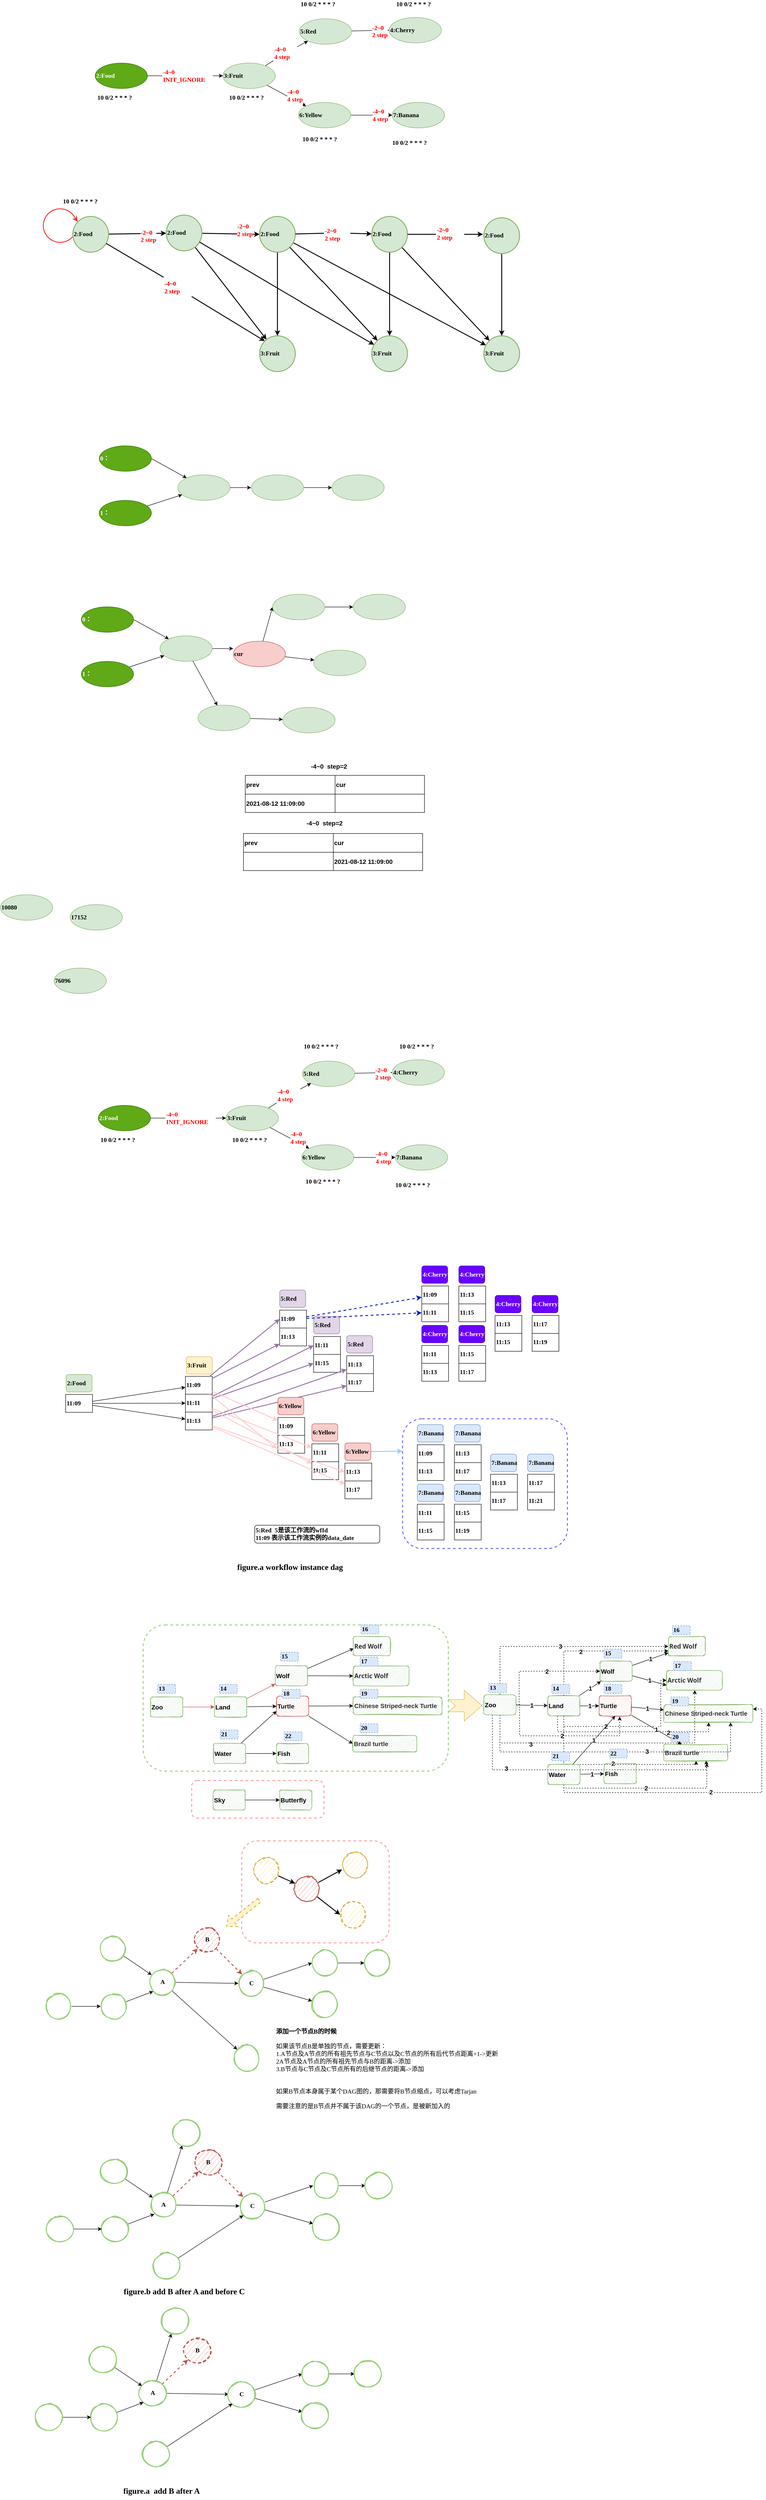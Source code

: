 <mxfile version="14.6.13" type="device"><diagram id="DJSkYY3L3sBKiWI2slMy" name="第 1 页"><mxGraphModel dx="1822" dy="822" grid="0" gridSize="10" guides="1" tooltips="1" connect="1" arrows="1" fold="1" page="0" pageScale="1" pageWidth="827" pageHeight="1169" math="0" shadow="0"><root><mxCell id="0"/><mxCell id="1" parent="0"/><mxCell id="T71GFOpTUQDEIV4pywYD-118" value="" style="rounded=1;whiteSpace=wrap;html=1;sketch=0;fontSize=14;shadow=0;dashed=1;strokeColor=#FF9999;strokeWidth=2;fontStyle=1;align=center;" parent="1" vertex="1"><mxGeometry x="287" y="4261" width="330" height="228" as="geometry"/></mxCell><mxCell id="T71GFOpTUQDEIV4pywYD-31" value="" style="rounded=1;whiteSpace=wrap;html=1;sketch=0;fontSize=14;shadow=0;dashed=1;strokeWidth=2;strokeColor=#97D077;align=left;" parent="1" vertex="1"><mxGeometry x="66.5" y="3778" width="683" height="327" as="geometry"/></mxCell><mxCell id="T71GFOpTUQDEIV4pywYD-30" value="" style="rounded=1;whiteSpace=wrap;html=1;sketch=0;fontSize=14;shadow=0;dashed=1;strokeColor=#FF9999;strokeWidth=2;align=left;" parent="1" vertex="1"><mxGeometry x="175" y="4126" width="296" height="84" as="geometry"/></mxCell><mxCell id="2WsX5ia8DiIJzwLUeGyB-236" value="" style="rounded=1;whiteSpace=wrap;html=1;fontFamily=Comic Sans MS;fontSize=14;align=left;dashed=1;strokeColor=#6666FF;strokeWidth=2;" parent="1" vertex="1"><mxGeometry x="647" y="3317" width="369" height="290" as="geometry"/></mxCell><mxCell id="zo_sDJS2qSt4v9slSJq9-3" style="rounded=0;orthogonalLoop=1;jettySize=auto;html=1;exitX=1;exitY=0.5;exitDx=0;exitDy=0;fontFamily=Comic Sans MS;fontSize=14;startArrow=none;fontStyle=1;align=left;" parent="1" source="zo_sDJS2qSt4v9slSJq9-15" target="zo_sDJS2qSt4v9slSJq9-2" edge="1"><mxGeometry relative="1" as="geometry"/></mxCell><mxCell id="zo_sDJS2qSt4v9slSJq9-1" value="2:Food" style="ellipse;whiteSpace=wrap;html=1;fillColor=#60a917;strokeColor=#2D7600;fontStyle=1;fontFamily=Comic Sans MS;fontSize=14;fontColor=#ffffff;align=left;" parent="1" vertex="1"><mxGeometry x="-41" y="285" width="117" height="57" as="geometry"/></mxCell><mxCell id="zo_sDJS2qSt4v9slSJq9-9" value="&#10;&#10;&lt;span style=&quot;color: rgb(255, 0, 0); font-family: &amp;quot;comic sans ms&amp;quot;; font-size: 14px; font-style: normal; font-weight: 700; letter-spacing: normal; text-indent: 0px; text-transform: none; word-spacing: 0px; background-color: rgb(255, 255, 255); display: inline; float: none;&quot;&gt;-4~0&amp;nbsp;&lt;/span&gt;&lt;br style=&quot;color: rgb(255, 0, 0); font-family: &amp;quot;comic sans ms&amp;quot;; font-size: 14px; font-style: normal; font-weight: 700; letter-spacing: normal; text-indent: 0px; text-transform: none; word-spacing: 0px; background-color: rgb(255, 255, 255);&quot;&gt;&lt;span style=&quot;color: rgb(255, 0, 0); font-family: &amp;quot;comic sans ms&amp;quot;; font-size: 14px; font-style: normal; font-weight: 700; letter-spacing: normal; text-indent: 0px; text-transform: none; word-spacing: 0px; background-color: rgb(255, 255, 255); display: inline; float: none;&quot;&gt;4 step&lt;/span&gt;&#10;&#10;" style="edgeStyle=none;rounded=0;orthogonalLoop=1;jettySize=auto;html=1;entryX=0;entryY=0;entryDx=0;entryDy=0;fontFamily=Comic Sans MS;fontSize=14;fontStyle=1;align=left;" parent="1" source="zo_sDJS2qSt4v9slSJq9-2" target="zo_sDJS2qSt4v9slSJq9-7" edge="1"><mxGeometry relative="1" as="geometry"/></mxCell><mxCell id="zo_sDJS2qSt4v9slSJq9-10" style="edgeStyle=none;rounded=0;orthogonalLoop=1;jettySize=auto;html=1;fontFamily=Comic Sans MS;fontSize=14;startArrow=none;fontStyle=1;align=left;" parent="1" source="zo_sDJS2qSt4v9slSJq9-19" target="zo_sDJS2qSt4v9slSJq9-5" edge="1"><mxGeometry relative="1" as="geometry"/></mxCell><mxCell id="zo_sDJS2qSt4v9slSJq9-2" value="3:Fruit" style="ellipse;whiteSpace=wrap;html=1;fillColor=#d5e8d4;strokeColor=#82b366;fontStyle=1;fontFamily=Comic Sans MS;fontSize=14;align=left;" parent="1" vertex="1"><mxGeometry x="245" y="285" width="117" height="57" as="geometry"/></mxCell><mxCell id="zo_sDJS2qSt4v9slSJq9-11" value="&lt;br&gt;&lt;br&gt;&lt;span style=&quot;color: rgb(255, 0, 0); font-family: &amp;quot;comic sans ms&amp;quot;; font-size: 14px; font-style: normal; letter-spacing: normal; text-indent: 0px; text-transform: none; word-spacing: 0px; background-color: rgb(248, 249, 250); display: inline; float: none;&quot;&gt;-2~0&amp;nbsp;&lt;/span&gt;&lt;br style=&quot;color: rgb(255, 0, 0); font-family: &amp;quot;comic sans ms&amp;quot;; font-size: 14px; font-style: normal; letter-spacing: normal; text-indent: 0px; text-transform: none; word-spacing: 0px; background-color: rgb(248, 249, 250);&quot;&gt;&lt;span style=&quot;color: rgb(255, 0, 0); font-family: &amp;quot;comic sans ms&amp;quot;; font-size: 14px; font-style: normal; letter-spacing: normal; text-indent: 0px; text-transform: none; word-spacing: 0px; background-color: rgb(248, 249, 250); display: inline; float: none;&quot;&gt;2 step&lt;/span&gt;&lt;br&gt;" style="edgeStyle=none;rounded=0;orthogonalLoop=1;jettySize=auto;html=1;entryX=0;entryY=0.5;entryDx=0;entryDy=0;fontFamily=Comic Sans MS;fontSize=14;fontStyle=1;align=left;" parent="1" source="zo_sDJS2qSt4v9slSJq9-5" target="zo_sDJS2qSt4v9slSJq9-6" edge="1"><mxGeometry x="0.055" y="14" relative="1" as="geometry"><mxPoint as="offset"/></mxGeometry></mxCell><mxCell id="zo_sDJS2qSt4v9slSJq9-5" value="5:Red" style="ellipse;whiteSpace=wrap;html=1;fillColor=#d5e8d4;strokeColor=#82b366;fontStyle=1;fontFamily=Comic Sans MS;fontSize=14;align=left;" parent="1" vertex="1"><mxGeometry x="416" y="186" width="117" height="57" as="geometry"/></mxCell><mxCell id="zo_sDJS2qSt4v9slSJq9-6" value="4:Cherry" style="ellipse;whiteSpace=wrap;html=1;fillColor=#d5e8d4;strokeColor=#82b366;fontStyle=1;fontFamily=Comic Sans MS;fontSize=14;align=left;" parent="1" vertex="1"><mxGeometry x="617" y="183" width="117" height="57" as="geometry"/></mxCell><mxCell id="zo_sDJS2qSt4v9slSJq9-12" value="&#10;&#10;&lt;span style=&quot;color: rgb(255, 0, 0); font-family: &amp;quot;comic sans ms&amp;quot;; font-size: 14px; font-style: normal; font-weight: 700; letter-spacing: normal; text-indent: 0px; text-transform: none; word-spacing: 0px; background-color: rgb(255, 255, 255); display: inline; float: none;&quot;&gt;-4~0&amp;nbsp;&lt;/span&gt;&lt;br style=&quot;color: rgb(255, 0, 0); font-family: &amp;quot;comic sans ms&amp;quot;; font-size: 14px; font-style: normal; font-weight: 700; letter-spacing: normal; text-indent: 0px; text-transform: none; word-spacing: 0px; background-color: rgb(255, 255, 255);&quot;&gt;&lt;span style=&quot;color: rgb(255, 0, 0); font-family: &amp;quot;comic sans ms&amp;quot;; font-size: 14px; font-style: normal; font-weight: 700; letter-spacing: normal; text-indent: 0px; text-transform: none; word-spacing: 0px; background-color: rgb(255, 255, 255); display: inline; float: none;&quot;&gt;4 step&lt;/span&gt;&#10;&#10;" style="edgeStyle=none;rounded=0;orthogonalLoop=1;jettySize=auto;html=1;fontFamily=Comic Sans MS;fontSize=14;fontStyle=1;align=left;" parent="1" source="zo_sDJS2qSt4v9slSJq9-7" target="zo_sDJS2qSt4v9slSJq9-8" edge="1"><mxGeometry relative="1" as="geometry"/></mxCell><mxCell id="zo_sDJS2qSt4v9slSJq9-7" value="6:Yellow" style="ellipse;whiteSpace=wrap;html=1;fillColor=#d5e8d4;strokeColor=#82b366;fontStyle=1;fontFamily=Comic Sans MS;fontSize=14;align=left;" parent="1" vertex="1"><mxGeometry x="414" y="373" width="117" height="57" as="geometry"/></mxCell><mxCell id="zo_sDJS2qSt4v9slSJq9-8" value="7:Banana" style="ellipse;whiteSpace=wrap;html=1;fillColor=#d5e8d4;strokeColor=#82b366;fontStyle=1;fontFamily=Comic Sans MS;fontSize=14;align=left;" parent="1" vertex="1"><mxGeometry x="624" y="373" width="117" height="57" as="geometry"/></mxCell><mxCell id="zo_sDJS2qSt4v9slSJq9-14" value="10 0/2 * * * ?&amp;nbsp;" style="text;html=1;strokeColor=none;fillColor=none;align=left;verticalAlign=middle;whiteSpace=wrap;rounded=0;fontFamily=Comic Sans MS;fontSize=14;fontStyle=1" parent="1" vertex="1"><mxGeometry x="-38.5" y="353" width="112" height="20" as="geometry"/></mxCell><mxCell id="zo_sDJS2qSt4v9slSJq9-16" value="10 0/2 * * * ?&amp;nbsp;" style="text;html=1;strokeColor=none;fillColor=none;align=left;verticalAlign=middle;whiteSpace=wrap;rounded=0;fontFamily=Comic Sans MS;fontSize=14;fontStyle=1" parent="1" vertex="1"><mxGeometry x="257" y="353" width="112" height="20" as="geometry"/></mxCell><mxCell id="zo_sDJS2qSt4v9slSJq9-17" value="10 0/2 * * * ?&amp;nbsp;" style="text;html=1;strokeColor=none;fillColor=none;align=left;verticalAlign=middle;whiteSpace=wrap;rounded=0;fontFamily=Comic Sans MS;fontSize=14;fontStyle=1" parent="1" vertex="1"><mxGeometry x="416.5" y="144" width="112" height="20" as="geometry"/></mxCell><mxCell id="zo_sDJS2qSt4v9slSJq9-18" value="10 0/2 * * * ?&amp;nbsp;" style="text;html=1;strokeColor=none;fillColor=none;align=left;verticalAlign=middle;whiteSpace=wrap;rounded=0;fontFamily=Comic Sans MS;fontSize=14;fontStyle=1" parent="1" vertex="1"><mxGeometry x="421" y="446" width="112" height="20" as="geometry"/></mxCell><mxCell id="zo_sDJS2qSt4v9slSJq9-19" value="-4~0&amp;nbsp;&lt;br style=&quot;font-size: 14px;&quot;&gt;4 step" style="text;html=1;align=left;verticalAlign=middle;resizable=0;points=[];autosize=1;strokeColor=none;fontSize=14;fontFamily=Comic Sans MS;fontStyle=1;fontColor=#FF0000;" parent="1" vertex="1"><mxGeometry x="358" y="244" width="53" height="38" as="geometry"/></mxCell><mxCell id="zo_sDJS2qSt4v9slSJq9-20" value="" style="edgeStyle=none;rounded=0;orthogonalLoop=1;jettySize=auto;html=1;fontFamily=Comic Sans MS;fontSize=14;endArrow=none;fontStyle=1;align=left;" parent="1" source="zo_sDJS2qSt4v9slSJq9-2" target="zo_sDJS2qSt4v9slSJq9-19" edge="1"><mxGeometry relative="1" as="geometry"><mxPoint x="341.166" y="291.693" as="sourcePoint"/><mxPoint x="436.834" y="236.307" as="targetPoint"/></mxGeometry></mxCell><mxCell id="zo_sDJS2qSt4v9slSJq9-15" value="-4~0&amp;nbsp;&lt;br style=&quot;font-size: 14px;&quot;&gt;INIT_IGNORE" style="text;html=1;align=left;verticalAlign=middle;resizable=0;points=[];autosize=1;strokeColor=none;fontSize=14;fontFamily=Comic Sans MS;fontStyle=1;fontColor=#FF0000;" parent="1" vertex="1"><mxGeometry x="109" y="294.5" width="113" height="38" as="geometry"/></mxCell><mxCell id="zo_sDJS2qSt4v9slSJq9-21" value="" style="rounded=0;orthogonalLoop=1;jettySize=auto;html=1;exitX=1;exitY=0.5;exitDx=0;exitDy=0;fontFamily=Comic Sans MS;fontSize=14;endArrow=none;fontStyle=1;align=left;" parent="1" source="zo_sDJS2qSt4v9slSJq9-1" target="zo_sDJS2qSt4v9slSJq9-15" edge="1"><mxGeometry relative="1" as="geometry"><mxPoint x="164" y="313.5" as="sourcePoint"/><mxPoint x="245" y="313.5" as="targetPoint"/></mxGeometry></mxCell><mxCell id="zo_sDJS2qSt4v9slSJq9-24" value="10 0/2 * * * ?&amp;nbsp;" style="text;html=1;strokeColor=none;fillColor=none;align=left;verticalAlign=middle;whiteSpace=wrap;rounded=0;fontFamily=Comic Sans MS;fontSize=14;fontStyle=1" parent="1" vertex="1"><mxGeometry x="631" y="144" width="112" height="20" as="geometry"/></mxCell><mxCell id="zo_sDJS2qSt4v9slSJq9-25" value="10 0/2 * * * ?&amp;nbsp;" style="text;html=1;strokeColor=none;fillColor=none;align=left;verticalAlign=middle;whiteSpace=wrap;rounded=0;fontFamily=Comic Sans MS;fontSize=14;fontStyle=1" parent="1" vertex="1"><mxGeometry x="622" y="454" width="112" height="20" as="geometry"/></mxCell><mxCell id="0RYmvNAHUS9ihjdV-OTD-7" value="&#10;&#10;&lt;br style=&quot;color: rgb(0, 0, 0); font-family: &amp;quot;comic sans ms&amp;quot;; font-size: 14px; font-style: normal; font-weight: 700; letter-spacing: normal; text-indent: 0px; text-transform: none; word-spacing: 0px;&quot;&gt;&lt;br style=&quot;color: rgb(0, 0, 0); font-family: &amp;quot;comic sans ms&amp;quot;; font-size: 14px; font-style: normal; font-weight: 700; letter-spacing: normal; text-indent: 0px; text-transform: none; word-spacing: 0px;&quot;&gt;&lt;span style=&quot;font-size: 14px; font-style: normal; font-weight: 700; letter-spacing: normal; text-indent: 0px; text-transform: none; word-spacing: 0px; color: rgb(255, 0, 0); font-family: &amp;quot;comic sans ms&amp;quot;; background-color: rgb(248, 249, 250); display: inline; float: none;&quot;&gt;-2~0&amp;nbsp;&lt;/span&gt;&lt;br style=&quot;font-size: 14px; font-style: normal; font-weight: 700; letter-spacing: normal; text-indent: 0px; text-transform: none; word-spacing: 0px; color: rgb(255, 0, 0); font-family: &amp;quot;comic sans ms&amp;quot;; background-color: rgb(248, 249, 250);&quot;&gt;&lt;span style=&quot;font-size: 14px; font-style: normal; font-weight: 700; letter-spacing: normal; text-indent: 0px; text-transform: none; word-spacing: 0px; color: rgb(255, 0, 0); font-family: &amp;quot;comic sans ms&amp;quot;; background-color: rgb(248, 249, 250); display: inline; float: none;&quot;&gt;2 step&lt;/span&gt;&#10;&#10;" style="edgeStyle=none;rounded=0;orthogonalLoop=1;jettySize=auto;html=1;fontFamily=Comic Sans MS;fontSize=14;strokeWidth=2;align=left;" parent="1" source="0RYmvNAHUS9ihjdV-OTD-1" target="0RYmvNAHUS9ihjdV-OTD-6" edge="1"><mxGeometry x="0.088" y="10" relative="1" as="geometry"><mxPoint as="offset"/></mxGeometry></mxCell><mxCell id="0RYmvNAHUS9ihjdV-OTD-13" style="edgeStyle=none;rounded=0;orthogonalLoop=1;jettySize=auto;html=1;entryX=0;entryY=0;entryDx=0;entryDy=0;fontFamily=Comic Sans MS;fontSize=14;fontColor=none;strokeWidth=2;startArrow=none;align=left;" parent="1" source="0RYmvNAHUS9ihjdV-OTD-60" target="0RYmvNAHUS9ihjdV-OTD-12" edge="1"><mxGeometry relative="1" as="geometry"/></mxCell><mxCell id="0RYmvNAHUS9ihjdV-OTD-1" value="2:Food" style="ellipse;whiteSpace=wrap;html=1;aspect=fixed;fillColor=#d5e8d4;strokeColor=#82b366;fontFamily=Comic Sans MS;fontStyle=1;fontSize=14;strokeWidth=2;align=left;" parent="1" vertex="1"><mxGeometry x="-91" y="628" width="80" height="80" as="geometry"/></mxCell><mxCell id="0RYmvNAHUS9ihjdV-OTD-17" style="rounded=0;orthogonalLoop=1;jettySize=auto;html=1;fontFamily=Comic Sans MS;fontSize=14;fontColor=none;strokeWidth=2;align=left;" parent="1" source="0RYmvNAHUS9ihjdV-OTD-6" target="0RYmvNAHUS9ihjdV-OTD-12" edge="1"><mxGeometry relative="1" as="geometry"/></mxCell><mxCell id="0RYmvNAHUS9ihjdV-OTD-18" value="&lt;br style=&quot;color: rgb(0, 0, 0); font-size: 14px; font-style: normal; letter-spacing: normal; text-indent: 0px; text-transform: none; word-spacing: 0px; font-family: &amp;quot;comic sans ms&amp;quot;; font-weight: 700;&quot;&gt;&lt;span style=&quot;font-size: 14px; font-style: normal; letter-spacing: normal; text-indent: 0px; text-transform: none; word-spacing: 0px; font-weight: 700; color: rgb(255, 0, 0); font-family: &amp;quot;comic sans ms&amp;quot;; background-color: rgb(248, 249, 250); display: inline; float: none;&quot;&gt;-2~0&amp;nbsp;&lt;/span&gt;&lt;br style=&quot;font-size: 14px; font-style: normal; letter-spacing: normal; text-indent: 0px; text-transform: none; word-spacing: 0px; font-weight: 700; color: rgb(255, 0, 0); font-family: &amp;quot;comic sans ms&amp;quot;; background-color: rgb(248, 249, 250);&quot;&gt;&lt;span style=&quot;font-size: 14px; font-style: normal; letter-spacing: normal; text-indent: 0px; text-transform: none; word-spacing: 0px; font-weight: 700; color: rgb(255, 0, 0); font-family: &amp;quot;comic sans ms&amp;quot;; background-color: rgb(248, 249, 250); display: inline; float: none;&quot;&gt;2 step&lt;/span&gt;&lt;br style=&quot;color: rgb(0, 0, 0); font-family: &amp;quot;comic sans ms&amp;quot;; font-size: 14px; font-style: normal; font-weight: 400; letter-spacing: normal; text-indent: 0px; text-transform: none; word-spacing: 0px;&quot;&gt;&lt;br&gt;" style="edgeStyle=none;rounded=0;orthogonalLoop=1;jettySize=auto;html=1;entryX=0;entryY=0.5;entryDx=0;entryDy=0;fontFamily=Comic Sans MS;fontSize=14;fontColor=none;strokeWidth=2;align=left;" parent="1" source="0RYmvNAHUS9ihjdV-OTD-6" target="0RYmvNAHUS9ihjdV-OTD-15" edge="1"><mxGeometry x="0.192" y="8" relative="1" as="geometry"><mxPoint as="offset"/></mxGeometry></mxCell><mxCell id="0RYmvNAHUS9ihjdV-OTD-20" style="edgeStyle=none;rounded=0;orthogonalLoop=1;jettySize=auto;html=1;fontFamily=Comic Sans MS;fontSize=14;fontColor=none;strokeColor=#000000;strokeWidth=2;startArrow=none;align=left;" parent="1" target="0RYmvNAHUS9ihjdV-OTD-14" edge="1"><mxGeometry relative="1" as="geometry"><mxPoint x="420" y="820" as="sourcePoint"/></mxGeometry></mxCell><mxCell id="0RYmvNAHUS9ihjdV-OTD-6" value="2:Food" style="ellipse;whiteSpace=wrap;html=1;aspect=fixed;fillColor=#d5e8d4;strokeColor=#82b366;fontFamily=Comic Sans MS;fontStyle=1;fontSize=14;strokeWidth=2;align=left;" parent="1" vertex="1"><mxGeometry x="118" y="625" width="80" height="80" as="geometry"/></mxCell><mxCell id="0RYmvNAHUS9ihjdV-OTD-11" value="" style="group;strokeWidth=2;labelBackgroundColor=none;noLabel=1;fontColor=none;labelBorderColor=#FF3333;align=left;" parent="1" vertex="1" connectable="0"><mxGeometry x="-157" y="611" width="77" height="75" as="geometry"/></mxCell><mxCell id="0RYmvNAHUS9ihjdV-OTD-9" value="" style="verticalLabelPosition=bottom;verticalAlign=top;html=1;shape=mxgraph.basic.arc;startAngle=0.367;endAngle=0.182;fontFamily=Comic Sans MS;fontSize=14;strokeWidth=2;strokeColor=#FF3333;align=left;" parent="0RYmvNAHUS9ihjdV-OTD-11" vertex="1"><mxGeometry width="75" height="75" as="geometry"/></mxCell><mxCell id="0RYmvNAHUS9ihjdV-OTD-10" value="" style="endArrow=classic;html=1;fontFamily=Comic Sans MS;fontSize=14;strokeWidth=2;strokeColor=#FF3333;align=left;" parent="0RYmvNAHUS9ihjdV-OTD-11" edge="1"><mxGeometry width="50" height="50" relative="1" as="geometry"><mxPoint x="72" y="22" as="sourcePoint"/><mxPoint x="77" y="29" as="targetPoint"/></mxGeometry></mxCell><mxCell id="0RYmvNAHUS9ihjdV-OTD-12" value="3:Fruit" style="ellipse;whiteSpace=wrap;html=1;aspect=fixed;fillColor=#d5e8d4;strokeColor=#82b366;fontFamily=Comic Sans MS;fontStyle=1;fontSize=14;strokeWidth=2;align=left;" parent="1" vertex="1"><mxGeometry x="327" y="895" width="80" height="80" as="geometry"/></mxCell><mxCell id="0RYmvNAHUS9ihjdV-OTD-14" value="3:Fruit" style="ellipse;whiteSpace=wrap;html=1;aspect=fixed;fillColor=#d5e8d4;strokeColor=#82b366;fontFamily=Comic Sans MS;fontStyle=1;fontSize=14;strokeWidth=2;align=left;" parent="1" vertex="1"><mxGeometry x="578" y="895" width="80" height="80" as="geometry"/></mxCell><mxCell id="0RYmvNAHUS9ihjdV-OTD-16" style="edgeStyle=none;rounded=0;orthogonalLoop=1;jettySize=auto;html=1;fontFamily=Comic Sans MS;fontSize=14;fontColor=none;strokeWidth=2;align=left;" parent="1" source="0RYmvNAHUS9ihjdV-OTD-15" target="0RYmvNAHUS9ihjdV-OTD-12" edge="1"><mxGeometry relative="1" as="geometry"/></mxCell><mxCell id="0RYmvNAHUS9ihjdV-OTD-19" style="edgeStyle=none;rounded=0;orthogonalLoop=1;jettySize=auto;html=1;fontFamily=Comic Sans MS;fontSize=14;fontColor=none;strokeColor=#000000;strokeWidth=2;startArrow=none;align=left;" parent="1" target="0RYmvNAHUS9ihjdV-OTD-14" edge="1"><mxGeometry relative="1" as="geometry"><mxPoint x="467" y="772" as="sourcePoint"/></mxGeometry></mxCell><mxCell id="0RYmvNAHUS9ihjdV-OTD-22" style="edgeStyle=none;rounded=0;orthogonalLoop=1;jettySize=auto;html=1;fontFamily=Comic Sans MS;fontSize=14;fontColor=none;strokeColor=#000000;strokeWidth=2;startArrow=none;align=left;" parent="1" source="0RYmvNAHUS9ihjdV-OTD-36" target="0RYmvNAHUS9ihjdV-OTD-21" edge="1"><mxGeometry relative="1" as="geometry"/></mxCell><mxCell id="0RYmvNAHUS9ihjdV-OTD-32" style="edgeStyle=none;rounded=0;orthogonalLoop=1;jettySize=auto;html=1;fontFamily=Comic Sans MS;fontSize=14;fontColor=none;strokeColor=#000000;strokeWidth=2;align=left;" parent="1" source="0RYmvNAHUS9ihjdV-OTD-15" target="0RYmvNAHUS9ihjdV-OTD-24" edge="1"><mxGeometry relative="1" as="geometry"/></mxCell><mxCell id="0RYmvNAHUS9ihjdV-OTD-15" value="2:Food" style="ellipse;whiteSpace=wrap;html=1;aspect=fixed;fillColor=#d5e8d4;strokeColor=#82b366;fontFamily=Comic Sans MS;fontStyle=1;fontSize=14;strokeWidth=2;align=left;" parent="1" vertex="1"><mxGeometry x="327" y="628" width="80" height="80" as="geometry"/></mxCell><mxCell id="0RYmvNAHUS9ihjdV-OTD-23" style="edgeStyle=none;rounded=0;orthogonalLoop=1;jettySize=auto;html=1;fontFamily=Comic Sans MS;fontSize=14;fontColor=none;strokeColor=#000000;strokeWidth=2;align=left;" parent="1" source="0RYmvNAHUS9ihjdV-OTD-21" target="0RYmvNAHUS9ihjdV-OTD-14" edge="1"><mxGeometry relative="1" as="geometry"/></mxCell><mxCell id="0RYmvNAHUS9ihjdV-OTD-26" style="edgeStyle=none;rounded=0;orthogonalLoop=1;jettySize=auto;html=1;fontFamily=Comic Sans MS;fontSize=14;fontColor=none;strokeColor=#000000;strokeWidth=2;startArrow=none;align=left;" parent="1" source="0RYmvNAHUS9ihjdV-OTD-39" edge="1"><mxGeometry relative="1" as="geometry"><mxPoint x="827" y="668" as="targetPoint"/></mxGeometry></mxCell><mxCell id="0RYmvNAHUS9ihjdV-OTD-31" style="edgeStyle=none;rounded=0;orthogonalLoop=1;jettySize=auto;html=1;fontFamily=Comic Sans MS;fontSize=14;fontColor=none;strokeColor=#000000;strokeWidth=2;align=left;" parent="1" source="0RYmvNAHUS9ihjdV-OTD-21" target="0RYmvNAHUS9ihjdV-OTD-24" edge="1"><mxGeometry relative="1" as="geometry"/></mxCell><mxCell id="0RYmvNAHUS9ihjdV-OTD-21" value="2:Food" style="ellipse;whiteSpace=wrap;html=1;aspect=fixed;fillColor=#d5e8d4;strokeColor=#82b366;fontFamily=Comic Sans MS;fontStyle=1;fontSize=14;strokeWidth=2;align=left;" parent="1" vertex="1"><mxGeometry x="578" y="628" width="80" height="80" as="geometry"/></mxCell><mxCell id="0RYmvNAHUS9ihjdV-OTD-24" value="3:Fruit" style="ellipse;whiteSpace=wrap;html=1;aspect=fixed;fillColor=#d5e8d4;strokeColor=#82b366;fontFamily=Comic Sans MS;fontStyle=1;fontSize=14;strokeWidth=2;align=left;" parent="1" vertex="1"><mxGeometry x="829" y="895" width="80" height="80" as="geometry"/></mxCell><mxCell id="0RYmvNAHUS9ihjdV-OTD-28" style="edgeStyle=none;rounded=0;orthogonalLoop=1;jettySize=auto;html=1;fontFamily=Comic Sans MS;fontSize=14;fontColor=none;strokeColor=#000000;strokeWidth=2;align=left;" parent="1" source="0RYmvNAHUS9ihjdV-OTD-27" target="0RYmvNAHUS9ihjdV-OTD-24" edge="1"><mxGeometry relative="1" as="geometry"/></mxCell><mxCell id="0RYmvNAHUS9ihjdV-OTD-27" value="2:Food" style="ellipse;whiteSpace=wrap;html=1;aspect=fixed;fillColor=#d5e8d4;strokeColor=#82b366;fontFamily=Comic Sans MS;fontStyle=1;fontSize=14;strokeWidth=2;align=left;" parent="1" vertex="1"><mxGeometry x="829" y="631" width="80" height="80" as="geometry"/></mxCell><mxCell id="0RYmvNAHUS9ihjdV-OTD-36" value="&lt;span style=&quot;font-size: 14px; font-style: normal; letter-spacing: normal; text-indent: 0px; text-transform: none; word-spacing: 0px; font-weight: 700; color: rgb(255, 0, 0); font-family: &amp;quot;comic sans ms&amp;quot;; background-color: rgb(248, 249, 250); display: inline; float: none;&quot;&gt;-2~0&amp;nbsp;&lt;/span&gt;&lt;br style=&quot;font-size: 14px; font-style: normal; letter-spacing: normal; text-indent: 0px; text-transform: none; word-spacing: 0px; font-weight: 700; color: rgb(255, 0, 0); font-family: &amp;quot;comic sans ms&amp;quot;; background-color: rgb(248, 249, 250);&quot;&gt;&lt;span style=&quot;font-size: 14px; font-style: normal; letter-spacing: normal; text-indent: 0px; text-transform: none; word-spacing: 0px; font-weight: 700; color: rgb(255, 0, 0); font-family: &amp;quot;comic sans ms&amp;quot;; background-color: rgb(248, 249, 250); display: inline; float: none;&quot;&gt;2 step&lt;/span&gt;" style="text;whiteSpace=wrap;html=1;fontSize=14;fontFamily=Comic Sans MS;fontColor=none;align=left;" parent="1" vertex="1"><mxGeometry x="471" y="646" width="59" height="38" as="geometry"/></mxCell><mxCell id="0RYmvNAHUS9ihjdV-OTD-38" value="" style="edgeStyle=none;rounded=0;orthogonalLoop=1;jettySize=auto;html=1;fontFamily=Comic Sans MS;fontSize=14;fontColor=none;strokeColor=#000000;strokeWidth=2;endArrow=none;align=left;" parent="1" source="0RYmvNAHUS9ihjdV-OTD-15" target="0RYmvNAHUS9ihjdV-OTD-36" edge="1"><mxGeometry relative="1" as="geometry"><mxPoint x="407" y="668" as="sourcePoint"/><mxPoint x="578" y="668" as="targetPoint"/></mxGeometry></mxCell><mxCell id="0RYmvNAHUS9ihjdV-OTD-39" value="&lt;span style=&quot;font-size: 14px; font-style: normal; letter-spacing: normal; text-indent: 0px; text-transform: none; word-spacing: 0px; font-weight: 700; color: rgb(255, 0, 0); font-family: &amp;quot;comic sans ms&amp;quot;; background-color: rgb(248, 249, 250); display: inline; float: none;&quot;&gt;-2~0&amp;nbsp;&lt;/span&gt;&lt;br style=&quot;font-size: 14px; font-style: normal; letter-spacing: normal; text-indent: 0px; text-transform: none; word-spacing: 0px; font-weight: 700; color: rgb(255, 0, 0); font-family: &amp;quot;comic sans ms&amp;quot;; background-color: rgb(248, 249, 250);&quot;&gt;&lt;span style=&quot;font-size: 14px; font-style: normal; letter-spacing: normal; text-indent: 0px; text-transform: none; word-spacing: 0px; font-weight: 700; color: rgb(255, 0, 0); font-family: &amp;quot;comic sans ms&amp;quot;; background-color: rgb(248, 249, 250); display: inline; float: none;&quot;&gt;2 step&lt;/span&gt;" style="text;whiteSpace=wrap;html=1;fontSize=14;fontFamily=Comic Sans MS;fontColor=none;align=left;" parent="1" vertex="1"><mxGeometry x="722" y="644" width="63" height="48" as="geometry"/></mxCell><mxCell id="0RYmvNAHUS9ihjdV-OTD-40" value="" style="edgeStyle=none;rounded=0;orthogonalLoop=1;jettySize=auto;html=1;fontFamily=Comic Sans MS;fontSize=14;fontColor=none;strokeColor=#000000;strokeWidth=2;endArrow=none;align=left;" parent="1" source="0RYmvNAHUS9ihjdV-OTD-21" target="0RYmvNAHUS9ihjdV-OTD-39" edge="1"><mxGeometry relative="1" as="geometry"><mxPoint x="827" y="668" as="targetPoint"/><mxPoint x="658" y="668" as="sourcePoint"/></mxGeometry></mxCell><mxCell id="0RYmvNAHUS9ihjdV-OTD-41" value="&lt;span style=&quot;color: rgb(0, 0, 0); font-family: &amp;quot;comic sans ms&amp;quot;; font-size: 14px; font-style: normal; font-weight: 700; letter-spacing: normal; text-indent: 0px; text-transform: none; word-spacing: 0px; background-color: rgb(255, 255, 255); display: inline; float: none;&quot;&gt;10 0/2 * * * ?&amp;nbsp;&lt;/span&gt;" style="text;whiteSpace=wrap;html=1;fontSize=14;fontFamily=Comic Sans MS;fontColor=none;align=left;" parent="1" vertex="1"><mxGeometry x="-115.5" y="580" width="129" height="31" as="geometry"/></mxCell><mxCell id="0RYmvNAHUS9ihjdV-OTD-51" value="" style="edgeStyle=none;rounded=0;orthogonalLoop=1;jettySize=auto;html=1;fontFamily=Comic Sans MS;fontSize=14;fontColor=none;strokeColor=#000000;strokeWidth=2;endArrow=none;align=left;" parent="1" source="0RYmvNAHUS9ihjdV-OTD-6" edge="1"><mxGeometry relative="1" as="geometry"><mxPoint x="192.513" y="685.22" as="sourcePoint"/><mxPoint x="421.5" y="820.42" as="targetPoint"/></mxGeometry></mxCell><mxCell id="0RYmvNAHUS9ihjdV-OTD-54" value="" style="edgeStyle=none;rounded=0;orthogonalLoop=1;jettySize=auto;html=1;fontFamily=Comic Sans MS;fontSize=14;fontColor=none;strokeColor=#000000;strokeWidth=2;endArrow=none;align=left;" parent="1" source="0RYmvNAHUS9ihjdV-OTD-15" edge="1"><mxGeometry relative="1" as="geometry"><mxPoint x="394.411" y="697.132" as="sourcePoint"/><mxPoint x="468" y="774" as="targetPoint"/></mxGeometry></mxCell><mxCell id="0RYmvNAHUS9ihjdV-OTD-60" value="&lt;span style=&quot;font-size: 14px; font-style: normal; letter-spacing: normal; text-indent: 0px; text-transform: none; word-spacing: 0px; font-weight: 700; color: rgb(255, 0, 0); font-family: &amp;quot;comic sans ms&amp;quot;; background-color: rgb(248, 249, 250); display: inline; float: none;&quot;&gt;-4~0&amp;nbsp;&lt;/span&gt;&lt;br style=&quot;font-size: 14px; font-style: normal; letter-spacing: normal; text-indent: 0px; text-transform: none; word-spacing: 0px; font-weight: 700; color: rgb(255, 0, 0); font-family: &amp;quot;comic sans ms&amp;quot;; background-color: rgb(248, 249, 250);&quot;&gt;&lt;span style=&quot;font-size: 14px; font-style: normal; letter-spacing: normal; text-indent: 0px; text-transform: none; word-spacing: 0px; font-weight: 700; color: rgb(255, 0, 0); font-family: &amp;quot;comic sans ms&amp;quot;; background-color: rgb(248, 249, 250); display: inline; float: none;&quot;&gt;2 step&lt;/span&gt;" style="text;whiteSpace=wrap;html=1;fontSize=14;fontFamily=Comic Sans MS;fontColor=none;align=left;" parent="1" vertex="1"><mxGeometry x="112" y="764" width="63" height="48" as="geometry"/></mxCell><mxCell id="0RYmvNAHUS9ihjdV-OTD-62" value="" style="edgeStyle=none;rounded=0;orthogonalLoop=1;jettySize=auto;html=1;entryX=0;entryY=0;entryDx=0;entryDy=0;fontFamily=Comic Sans MS;fontSize=14;fontColor=none;strokeWidth=2;endArrow=none;align=left;" parent="1" source="0RYmvNAHUS9ihjdV-OTD-1" target="0RYmvNAHUS9ihjdV-OTD-60" edge="1"><mxGeometry relative="1" as="geometry"><mxPoint x="-16.88" y="688.876" as="sourcePoint"/><mxPoint x="338.716" y="906.716" as="targetPoint"/></mxGeometry></mxCell><mxCell id="q7laak4VwRtEEG23aMrd-6" style="rounded=0;orthogonalLoop=1;jettySize=auto;html=1;exitX=1;exitY=0.5;exitDx=0;exitDy=0;align=left;" parent="1" source="q7laak4VwRtEEG23aMrd-1" target="q7laak4VwRtEEG23aMrd-5" edge="1"><mxGeometry relative="1" as="geometry"/></mxCell><mxCell id="q7laak4VwRtEEG23aMrd-1" value="0：" style="ellipse;whiteSpace=wrap;html=1;fillColor=#60a917;strokeColor=#2D7600;fontStyle=1;fontFamily=Comic Sans MS;fontSize=14;fontColor=#ffffff;align=left;" parent="1" vertex="1"><mxGeometry x="-32" y="1141" width="117" height="57" as="geometry"/></mxCell><mxCell id="q7laak4VwRtEEG23aMrd-7" style="edgeStyle=none;rounded=0;orthogonalLoop=1;jettySize=auto;html=1;align=left;" parent="1" source="q7laak4VwRtEEG23aMrd-2" target="q7laak4VwRtEEG23aMrd-5" edge="1"><mxGeometry relative="1" as="geometry"/></mxCell><mxCell id="q7laak4VwRtEEG23aMrd-2" value="1：" style="ellipse;whiteSpace=wrap;html=1;fillColor=#60a917;strokeColor=#2D7600;fontStyle=1;fontFamily=Comic Sans MS;fontSize=14;fontColor=#ffffff;align=left;" parent="1" vertex="1"><mxGeometry x="-32" y="1263" width="117" height="57" as="geometry"/></mxCell><mxCell id="q7laak4VwRtEEG23aMrd-10" style="edgeStyle=none;rounded=0;orthogonalLoop=1;jettySize=auto;html=1;align=left;" parent="1" source="q7laak4VwRtEEG23aMrd-5" edge="1"><mxGeometry relative="1" as="geometry"><mxPoint x="308" y="1234.5" as="targetPoint"/></mxGeometry></mxCell><mxCell id="q7laak4VwRtEEG23aMrd-5" value="" style="ellipse;whiteSpace=wrap;html=1;fillColor=#d5e8d4;strokeColor=#82b366;fontStyle=1;fontFamily=Comic Sans MS;fontSize=14;align=left;" parent="1" vertex="1"><mxGeometry x="144" y="1206" width="117" height="57" as="geometry"/></mxCell><mxCell id="q7laak4VwRtEEG23aMrd-12" style="edgeStyle=none;rounded=0;orthogonalLoop=1;jettySize=auto;html=1;align=left;" parent="1" source="q7laak4VwRtEEG23aMrd-8" target="q7laak4VwRtEEG23aMrd-9" edge="1"><mxGeometry relative="1" as="geometry"/></mxCell><mxCell id="q7laak4VwRtEEG23aMrd-8" value="" style="ellipse;whiteSpace=wrap;html=1;fillColor=#d5e8d4;strokeColor=#82b366;fontStyle=1;fontFamily=Comic Sans MS;fontSize=14;align=left;" parent="1" vertex="1"><mxGeometry x="308.5" y="1206" width="117" height="57" as="geometry"/></mxCell><mxCell id="q7laak4VwRtEEG23aMrd-9" value="" style="ellipse;whiteSpace=wrap;html=1;fillColor=#d5e8d4;strokeColor=#82b366;fontStyle=1;fontFamily=Comic Sans MS;fontSize=14;align=left;" parent="1" vertex="1"><mxGeometry x="489" y="1206" width="117" height="57" as="geometry"/></mxCell><mxCell id="QXDH_ZTFYXKsAurIuPFr-1" style="rounded=0;orthogonalLoop=1;jettySize=auto;html=1;exitX=1;exitY=0.5;exitDx=0;exitDy=0;align=left;" parent="1" source="QXDH_ZTFYXKsAurIuPFr-2" target="QXDH_ZTFYXKsAurIuPFr-6" edge="1"><mxGeometry relative="1" as="geometry"/></mxCell><mxCell id="QXDH_ZTFYXKsAurIuPFr-2" value="0：" style="ellipse;whiteSpace=wrap;html=1;fillColor=#60a917;strokeColor=#2D7600;fontStyle=1;fontFamily=Comic Sans MS;fontSize=14;fontColor=#ffffff;align=left;" parent="1" vertex="1"><mxGeometry x="-72" y="1501" width="117" height="57" as="geometry"/></mxCell><mxCell id="QXDH_ZTFYXKsAurIuPFr-3" style="edgeStyle=none;rounded=0;orthogonalLoop=1;jettySize=auto;html=1;align=left;" parent="1" source="QXDH_ZTFYXKsAurIuPFr-4" target="QXDH_ZTFYXKsAurIuPFr-6" edge="1"><mxGeometry relative="1" as="geometry"/></mxCell><mxCell id="QXDH_ZTFYXKsAurIuPFr-4" value="1：" style="ellipse;whiteSpace=wrap;html=1;fillColor=#60a917;strokeColor=#2D7600;fontStyle=1;fontFamily=Comic Sans MS;fontSize=14;fontColor=#ffffff;align=left;" parent="1" vertex="1"><mxGeometry x="-72" y="1623" width="117" height="57" as="geometry"/></mxCell><mxCell id="QXDH_ZTFYXKsAurIuPFr-5" style="edgeStyle=none;rounded=0;orthogonalLoop=1;jettySize=auto;html=1;align=left;" parent="1" source="QXDH_ZTFYXKsAurIuPFr-6" edge="1"><mxGeometry relative="1" as="geometry"><mxPoint x="268" y="1594.5" as="targetPoint"/></mxGeometry></mxCell><mxCell id="QXDH_ZTFYXKsAurIuPFr-20" style="edgeStyle=none;rounded=0;orthogonalLoop=1;jettySize=auto;html=1;align=left;" parent="1" source="QXDH_ZTFYXKsAurIuPFr-6" target="QXDH_ZTFYXKsAurIuPFr-18" edge="1"><mxGeometry relative="1" as="geometry"/></mxCell><mxCell id="QXDH_ZTFYXKsAurIuPFr-6" value="" style="ellipse;whiteSpace=wrap;html=1;fillColor=#d5e8d4;strokeColor=#82b366;fontStyle=1;fontFamily=Comic Sans MS;fontSize=14;align=left;" parent="1" vertex="1"><mxGeometry x="104" y="1566" width="117" height="57" as="geometry"/></mxCell><mxCell id="QXDH_ZTFYXKsAurIuPFr-7" style="edgeStyle=none;rounded=0;orthogonalLoop=1;jettySize=auto;html=1;align=left;" parent="1" source="QXDH_ZTFYXKsAurIuPFr-8" target="QXDH_ZTFYXKsAurIuPFr-9" edge="1"><mxGeometry relative="1" as="geometry"/></mxCell><mxCell id="QXDH_ZTFYXKsAurIuPFr-16" style="rounded=0;orthogonalLoop=1;jettySize=auto;html=1;entryX=0;entryY=0.5;entryDx=0;entryDy=0;align=left;" parent="1" source="QXDH_ZTFYXKsAurIuPFr-8" target="QXDH_ZTFYXKsAurIuPFr-12" edge="1"><mxGeometry relative="1" as="geometry"/></mxCell><mxCell id="QXDH_ZTFYXKsAurIuPFr-8" value="cur" style="ellipse;whiteSpace=wrap;html=1;fillColor=#f8cecc;strokeColor=#b85450;fontStyle=1;fontFamily=Comic Sans MS;fontSize=14;align=left;" parent="1" vertex="1"><mxGeometry x="268" y="1578" width="117" height="57" as="geometry"/></mxCell><mxCell id="QXDH_ZTFYXKsAurIuPFr-9" value="" style="ellipse;whiteSpace=wrap;html=1;fillColor=#d5e8d4;strokeColor=#82b366;fontStyle=1;fontFamily=Comic Sans MS;fontSize=14;align=left;" parent="1" vertex="1"><mxGeometry x="448" y="1598" width="117" height="57" as="geometry"/></mxCell><mxCell id="QXDH_ZTFYXKsAurIuPFr-11" style="edgeStyle=none;rounded=0;orthogonalLoop=1;jettySize=auto;html=1;align=left;" parent="1" source="QXDH_ZTFYXKsAurIuPFr-12" target="QXDH_ZTFYXKsAurIuPFr-13" edge="1"><mxGeometry relative="1" as="geometry"/></mxCell><mxCell id="QXDH_ZTFYXKsAurIuPFr-12" value="" style="ellipse;whiteSpace=wrap;html=1;fillColor=#d5e8d4;strokeColor=#82b366;fontStyle=1;fontFamily=Comic Sans MS;fontSize=14;align=left;" parent="1" vertex="1"><mxGeometry x="356" y="1473" width="117" height="57" as="geometry"/></mxCell><mxCell id="QXDH_ZTFYXKsAurIuPFr-13" value="" style="ellipse;whiteSpace=wrap;html=1;fillColor=#d5e8d4;strokeColor=#82b366;fontStyle=1;fontFamily=Comic Sans MS;fontSize=14;align=left;" parent="1" vertex="1"><mxGeometry x="536.5" y="1473" width="117" height="57" as="geometry"/></mxCell><mxCell id="QXDH_ZTFYXKsAurIuPFr-17" style="edgeStyle=none;rounded=0;orthogonalLoop=1;jettySize=auto;html=1;align=left;" parent="1" source="QXDH_ZTFYXKsAurIuPFr-18" target="QXDH_ZTFYXKsAurIuPFr-19" edge="1"><mxGeometry relative="1" as="geometry"/></mxCell><mxCell id="QXDH_ZTFYXKsAurIuPFr-18" value="" style="ellipse;whiteSpace=wrap;html=1;fillColor=#d5e8d4;strokeColor=#82b366;fontStyle=1;fontFamily=Comic Sans MS;fontSize=14;align=left;" parent="1" vertex="1"><mxGeometry x="189" y="1721" width="117" height="57" as="geometry"/></mxCell><mxCell id="QXDH_ZTFYXKsAurIuPFr-19" value="" style="ellipse;whiteSpace=wrap;html=1;fillColor=#d5e8d4;strokeColor=#82b366;fontStyle=1;fontFamily=Comic Sans MS;fontSize=14;align=left;" parent="1" vertex="1"><mxGeometry x="379" y="1726" width="117" height="57" as="geometry"/></mxCell><mxCell id="5zRip5wspkZlLaoRHpWL-2" value="10080" style="ellipse;whiteSpace=wrap;html=1;fillColor=#d5e8d4;strokeColor=#82b366;fontStyle=1;fontFamily=Comic Sans MS;fontSize=14;align=left;" parent="1" vertex="1"><mxGeometry x="-253" y="2145" width="117" height="57" as="geometry"/></mxCell><mxCell id="5zRip5wspkZlLaoRHpWL-3" value="17152" style="ellipse;whiteSpace=wrap;html=1;fillColor=#d5e8d4;strokeColor=#82b366;fontStyle=1;fontFamily=Comic Sans MS;fontSize=14;align=left;" parent="1" vertex="1"><mxGeometry x="-97" y="2167" width="117" height="57" as="geometry"/></mxCell><mxCell id="5zRip5wspkZlLaoRHpWL-4" value="76096" style="ellipse;whiteSpace=wrap;html=1;fillColor=#d5e8d4;strokeColor=#82b366;fontStyle=1;fontFamily=Comic Sans MS;fontSize=14;align=left;" parent="1" vertex="1"><mxGeometry x="-133" y="2309" width="117" height="57" as="geometry"/></mxCell><mxCell id="2WsX5ia8DiIJzwLUeGyB-1" style="rounded=0;orthogonalLoop=1;jettySize=auto;html=1;exitX=1;exitY=0.5;exitDx=0;exitDy=0;fontFamily=Comic Sans MS;fontSize=14;startArrow=none;fontStyle=1;align=left;" parent="1" source="2WsX5ia8DiIJzwLUeGyB-18" target="2WsX5ia8DiIJzwLUeGyB-5" edge="1"><mxGeometry relative="1" as="geometry"/></mxCell><mxCell id="2WsX5ia8DiIJzwLUeGyB-2" value="2:Food" style="ellipse;whiteSpace=wrap;html=1;fillColor=#60a917;strokeColor=#2D7600;fontStyle=1;fontFamily=Comic Sans MS;fontSize=14;fontColor=#ffffff;align=left;" parent="1" vertex="1"><mxGeometry x="-34" y="2616" width="117" height="57" as="geometry"/></mxCell><mxCell id="2WsX5ia8DiIJzwLUeGyB-3" value="&#10;&#10;&lt;span style=&quot;color: rgb(255, 0, 0); font-family: &amp;quot;comic sans ms&amp;quot;; font-size: 14px; font-style: normal; font-weight: 700; letter-spacing: normal; text-indent: 0px; text-transform: none; word-spacing: 0px; background-color: rgb(255, 255, 255); display: inline; float: none;&quot;&gt;-4~0&amp;nbsp;&lt;/span&gt;&lt;br style=&quot;color: rgb(255, 0, 0); font-family: &amp;quot;comic sans ms&amp;quot;; font-size: 14px; font-style: normal; font-weight: 700; letter-spacing: normal; text-indent: 0px; text-transform: none; word-spacing: 0px; background-color: rgb(255, 255, 255);&quot;&gt;&lt;span style=&quot;color: rgb(255, 0, 0); font-family: &amp;quot;comic sans ms&amp;quot;; font-size: 14px; font-style: normal; font-weight: 700; letter-spacing: normal; text-indent: 0px; text-transform: none; word-spacing: 0px; background-color: rgb(255, 255, 255); display: inline; float: none;&quot;&gt;4 step&lt;/span&gt;&#10;&#10;" style="edgeStyle=none;rounded=0;orthogonalLoop=1;jettySize=auto;html=1;entryX=0;entryY=0;entryDx=0;entryDy=0;fontFamily=Comic Sans MS;fontSize=14;fontStyle=1;align=left;" parent="1" source="2WsX5ia8DiIJzwLUeGyB-5" target="2WsX5ia8DiIJzwLUeGyB-10" edge="1"><mxGeometry relative="1" as="geometry"/></mxCell><mxCell id="2WsX5ia8DiIJzwLUeGyB-4" style="edgeStyle=none;rounded=0;orthogonalLoop=1;jettySize=auto;html=1;fontFamily=Comic Sans MS;fontSize=14;startArrow=none;fontStyle=1;align=left;" parent="1" source="2WsX5ia8DiIJzwLUeGyB-16" target="2WsX5ia8DiIJzwLUeGyB-7" edge="1"><mxGeometry relative="1" as="geometry"/></mxCell><mxCell id="2WsX5ia8DiIJzwLUeGyB-5" value="3:Fruit" style="ellipse;whiteSpace=wrap;html=1;fillColor=#d5e8d4;strokeColor=#82b366;fontStyle=1;fontFamily=Comic Sans MS;fontSize=14;align=left;" parent="1" vertex="1"><mxGeometry x="252" y="2616" width="117" height="57" as="geometry"/></mxCell><mxCell id="2WsX5ia8DiIJzwLUeGyB-6" value="&lt;br&gt;&lt;br&gt;&lt;span style=&quot;color: rgb(255, 0, 0); font-family: &amp;quot;comic sans ms&amp;quot;; font-size: 14px; font-style: normal; letter-spacing: normal; text-indent: 0px; text-transform: none; word-spacing: 0px; background-color: rgb(248, 249, 250); display: inline; float: none;&quot;&gt;-2~0&amp;nbsp;&lt;/span&gt;&lt;br style=&quot;color: rgb(255, 0, 0); font-family: &amp;quot;comic sans ms&amp;quot;; font-size: 14px; font-style: normal; letter-spacing: normal; text-indent: 0px; text-transform: none; word-spacing: 0px; background-color: rgb(248, 249, 250);&quot;&gt;&lt;span style=&quot;color: rgb(255, 0, 0); font-family: &amp;quot;comic sans ms&amp;quot;; font-size: 14px; font-style: normal; letter-spacing: normal; text-indent: 0px; text-transform: none; word-spacing: 0px; background-color: rgb(248, 249, 250); display: inline; float: none;&quot;&gt;2 step&lt;/span&gt;&lt;br&gt;" style="edgeStyle=none;rounded=0;orthogonalLoop=1;jettySize=auto;html=1;entryX=0;entryY=0.5;entryDx=0;entryDy=0;fontFamily=Comic Sans MS;fontSize=14;fontStyle=1;align=left;" parent="1" source="2WsX5ia8DiIJzwLUeGyB-7" target="2WsX5ia8DiIJzwLUeGyB-8" edge="1"><mxGeometry x="0.055" y="14" relative="1" as="geometry"><mxPoint as="offset"/></mxGeometry></mxCell><mxCell id="2WsX5ia8DiIJzwLUeGyB-7" value="5:Red" style="ellipse;whiteSpace=wrap;html=1;fillColor=#d5e8d4;strokeColor=#82b366;fontStyle=1;fontFamily=Comic Sans MS;fontSize=14;align=left;" parent="1" vertex="1"><mxGeometry x="423" y="2517" width="117" height="57" as="geometry"/></mxCell><mxCell id="2WsX5ia8DiIJzwLUeGyB-8" value="4:Cherry" style="ellipse;whiteSpace=wrap;html=1;fillColor=#d5e8d4;strokeColor=#82b366;fontStyle=1;fontFamily=Comic Sans MS;fontSize=14;align=left;" parent="1" vertex="1"><mxGeometry x="624" y="2514" width="117" height="57" as="geometry"/></mxCell><mxCell id="2WsX5ia8DiIJzwLUeGyB-9" value="&#10;&#10;&lt;span style=&quot;color: rgb(255, 0, 0); font-family: &amp;quot;comic sans ms&amp;quot;; font-size: 14px; font-style: normal; font-weight: 700; letter-spacing: normal; text-indent: 0px; text-transform: none; word-spacing: 0px; background-color: rgb(255, 255, 255); display: inline; float: none;&quot;&gt;-4~0&amp;nbsp;&lt;/span&gt;&lt;br style=&quot;color: rgb(255, 0, 0); font-family: &amp;quot;comic sans ms&amp;quot;; font-size: 14px; font-style: normal; font-weight: 700; letter-spacing: normal; text-indent: 0px; text-transform: none; word-spacing: 0px; background-color: rgb(255, 255, 255);&quot;&gt;&lt;span style=&quot;color: rgb(255, 0, 0); font-family: &amp;quot;comic sans ms&amp;quot;; font-size: 14px; font-style: normal; font-weight: 700; letter-spacing: normal; text-indent: 0px; text-transform: none; word-spacing: 0px; background-color: rgb(255, 255, 255); display: inline; float: none;&quot;&gt;4 step&lt;/span&gt;&#10;&#10;" style="edgeStyle=none;rounded=0;orthogonalLoop=1;jettySize=auto;html=1;fontFamily=Comic Sans MS;fontSize=14;fontStyle=1;align=left;" parent="1" source="2WsX5ia8DiIJzwLUeGyB-10" target="2WsX5ia8DiIJzwLUeGyB-11" edge="1"><mxGeometry relative="1" as="geometry"/></mxCell><mxCell id="2WsX5ia8DiIJzwLUeGyB-10" value="6:Yellow" style="ellipse;whiteSpace=wrap;html=1;fillColor=#d5e8d4;strokeColor=#82b366;fontStyle=1;fontFamily=Comic Sans MS;fontSize=14;align=left;" parent="1" vertex="1"><mxGeometry x="421" y="2704" width="117" height="57" as="geometry"/></mxCell><mxCell id="2WsX5ia8DiIJzwLUeGyB-11" value="7:Banana" style="ellipse;whiteSpace=wrap;html=1;fillColor=#d5e8d4;strokeColor=#82b366;fontStyle=1;fontFamily=Comic Sans MS;fontSize=14;align=left;" parent="1" vertex="1"><mxGeometry x="631" y="2704" width="117" height="57" as="geometry"/></mxCell><mxCell id="2WsX5ia8DiIJzwLUeGyB-12" value="10 0/2 * * * ?&amp;nbsp;" style="text;html=1;strokeColor=none;fillColor=none;align=left;verticalAlign=middle;whiteSpace=wrap;rounded=0;fontFamily=Comic Sans MS;fontSize=14;fontStyle=1" parent="1" vertex="1"><mxGeometry x="-31.5" y="2684" width="112" height="20" as="geometry"/></mxCell><mxCell id="2WsX5ia8DiIJzwLUeGyB-13" value="10 0/2 * * * ?&amp;nbsp;" style="text;html=1;strokeColor=none;fillColor=none;align=left;verticalAlign=middle;whiteSpace=wrap;rounded=0;fontFamily=Comic Sans MS;fontSize=14;fontStyle=1" parent="1" vertex="1"><mxGeometry x="264" y="2684" width="112" height="20" as="geometry"/></mxCell><mxCell id="2WsX5ia8DiIJzwLUeGyB-14" value="10 0/2 * * * ?&amp;nbsp;" style="text;html=1;strokeColor=none;fillColor=none;align=left;verticalAlign=middle;whiteSpace=wrap;rounded=0;fontFamily=Comic Sans MS;fontSize=14;fontStyle=1" parent="1" vertex="1"><mxGeometry x="423.5" y="2475" width="112" height="20" as="geometry"/></mxCell><mxCell id="2WsX5ia8DiIJzwLUeGyB-15" value="10 0/2 * * * ?&amp;nbsp;" style="text;html=1;strokeColor=none;fillColor=none;align=left;verticalAlign=middle;whiteSpace=wrap;rounded=0;fontFamily=Comic Sans MS;fontSize=14;fontStyle=1" parent="1" vertex="1"><mxGeometry x="428" y="2777" width="112" height="20" as="geometry"/></mxCell><mxCell id="2WsX5ia8DiIJzwLUeGyB-16" value="-4~0&amp;nbsp;&lt;br style=&quot;font-size: 14px;&quot;&gt;4 step" style="text;html=1;align=left;verticalAlign=middle;resizable=0;points=[];autosize=1;strokeColor=none;fontSize=14;fontFamily=Comic Sans MS;fontStyle=1;fontColor=#FF0000;" parent="1" vertex="1"><mxGeometry x="365" y="2575" width="53" height="38" as="geometry"/></mxCell><mxCell id="2WsX5ia8DiIJzwLUeGyB-17" value="" style="edgeStyle=none;rounded=0;orthogonalLoop=1;jettySize=auto;html=1;fontFamily=Comic Sans MS;fontSize=14;endArrow=none;fontStyle=1;align=left;" parent="1" source="2WsX5ia8DiIJzwLUeGyB-5" target="2WsX5ia8DiIJzwLUeGyB-16" edge="1"><mxGeometry relative="1" as="geometry"><mxPoint x="348.166" y="2622.693" as="sourcePoint"/><mxPoint x="443.834" y="2567.307" as="targetPoint"/></mxGeometry></mxCell><mxCell id="2WsX5ia8DiIJzwLUeGyB-18" value="-4~0&amp;nbsp;&lt;br style=&quot;font-size: 14px;&quot;&gt;INIT_IGNORE" style="text;html=1;align=left;verticalAlign=middle;resizable=0;points=[];autosize=1;strokeColor=none;fontSize=14;fontFamily=Comic Sans MS;fontStyle=1;fontColor=#FF0000;" parent="1" vertex="1"><mxGeometry x="116" y="2625.5" width="113" height="38" as="geometry"/></mxCell><mxCell id="2WsX5ia8DiIJzwLUeGyB-19" value="" style="rounded=0;orthogonalLoop=1;jettySize=auto;html=1;exitX=1;exitY=0.5;exitDx=0;exitDy=0;fontFamily=Comic Sans MS;fontSize=14;endArrow=none;fontStyle=1;align=left;" parent="1" source="2WsX5ia8DiIJzwLUeGyB-2" target="2WsX5ia8DiIJzwLUeGyB-18" edge="1"><mxGeometry relative="1" as="geometry"><mxPoint x="171" y="2644.5" as="sourcePoint"/><mxPoint x="252" y="2644.5" as="targetPoint"/></mxGeometry></mxCell><mxCell id="2WsX5ia8DiIJzwLUeGyB-20" value="10 0/2 * * * ?&amp;nbsp;" style="text;html=1;strokeColor=none;fillColor=none;align=left;verticalAlign=middle;whiteSpace=wrap;rounded=0;fontFamily=Comic Sans MS;fontSize=14;fontStyle=1" parent="1" vertex="1"><mxGeometry x="638" y="2475" width="112" height="20" as="geometry"/></mxCell><mxCell id="2WsX5ia8DiIJzwLUeGyB-21" value="10 0/2 * * * ?&amp;nbsp;" style="text;html=1;strokeColor=none;fillColor=none;align=left;verticalAlign=middle;whiteSpace=wrap;rounded=0;fontFamily=Comic Sans MS;fontSize=14;fontStyle=1" parent="1" vertex="1"><mxGeometry x="629" y="2785" width="112" height="20" as="geometry"/></mxCell><mxCell id="2WsX5ia8DiIJzwLUeGyB-54" style="edgeStyle=none;rounded=0;orthogonalLoop=1;jettySize=auto;html=1;fontFamily=Comic Sans MS;fontSize=14;align=left;" parent="1" source="2WsX5ia8DiIJzwLUeGyB-26" target="2WsX5ia8DiIJzwLUeGyB-48" edge="1"><mxGeometry relative="1" as="geometry"/></mxCell><mxCell id="2WsX5ia8DiIJzwLUeGyB-26" value="" style="shape=table;html=1;whiteSpace=wrap;startSize=0;container=1;collapsible=0;childLayout=tableLayout;fontFamily=Comic Sans MS;fontSize=14;fontStyle=1;align=left;" parent="1" vertex="1"><mxGeometry x="-107" y="3262.5" width="60" height="40" as="geometry"/></mxCell><mxCell id="2WsX5ia8DiIJzwLUeGyB-27" value="" style="shape=partialRectangle;html=1;whiteSpace=wrap;collapsible=0;dropTarget=0;pointerEvents=0;fillColor=none;top=0;left=0;bottom=0;right=0;points=[[0,0.5],[1,0.5]];portConstraint=eastwest;fontFamily=Comic Sans MS;fontSize=14;fontStyle=1;align=left;" parent="2WsX5ia8DiIJzwLUeGyB-26" vertex="1"><mxGeometry width="60" height="40" as="geometry"/></mxCell><mxCell id="2WsX5ia8DiIJzwLUeGyB-28" value="11:09" style="shape=partialRectangle;html=1;whiteSpace=wrap;connectable=0;overflow=hidden;fillColor=none;top=0;left=0;bottom=0;right=0;fontFamily=Comic Sans MS;fontSize=14;fontStyle=1;align=left;" parent="2WsX5ia8DiIJzwLUeGyB-27" vertex="1"><mxGeometry width="60" height="40" as="geometry"/></mxCell><mxCell id="2WsX5ia8DiIJzwLUeGyB-34" value="&lt;span style=&quot;font-size: 14px;&quot;&gt;2:Food&lt;/span&gt;" style="rounded=1;whiteSpace=wrap;html=1;fontFamily=Comic Sans MS;fontSize=14;fontStyle=1;fillColor=#d5e8d4;strokeColor=#82b366;align=left;" parent="1" vertex="1"><mxGeometry x="-106" y="3218" width="58" height="39" as="geometry"/></mxCell><mxCell id="2WsX5ia8DiIJzwLUeGyB-45" value="" style="shape=table;html=1;whiteSpace=wrap;startSize=0;container=1;collapsible=0;childLayout=tableLayout;fontFamily=Comic Sans MS;fontSize=14;fontStyle=1;align=left;" parent="1" vertex="1"><mxGeometry x="161" y="3222" width="60" height="120" as="geometry"/></mxCell><mxCell id="2WsX5ia8DiIJzwLUeGyB-46" value="" style="shape=partialRectangle;html=1;whiteSpace=wrap;collapsible=0;dropTarget=0;pointerEvents=0;fillColor=none;top=0;left=0;bottom=0;right=0;points=[[0,0.5],[1,0.5]];portConstraint=eastwest;fontFamily=Comic Sans MS;fontSize=14;fontStyle=1;align=left;" parent="2WsX5ia8DiIJzwLUeGyB-45" vertex="1"><mxGeometry width="60" height="40" as="geometry"/></mxCell><mxCell id="2WsX5ia8DiIJzwLUeGyB-47" value="11:09" style="shape=partialRectangle;html=1;whiteSpace=wrap;connectable=0;overflow=hidden;fillColor=none;top=0;left=0;bottom=0;right=0;fontFamily=Comic Sans MS;fontSize=14;fontStyle=1;align=left;" parent="2WsX5ia8DiIJzwLUeGyB-46" vertex="1"><mxGeometry width="60" height="40" as="geometry"/></mxCell><mxCell id="2WsX5ia8DiIJzwLUeGyB-48" value="" style="shape=partialRectangle;html=1;whiteSpace=wrap;collapsible=0;dropTarget=0;pointerEvents=0;fillColor=none;top=0;left=0;bottom=0;right=0;points=[[0,0.5],[1,0.5]];portConstraint=eastwest;fontFamily=Comic Sans MS;fontSize=14;fontStyle=1;align=left;" parent="2WsX5ia8DiIJzwLUeGyB-45" vertex="1"><mxGeometry y="40" width="60" height="40" as="geometry"/></mxCell><mxCell id="2WsX5ia8DiIJzwLUeGyB-49" value="11:11" style="shape=partialRectangle;html=1;whiteSpace=wrap;connectable=0;overflow=hidden;fillColor=none;top=0;left=0;bottom=0;right=0;fontFamily=Comic Sans MS;fontSize=14;fontStyle=1;align=left;" parent="2WsX5ia8DiIJzwLUeGyB-48" vertex="1"><mxGeometry width="60" height="40" as="geometry"/></mxCell><mxCell id="2WsX5ia8DiIJzwLUeGyB-50" value="" style="shape=partialRectangle;html=1;whiteSpace=wrap;collapsible=0;dropTarget=0;pointerEvents=0;fillColor=none;top=0;left=0;bottom=0;right=0;points=[[0,0.5],[1,0.5]];portConstraint=eastwest;fontFamily=Comic Sans MS;fontSize=14;fontStyle=1;align=left;" parent="2WsX5ia8DiIJzwLUeGyB-45" vertex="1"><mxGeometry y="80" width="60" height="40" as="geometry"/></mxCell><mxCell id="2WsX5ia8DiIJzwLUeGyB-51" value="11:13" style="shape=partialRectangle;html=1;whiteSpace=wrap;connectable=0;overflow=hidden;fillColor=none;top=0;left=0;bottom=0;right=0;fontFamily=Comic Sans MS;fontSize=14;fontStyle=1;align=left;" parent="2WsX5ia8DiIJzwLUeGyB-50" vertex="1"><mxGeometry width="60" height="40" as="geometry"/></mxCell><mxCell id="2WsX5ia8DiIJzwLUeGyB-52" value="&lt;span style=&quot;font-size: 14px&quot;&gt;3:Fruit&lt;/span&gt;" style="rounded=1;whiteSpace=wrap;html=1;fontFamily=Comic Sans MS;fontSize=14;fontStyle=1;fillColor=#fff2cc;strokeColor=#d6b656;align=left;" parent="1" vertex="1"><mxGeometry x="163" y="3178" width="58" height="39" as="geometry"/></mxCell><mxCell id="2WsX5ia8DiIJzwLUeGyB-53" style="rounded=0;orthogonalLoop=1;jettySize=auto;html=1;fontFamily=Comic Sans MS;fontSize=14;align=left;" parent="1" source="2WsX5ia8DiIJzwLUeGyB-27" target="2WsX5ia8DiIJzwLUeGyB-46" edge="1"><mxGeometry relative="1" as="geometry"/></mxCell><mxCell id="2WsX5ia8DiIJzwLUeGyB-56" style="edgeStyle=none;rounded=0;orthogonalLoop=1;jettySize=auto;html=1;fontFamily=Comic Sans MS;fontSize=14;align=left;" parent="1" source="2WsX5ia8DiIJzwLUeGyB-27" target="2WsX5ia8DiIJzwLUeGyB-50" edge="1"><mxGeometry relative="1" as="geometry"/></mxCell><mxCell id="2WsX5ia8DiIJzwLUeGyB-57" value="" style="shape=table;html=1;whiteSpace=wrap;startSize=0;container=1;collapsible=0;childLayout=tableLayout;fontFamily=Comic Sans MS;fontSize=14;fontStyle=1;align=left;" parent="1" vertex="1"><mxGeometry x="372" y="3074" width="60" height="80" as="geometry"/></mxCell><mxCell id="2WsX5ia8DiIJzwLUeGyB-58" value="" style="shape=partialRectangle;html=1;whiteSpace=wrap;collapsible=0;dropTarget=0;pointerEvents=0;fillColor=none;top=0;left=0;bottom=0;right=0;points=[[0,0.5],[1,0.5]];portConstraint=eastwest;fontFamily=Comic Sans MS;fontSize=14;fontStyle=1;align=left;" parent="2WsX5ia8DiIJzwLUeGyB-57" vertex="1"><mxGeometry width="60" height="40" as="geometry"/></mxCell><mxCell id="2WsX5ia8DiIJzwLUeGyB-59" value="11:09" style="shape=partialRectangle;html=1;whiteSpace=wrap;connectable=0;overflow=hidden;fillColor=none;top=0;left=0;bottom=0;right=0;fontFamily=Comic Sans MS;fontSize=14;fontStyle=1;align=left;" parent="2WsX5ia8DiIJzwLUeGyB-58" vertex="1"><mxGeometry width="60" height="40" as="geometry"/></mxCell><mxCell id="2WsX5ia8DiIJzwLUeGyB-60" value="" style="shape=partialRectangle;html=1;whiteSpace=wrap;collapsible=0;dropTarget=0;pointerEvents=0;fillColor=none;top=0;left=0;bottom=0;right=0;points=[[0,0.5],[1,0.5]];portConstraint=eastwest;fontFamily=Comic Sans MS;fontSize=14;fontStyle=1;align=left;" parent="2WsX5ia8DiIJzwLUeGyB-57" vertex="1"><mxGeometry y="40" width="60" height="40" as="geometry"/></mxCell><mxCell id="2WsX5ia8DiIJzwLUeGyB-61" value="11:13" style="shape=partialRectangle;html=1;whiteSpace=wrap;connectable=0;overflow=hidden;fillColor=none;top=0;left=0;bottom=0;right=0;fontFamily=Comic Sans MS;fontSize=14;fontStyle=1;align=left;" parent="2WsX5ia8DiIJzwLUeGyB-60" vertex="1"><mxGeometry width="60" height="40" as="geometry"/></mxCell><mxCell id="2WsX5ia8DiIJzwLUeGyB-64" value="5:Red" style="rounded=1;whiteSpace=wrap;html=1;fontFamily=Comic Sans MS;fontSize=14;fontStyle=1;fillColor=#e1d5e7;strokeColor=#9673a6;align=left;" parent="1" vertex="1"><mxGeometry x="372" y="3029" width="58" height="39" as="geometry"/></mxCell><mxCell id="2WsX5ia8DiIJzwLUeGyB-66" style="edgeStyle=none;rounded=0;orthogonalLoop=1;jettySize=auto;html=1;entryX=0;entryY=0.5;entryDx=0;entryDy=0;fontFamily=Comic Sans MS;fontSize=14;fillColor=#e1d5e7;strokeColor=#9673a6;strokeWidth=2;align=left;" parent="1" source="2WsX5ia8DiIJzwLUeGyB-46" target="2WsX5ia8DiIJzwLUeGyB-58" edge="1"><mxGeometry relative="1" as="geometry"/></mxCell><mxCell id="2WsX5ia8DiIJzwLUeGyB-67" style="edgeStyle=none;rounded=0;orthogonalLoop=1;jettySize=auto;html=1;fontFamily=Comic Sans MS;fontSize=14;strokeWidth=2;fillColor=#e1d5e7;strokeColor=#9673a6;align=left;" parent="1" source="2WsX5ia8DiIJzwLUeGyB-46" target="2WsX5ia8DiIJzwLUeGyB-60" edge="1"><mxGeometry relative="1" as="geometry"/></mxCell><mxCell id="2WsX5ia8DiIJzwLUeGyB-68" value="" style="shape=table;html=1;whiteSpace=wrap;startSize=0;container=1;collapsible=0;childLayout=tableLayout;fontFamily=Comic Sans MS;fontSize=14;fontStyle=1;align=left;" parent="1" vertex="1"><mxGeometry x="448" y="3133" width="60" height="80" as="geometry"/></mxCell><mxCell id="2WsX5ia8DiIJzwLUeGyB-69" value="" style="shape=partialRectangle;html=1;whiteSpace=wrap;collapsible=0;dropTarget=0;pointerEvents=0;fillColor=none;top=0;left=0;bottom=0;right=0;points=[[0,0.5],[1,0.5]];portConstraint=eastwest;fontFamily=Comic Sans MS;fontSize=14;fontStyle=1;align=left;" parent="2WsX5ia8DiIJzwLUeGyB-68" vertex="1"><mxGeometry width="60" height="40" as="geometry"/></mxCell><mxCell id="2WsX5ia8DiIJzwLUeGyB-70" value="11:11" style="shape=partialRectangle;html=1;whiteSpace=wrap;connectable=0;overflow=hidden;fillColor=none;top=0;left=0;bottom=0;right=0;fontFamily=Comic Sans MS;fontSize=14;fontStyle=1;align=left;" parent="2WsX5ia8DiIJzwLUeGyB-69" vertex="1"><mxGeometry width="60" height="40" as="geometry"/></mxCell><mxCell id="2WsX5ia8DiIJzwLUeGyB-71" value="" style="shape=partialRectangle;html=1;whiteSpace=wrap;collapsible=0;dropTarget=0;pointerEvents=0;fillColor=none;top=0;left=0;bottom=0;right=0;points=[[0,0.5],[1,0.5]];portConstraint=eastwest;fontFamily=Comic Sans MS;fontSize=14;fontStyle=1;align=left;" parent="2WsX5ia8DiIJzwLUeGyB-68" vertex="1"><mxGeometry y="40" width="60" height="40" as="geometry"/></mxCell><mxCell id="2WsX5ia8DiIJzwLUeGyB-72" value="11:15" style="shape=partialRectangle;html=1;whiteSpace=wrap;connectable=0;overflow=hidden;fillColor=none;top=0;left=0;bottom=0;right=0;fontFamily=Comic Sans MS;fontSize=14;fontStyle=1;align=left;" parent="2WsX5ia8DiIJzwLUeGyB-71" vertex="1"><mxGeometry width="60" height="40" as="geometry"/></mxCell><mxCell id="2WsX5ia8DiIJzwLUeGyB-73" value="5:Red" style="rounded=1;whiteSpace=wrap;html=1;fontFamily=Comic Sans MS;fontSize=14;fontStyle=1;fillColor=#e1d5e7;strokeColor=#9673a6;align=left;" parent="1" vertex="1"><mxGeometry x="448" y="3088" width="58" height="39" as="geometry"/></mxCell><mxCell id="2WsX5ia8DiIJzwLUeGyB-74" style="edgeStyle=none;rounded=0;orthogonalLoop=1;jettySize=auto;html=1;entryX=0;entryY=0.5;entryDx=0;entryDy=0;fontFamily=Comic Sans MS;fontSize=14;strokeWidth=2;fillColor=#e1d5e7;strokeColor=#9673a6;align=left;" parent="1" source="2WsX5ia8DiIJzwLUeGyB-48" target="2WsX5ia8DiIJzwLUeGyB-69" edge="1"><mxGeometry relative="1" as="geometry"/></mxCell><mxCell id="2WsX5ia8DiIJzwLUeGyB-75" style="edgeStyle=none;rounded=0;orthogonalLoop=1;jettySize=auto;html=1;entryX=0;entryY=0.5;entryDx=0;entryDy=0;fontFamily=Comic Sans MS;fontSize=14;strokeWidth=2;fillColor=#e1d5e7;strokeColor=#9673a6;align=left;" parent="1" source="2WsX5ia8DiIJzwLUeGyB-48" target="2WsX5ia8DiIJzwLUeGyB-71" edge="1"><mxGeometry relative="1" as="geometry"/></mxCell><mxCell id="2WsX5ia8DiIJzwLUeGyB-76" value="" style="shape=table;html=1;whiteSpace=wrap;startSize=0;container=1;collapsible=0;childLayout=tableLayout;fontFamily=Comic Sans MS;fontSize=14;fontStyle=1;align=left;" parent="1" vertex="1"><mxGeometry x="522" y="3176" width="60" height="80" as="geometry"/></mxCell><mxCell id="2WsX5ia8DiIJzwLUeGyB-77" value="" style="shape=partialRectangle;html=1;whiteSpace=wrap;collapsible=0;dropTarget=0;pointerEvents=0;fillColor=none;top=0;left=0;bottom=0;right=0;points=[[0,0.5],[1,0.5]];portConstraint=eastwest;fontFamily=Comic Sans MS;fontSize=14;fontStyle=1;align=left;" parent="2WsX5ia8DiIJzwLUeGyB-76" vertex="1"><mxGeometry width="60" height="40" as="geometry"/></mxCell><mxCell id="2WsX5ia8DiIJzwLUeGyB-78" value="11:13" style="shape=partialRectangle;html=1;whiteSpace=wrap;connectable=0;overflow=hidden;fillColor=none;top=0;left=0;bottom=0;right=0;fontFamily=Comic Sans MS;fontSize=14;fontStyle=1;align=left;" parent="2WsX5ia8DiIJzwLUeGyB-77" vertex="1"><mxGeometry width="60" height="40" as="geometry"/></mxCell><mxCell id="2WsX5ia8DiIJzwLUeGyB-79" value="" style="shape=partialRectangle;html=1;whiteSpace=wrap;collapsible=0;dropTarget=0;pointerEvents=0;fillColor=none;top=0;left=0;bottom=0;right=0;points=[[0,0.5],[1,0.5]];portConstraint=eastwest;fontFamily=Comic Sans MS;fontSize=14;fontStyle=1;align=left;" parent="2WsX5ia8DiIJzwLUeGyB-76" vertex="1"><mxGeometry y="40" width="60" height="40" as="geometry"/></mxCell><mxCell id="2WsX5ia8DiIJzwLUeGyB-80" value="11:17" style="shape=partialRectangle;html=1;whiteSpace=wrap;connectable=0;overflow=hidden;fillColor=none;top=0;left=0;bottom=0;right=0;fontFamily=Comic Sans MS;fontSize=14;fontStyle=1;align=left;" parent="2WsX5ia8DiIJzwLUeGyB-79" vertex="1"><mxGeometry width="60" height="40" as="geometry"/></mxCell><mxCell id="2WsX5ia8DiIJzwLUeGyB-81" value="5:Red" style="rounded=1;whiteSpace=wrap;html=1;fontFamily=Comic Sans MS;fontSize=14;fontStyle=1;fillColor=#e1d5e7;strokeColor=#9673a6;align=left;" parent="1" vertex="1"><mxGeometry x="522" y="3131" width="58" height="39" as="geometry"/></mxCell><mxCell id="2WsX5ia8DiIJzwLUeGyB-82" style="edgeStyle=none;rounded=0;orthogonalLoop=1;jettySize=auto;html=1;fontFamily=Comic Sans MS;fontSize=14;strokeWidth=2;fillColor=#e1d5e7;strokeColor=#9673a6;align=left;" parent="1" source="2WsX5ia8DiIJzwLUeGyB-50" target="2WsX5ia8DiIJzwLUeGyB-77" edge="1"><mxGeometry relative="1" as="geometry"/></mxCell><mxCell id="2WsX5ia8DiIJzwLUeGyB-83" style="edgeStyle=none;rounded=0;orthogonalLoop=1;jettySize=auto;html=1;fontFamily=Comic Sans MS;fontSize=14;strokeWidth=2;fillColor=#e1d5e7;strokeColor=#9673a6;align=left;" parent="1" source="2WsX5ia8DiIJzwLUeGyB-50" target="2WsX5ia8DiIJzwLUeGyB-79" edge="1"><mxGeometry relative="1" as="geometry"/></mxCell><mxCell id="2WsX5ia8DiIJzwLUeGyB-109" value="" style="shape=table;html=1;whiteSpace=wrap;startSize=0;container=1;collapsible=0;childLayout=tableLayout;fontFamily=Comic Sans MS;fontSize=14;fontStyle=1;align=left;" parent="1" vertex="1"><mxGeometry x="368" y="3314" width="60" height="80" as="geometry"/></mxCell><mxCell id="2WsX5ia8DiIJzwLUeGyB-110" value="" style="shape=partialRectangle;html=1;whiteSpace=wrap;collapsible=0;dropTarget=0;pointerEvents=0;fillColor=none;top=0;left=0;bottom=0;right=0;points=[[0,0.5],[1,0.5]];portConstraint=eastwest;fontFamily=Comic Sans MS;fontSize=14;fontStyle=1;align=left;" parent="2WsX5ia8DiIJzwLUeGyB-109" vertex="1"><mxGeometry width="60" height="40" as="geometry"/></mxCell><mxCell id="2WsX5ia8DiIJzwLUeGyB-111" value="11:09" style="shape=partialRectangle;html=1;whiteSpace=wrap;connectable=0;overflow=hidden;fillColor=none;top=0;left=0;bottom=0;right=0;fontFamily=Comic Sans MS;fontSize=14;fontStyle=1;align=left;" parent="2WsX5ia8DiIJzwLUeGyB-110" vertex="1"><mxGeometry width="60" height="40" as="geometry"/></mxCell><mxCell id="2WsX5ia8DiIJzwLUeGyB-112" value="" style="shape=partialRectangle;html=1;whiteSpace=wrap;collapsible=0;dropTarget=0;pointerEvents=0;fillColor=none;top=0;left=0;bottom=0;right=0;points=[[0,0.5],[1,0.5]];portConstraint=eastwest;fontFamily=Comic Sans MS;fontSize=14;fontStyle=1;align=left;" parent="2WsX5ia8DiIJzwLUeGyB-109" vertex="1"><mxGeometry y="40" width="60" height="40" as="geometry"/></mxCell><mxCell id="2WsX5ia8DiIJzwLUeGyB-113" value="11:13" style="shape=partialRectangle;html=1;whiteSpace=wrap;connectable=0;overflow=hidden;fillColor=none;top=0;left=0;bottom=0;right=0;fontFamily=Comic Sans MS;fontSize=14;fontStyle=1;align=left;" parent="2WsX5ia8DiIJzwLUeGyB-112" vertex="1"><mxGeometry width="60" height="40" as="geometry"/></mxCell><mxCell id="2WsX5ia8DiIJzwLUeGyB-114" value="6:Yellow" style="rounded=1;whiteSpace=wrap;html=1;fontFamily=Comic Sans MS;fontSize=14;fontStyle=1;fillColor=#f8cecc;strokeColor=#b85450;align=left;" parent="1" vertex="1"><mxGeometry x="368" y="3269" width="58" height="39" as="geometry"/></mxCell><mxCell id="2WsX5ia8DiIJzwLUeGyB-115" value="" style="shape=table;html=1;whiteSpace=wrap;startSize=0;container=1;collapsible=0;childLayout=tableLayout;fontFamily=Comic Sans MS;fontSize=14;fontStyle=1;align=left;" parent="1" vertex="1"><mxGeometry x="444" y="3373" width="60" height="80" as="geometry"/></mxCell><mxCell id="2WsX5ia8DiIJzwLUeGyB-116" value="" style="shape=partialRectangle;html=1;whiteSpace=wrap;collapsible=0;dropTarget=0;pointerEvents=0;fillColor=none;top=0;left=0;bottom=0;right=0;points=[[0,0.5],[1,0.5]];portConstraint=eastwest;fontFamily=Comic Sans MS;fontSize=14;fontStyle=1;align=left;" parent="2WsX5ia8DiIJzwLUeGyB-115" vertex="1"><mxGeometry width="60" height="40" as="geometry"/></mxCell><mxCell id="2WsX5ia8DiIJzwLUeGyB-117" value="11:11" style="shape=partialRectangle;html=1;whiteSpace=wrap;connectable=0;overflow=hidden;fillColor=none;top=0;left=0;bottom=0;right=0;fontFamily=Comic Sans MS;fontSize=14;fontStyle=1;align=left;" parent="2WsX5ia8DiIJzwLUeGyB-116" vertex="1"><mxGeometry width="60" height="40" as="geometry"/></mxCell><mxCell id="2WsX5ia8DiIJzwLUeGyB-118" value="" style="shape=partialRectangle;html=1;whiteSpace=wrap;collapsible=0;dropTarget=0;pointerEvents=0;fillColor=none;top=0;left=0;bottom=0;right=0;points=[[0,0.5],[1,0.5]];portConstraint=eastwest;fontFamily=Comic Sans MS;fontSize=14;fontStyle=1;align=left;" parent="2WsX5ia8DiIJzwLUeGyB-115" vertex="1"><mxGeometry y="40" width="60" height="40" as="geometry"/></mxCell><mxCell id="2WsX5ia8DiIJzwLUeGyB-119" value="11:15" style="shape=partialRectangle;html=1;whiteSpace=wrap;connectable=0;overflow=hidden;fillColor=none;top=0;left=0;bottom=0;right=0;fontFamily=Comic Sans MS;fontSize=14;fontStyle=1;align=left;" parent="2WsX5ia8DiIJzwLUeGyB-118" vertex="1"><mxGeometry width="60" height="40" as="geometry"/></mxCell><mxCell id="2WsX5ia8DiIJzwLUeGyB-120" value="6:Yellow" style="rounded=1;whiteSpace=wrap;html=1;fontFamily=Comic Sans MS;fontSize=14;fontStyle=1;fillColor=#f8cecc;strokeColor=#b85450;align=left;" parent="1" vertex="1"><mxGeometry x="444" y="3328" width="58" height="39" as="geometry"/></mxCell><mxCell id="2WsX5ia8DiIJzwLUeGyB-121" value="" style="shape=table;html=1;whiteSpace=wrap;startSize=0;container=1;collapsible=0;childLayout=tableLayout;fontFamily=Comic Sans MS;fontSize=14;fontStyle=1;align=left;" parent="1" vertex="1"><mxGeometry x="518" y="3416" width="60" height="80" as="geometry"/></mxCell><mxCell id="2WsX5ia8DiIJzwLUeGyB-122" value="" style="shape=partialRectangle;html=1;whiteSpace=wrap;collapsible=0;dropTarget=0;pointerEvents=0;fillColor=none;top=0;left=0;bottom=0;right=0;points=[[0,0.5],[1,0.5]];portConstraint=eastwest;fontFamily=Comic Sans MS;fontSize=14;fontStyle=1;align=left;" parent="2WsX5ia8DiIJzwLUeGyB-121" vertex="1"><mxGeometry width="60" height="40" as="geometry"/></mxCell><mxCell id="2WsX5ia8DiIJzwLUeGyB-123" value="11:13" style="shape=partialRectangle;html=1;whiteSpace=wrap;connectable=0;overflow=hidden;fillColor=none;top=0;left=0;bottom=0;right=0;fontFamily=Comic Sans MS;fontSize=14;fontStyle=1;align=left;" parent="2WsX5ia8DiIJzwLUeGyB-122" vertex="1"><mxGeometry width="60" height="40" as="geometry"/></mxCell><mxCell id="2WsX5ia8DiIJzwLUeGyB-124" value="" style="shape=partialRectangle;html=1;whiteSpace=wrap;collapsible=0;dropTarget=0;pointerEvents=0;fillColor=none;top=0;left=0;bottom=0;right=0;points=[[0,0.5],[1,0.5]];portConstraint=eastwest;fontFamily=Comic Sans MS;fontSize=14;fontStyle=1;align=left;" parent="2WsX5ia8DiIJzwLUeGyB-121" vertex="1"><mxGeometry y="40" width="60" height="40" as="geometry"/></mxCell><mxCell id="2WsX5ia8DiIJzwLUeGyB-125" value="11:17" style="shape=partialRectangle;html=1;whiteSpace=wrap;connectable=0;overflow=hidden;fillColor=none;top=0;left=0;bottom=0;right=0;fontFamily=Comic Sans MS;fontSize=14;fontStyle=1;align=left;" parent="2WsX5ia8DiIJzwLUeGyB-124" vertex="1"><mxGeometry width="60" height="40" as="geometry"/></mxCell><mxCell id="2WsX5ia8DiIJzwLUeGyB-237" style="edgeStyle=none;rounded=0;orthogonalLoop=1;jettySize=auto;html=1;entryX=0;entryY=0.25;entryDx=0;entryDy=0;fontFamily=Comic Sans MS;fontSize=14;strokeWidth=2;strokeColor=#99CCFF;align=left;" parent="1" source="2WsX5ia8DiIJzwLUeGyB-126" target="2WsX5ia8DiIJzwLUeGyB-236" edge="1"><mxGeometry relative="1" as="geometry"/></mxCell><mxCell id="2WsX5ia8DiIJzwLUeGyB-126" value="6:Yellow" style="rounded=1;whiteSpace=wrap;html=1;fontFamily=Comic Sans MS;fontSize=14;fontStyle=1;fillColor=#f8cecc;strokeColor=#b85450;align=left;" parent="1" vertex="1"><mxGeometry x="518" y="3371" width="58" height="39" as="geometry"/></mxCell><mxCell id="2WsX5ia8DiIJzwLUeGyB-127" style="edgeStyle=none;rounded=0;orthogonalLoop=1;jettySize=auto;html=1;fontFamily=Comic Sans MS;fontSize=14;strokeColor=#FFCCCC;strokeWidth=2;align=left;" parent="1" source="2WsX5ia8DiIJzwLUeGyB-46" target="2WsX5ia8DiIJzwLUeGyB-110" edge="1"><mxGeometry relative="1" as="geometry"/></mxCell><mxCell id="2WsX5ia8DiIJzwLUeGyB-128" style="edgeStyle=none;rounded=0;orthogonalLoop=1;jettySize=auto;html=1;entryX=-0.033;entryY=0.75;entryDx=0;entryDy=0;entryPerimeter=0;fontFamily=Comic Sans MS;fontSize=14;strokeColor=#FFCCCC;strokeWidth=2;align=left;" parent="1" source="2WsX5ia8DiIJzwLUeGyB-46" target="2WsX5ia8DiIJzwLUeGyB-112" edge="1"><mxGeometry relative="1" as="geometry"/></mxCell><mxCell id="2WsX5ia8DiIJzwLUeGyB-129" style="edgeStyle=none;rounded=0;orthogonalLoop=1;jettySize=auto;html=1;fontFamily=Comic Sans MS;fontSize=14;strokeColor=#FFCCCC;strokeWidth=2;align=left;" parent="1" source="2WsX5ia8DiIJzwLUeGyB-48" target="2WsX5ia8DiIJzwLUeGyB-116" edge="1"><mxGeometry relative="1" as="geometry"/></mxCell><mxCell id="2WsX5ia8DiIJzwLUeGyB-130" style="edgeStyle=none;rounded=0;orthogonalLoop=1;jettySize=auto;html=1;fontFamily=Comic Sans MS;fontSize=14;strokeColor=#FFCCCC;strokeWidth=2;align=left;" parent="1" source="2WsX5ia8DiIJzwLUeGyB-48" target="2WsX5ia8DiIJzwLUeGyB-118" edge="1"><mxGeometry relative="1" as="geometry"/></mxCell><mxCell id="2WsX5ia8DiIJzwLUeGyB-131" style="edgeStyle=none;rounded=0;orthogonalLoop=1;jettySize=auto;html=1;entryX=0;entryY=0.5;entryDx=0;entryDy=0;fontFamily=Comic Sans MS;fontSize=14;strokeColor=#FFCCCC;strokeWidth=2;align=left;" parent="1" source="2WsX5ia8DiIJzwLUeGyB-50" target="2WsX5ia8DiIJzwLUeGyB-122" edge="1"><mxGeometry relative="1" as="geometry"/></mxCell><mxCell id="2WsX5ia8DiIJzwLUeGyB-132" style="edgeStyle=none;rounded=0;orthogonalLoop=1;jettySize=auto;html=1;fontFamily=Comic Sans MS;fontSize=14;strokeColor=#FFCCCC;strokeWidth=2;align=left;" parent="1" source="2WsX5ia8DiIJzwLUeGyB-50" target="2WsX5ia8DiIJzwLUeGyB-124" edge="1"><mxGeometry relative="1" as="geometry"/></mxCell><mxCell id="2WsX5ia8DiIJzwLUeGyB-134" value="" style="shape=table;html=1;whiteSpace=wrap;startSize=0;container=1;collapsible=0;childLayout=tableLayout;fontFamily=Comic Sans MS;fontSize=14;fontStyle=1;align=left;" parent="1" vertex="1"><mxGeometry x="690" y="3020" width="60" height="80" as="geometry"/></mxCell><mxCell id="2WsX5ia8DiIJzwLUeGyB-135" value="" style="shape=partialRectangle;html=1;whiteSpace=wrap;collapsible=0;dropTarget=0;pointerEvents=0;fillColor=none;top=0;left=0;bottom=0;right=0;points=[[0,0.5],[1,0.5]];portConstraint=eastwest;fontFamily=Comic Sans MS;fontSize=14;fontStyle=1;align=left;" parent="2WsX5ia8DiIJzwLUeGyB-134" vertex="1"><mxGeometry width="60" height="40" as="geometry"/></mxCell><mxCell id="2WsX5ia8DiIJzwLUeGyB-136" value="11:09" style="shape=partialRectangle;html=1;whiteSpace=wrap;connectable=0;overflow=hidden;fillColor=none;top=0;left=0;bottom=0;right=0;fontFamily=Comic Sans MS;fontSize=14;fontStyle=1;align=left;" parent="2WsX5ia8DiIJzwLUeGyB-135" vertex="1"><mxGeometry width="60" height="40" as="geometry"/></mxCell><mxCell id="2WsX5ia8DiIJzwLUeGyB-137" value="" style="shape=partialRectangle;html=1;whiteSpace=wrap;collapsible=0;dropTarget=0;pointerEvents=0;fillColor=none;top=0;left=0;bottom=0;right=0;points=[[0,0.5],[1,0.5]];portConstraint=eastwest;fontFamily=Comic Sans MS;fontSize=14;fontStyle=1;align=left;" parent="2WsX5ia8DiIJzwLUeGyB-134" vertex="1"><mxGeometry y="40" width="60" height="40" as="geometry"/></mxCell><mxCell id="2WsX5ia8DiIJzwLUeGyB-138" value="11:11" style="shape=partialRectangle;html=1;whiteSpace=wrap;connectable=0;overflow=hidden;fillColor=none;top=0;left=0;bottom=0;right=0;fontFamily=Comic Sans MS;fontSize=14;fontStyle=1;align=left;" parent="2WsX5ia8DiIJzwLUeGyB-137" vertex="1"><mxGeometry width="60" height="40" as="geometry"/></mxCell><mxCell id="2WsX5ia8DiIJzwLUeGyB-139" value="4:Cherry" style="rounded=1;whiteSpace=wrap;html=1;fontFamily=Comic Sans MS;fontSize=14;fontStyle=1;fillColor=#6a00ff;strokeColor=#3700CC;fontColor=#ffffff;align=left;" parent="1" vertex="1"><mxGeometry x="690" y="2975" width="58" height="39" as="geometry"/></mxCell><mxCell id="2WsX5ia8DiIJzwLUeGyB-140" style="edgeStyle=none;rounded=0;orthogonalLoop=1;jettySize=auto;html=1;dashed=1;fontFamily=Comic Sans MS;fontSize=14;strokeColor=#001DBC;strokeWidth=2;fillColor=#0050ef;align=left;" parent="1" source="2WsX5ia8DiIJzwLUeGyB-58" target="2WsX5ia8DiIJzwLUeGyB-135" edge="1"><mxGeometry relative="1" as="geometry"/></mxCell><mxCell id="2WsX5ia8DiIJzwLUeGyB-141" style="edgeStyle=none;rounded=0;orthogonalLoop=1;jettySize=auto;html=1;entryX=0;entryY=0.5;entryDx=0;entryDy=0;dashed=1;fontFamily=Comic Sans MS;fontSize=14;strokeColor=#001DBC;strokeWidth=2;fillColor=#0050ef;align=left;" parent="1" source="2WsX5ia8DiIJzwLUeGyB-58" target="2WsX5ia8DiIJzwLUeGyB-137" edge="1"><mxGeometry relative="1" as="geometry"/></mxCell><mxCell id="2WsX5ia8DiIJzwLUeGyB-146" value="&lt;font style=&quot;font-size: 18px&quot;&gt;figure.a&amp;nbsp;workflow instance dag&lt;/font&gt;" style="text;strokeColor=none;fillColor=none;html=1;fontSize=24;fontStyle=1;verticalAlign=middle;align=left;fontFamily=Comic Sans MS;" parent="1" vertex="1"><mxGeometry x="275" y="3626" width="333" height="42" as="geometry"/></mxCell><mxCell id="2WsX5ia8DiIJzwLUeGyB-147" value="&lt;span&gt;5:Red&amp;nbsp; 5是该工作流的wfId&lt;br&gt;&lt;/span&gt;11:09 表示该工作流实例的data_date&lt;span&gt;&lt;br&gt;&lt;/span&gt;" style="rounded=1;whiteSpace=wrap;html=1;fontFamily=Comic Sans MS;fontSize=14;fontStyle=1;align=left;" parent="1" vertex="1"><mxGeometry x="316" y="3555" width="280" height="40" as="geometry"/></mxCell><mxCell id="2WsX5ia8DiIJzwLUeGyB-148" value="" style="shape=table;html=1;whiteSpace=wrap;startSize=0;container=1;collapsible=0;childLayout=tableLayout;fontFamily=Comic Sans MS;fontSize=14;fontStyle=1;align=left;" parent="1" vertex="1"><mxGeometry x="773" y="3020" width="60" height="80" as="geometry"/></mxCell><mxCell id="2WsX5ia8DiIJzwLUeGyB-149" value="" style="shape=partialRectangle;html=1;whiteSpace=wrap;collapsible=0;dropTarget=0;pointerEvents=0;fillColor=none;top=0;left=0;bottom=0;right=0;points=[[0,0.5],[1,0.5]];portConstraint=eastwest;fontFamily=Comic Sans MS;fontSize=14;fontStyle=1;align=left;" parent="2WsX5ia8DiIJzwLUeGyB-148" vertex="1"><mxGeometry width="60" height="40" as="geometry"/></mxCell><mxCell id="2WsX5ia8DiIJzwLUeGyB-150" value="11:13" style="shape=partialRectangle;html=1;whiteSpace=wrap;connectable=0;overflow=hidden;fillColor=none;top=0;left=0;bottom=0;right=0;fontFamily=Comic Sans MS;fontSize=14;fontStyle=1;align=left;" parent="2WsX5ia8DiIJzwLUeGyB-149" vertex="1"><mxGeometry width="60" height="40" as="geometry"/></mxCell><mxCell id="2WsX5ia8DiIJzwLUeGyB-151" value="" style="shape=partialRectangle;html=1;whiteSpace=wrap;collapsible=0;dropTarget=0;pointerEvents=0;fillColor=none;top=0;left=0;bottom=0;right=0;points=[[0,0.5],[1,0.5]];portConstraint=eastwest;fontFamily=Comic Sans MS;fontSize=14;fontStyle=1;align=left;" parent="2WsX5ia8DiIJzwLUeGyB-148" vertex="1"><mxGeometry y="40" width="60" height="40" as="geometry"/></mxCell><mxCell id="2WsX5ia8DiIJzwLUeGyB-152" value="11:15" style="shape=partialRectangle;html=1;whiteSpace=wrap;connectable=0;overflow=hidden;fillColor=none;top=0;left=0;bottom=0;right=0;fontFamily=Comic Sans MS;fontSize=14;fontStyle=1;align=left;" parent="2WsX5ia8DiIJzwLUeGyB-151" vertex="1"><mxGeometry width="60" height="40" as="geometry"/></mxCell><mxCell id="2WsX5ia8DiIJzwLUeGyB-153" value="4:Cherry" style="rounded=1;whiteSpace=wrap;html=1;fontFamily=Comic Sans MS;fontSize=14;fontStyle=1;fillColor=#6a00ff;strokeColor=#3700CC;fontColor=#ffffff;align=left;" parent="1" vertex="1"><mxGeometry x="773" y="2975" width="58" height="39" as="geometry"/></mxCell><mxCell id="2WsX5ia8DiIJzwLUeGyB-154" value="" style="shape=table;html=1;whiteSpace=wrap;startSize=0;container=1;collapsible=0;childLayout=tableLayout;fontFamily=Comic Sans MS;fontSize=14;fontStyle=1;align=left;" parent="1" vertex="1"><mxGeometry x="690" y="3153" width="60" height="80" as="geometry"/></mxCell><mxCell id="2WsX5ia8DiIJzwLUeGyB-155" value="" style="shape=partialRectangle;html=1;whiteSpace=wrap;collapsible=0;dropTarget=0;pointerEvents=0;fillColor=none;top=0;left=0;bottom=0;right=0;points=[[0,0.5],[1,0.5]];portConstraint=eastwest;fontFamily=Comic Sans MS;fontSize=14;fontStyle=1;align=left;" parent="2WsX5ia8DiIJzwLUeGyB-154" vertex="1"><mxGeometry width="60" height="40" as="geometry"/></mxCell><mxCell id="2WsX5ia8DiIJzwLUeGyB-156" value="11:11" style="shape=partialRectangle;html=1;whiteSpace=wrap;connectable=0;overflow=hidden;fillColor=none;top=0;left=0;bottom=0;right=0;fontFamily=Comic Sans MS;fontSize=14;fontStyle=1;align=left;" parent="2WsX5ia8DiIJzwLUeGyB-155" vertex="1"><mxGeometry width="60" height="40" as="geometry"/></mxCell><mxCell id="2WsX5ia8DiIJzwLUeGyB-157" value="" style="shape=partialRectangle;html=1;whiteSpace=wrap;collapsible=0;dropTarget=0;pointerEvents=0;fillColor=none;top=0;left=0;bottom=0;right=0;points=[[0,0.5],[1,0.5]];portConstraint=eastwest;fontFamily=Comic Sans MS;fontSize=14;fontStyle=1;align=left;" parent="2WsX5ia8DiIJzwLUeGyB-154" vertex="1"><mxGeometry y="40" width="60" height="40" as="geometry"/></mxCell><mxCell id="2WsX5ia8DiIJzwLUeGyB-158" value="11:13" style="shape=partialRectangle;html=1;whiteSpace=wrap;connectable=0;overflow=hidden;fillColor=none;top=0;left=0;bottom=0;right=0;fontFamily=Comic Sans MS;fontSize=14;fontStyle=1;align=left;" parent="2WsX5ia8DiIJzwLUeGyB-157" vertex="1"><mxGeometry width="60" height="40" as="geometry"/></mxCell><mxCell id="2WsX5ia8DiIJzwLUeGyB-159" value="4:Cherry" style="rounded=1;whiteSpace=wrap;html=1;fontFamily=Comic Sans MS;fontSize=14;fontStyle=1;fillColor=#6a00ff;strokeColor=#3700CC;fontColor=#ffffff;align=left;" parent="1" vertex="1"><mxGeometry x="690" y="3108" width="58" height="39" as="geometry"/></mxCell><mxCell id="2WsX5ia8DiIJzwLUeGyB-160" value="" style="shape=table;html=1;whiteSpace=wrap;startSize=0;container=1;collapsible=0;childLayout=tableLayout;fontFamily=Comic Sans MS;fontSize=14;fontStyle=1;align=left;" parent="1" vertex="1"><mxGeometry x="773" y="3153" width="60" height="80" as="geometry"/></mxCell><mxCell id="2WsX5ia8DiIJzwLUeGyB-161" value="" style="shape=partialRectangle;html=1;whiteSpace=wrap;collapsible=0;dropTarget=0;pointerEvents=0;fillColor=none;top=0;left=0;bottom=0;right=0;points=[[0,0.5],[1,0.5]];portConstraint=eastwest;fontFamily=Comic Sans MS;fontSize=14;fontStyle=1;align=left;" parent="2WsX5ia8DiIJzwLUeGyB-160" vertex="1"><mxGeometry width="60" height="40" as="geometry"/></mxCell><mxCell id="2WsX5ia8DiIJzwLUeGyB-162" value="11:15" style="shape=partialRectangle;html=1;whiteSpace=wrap;connectable=0;overflow=hidden;fillColor=none;top=0;left=0;bottom=0;right=0;fontFamily=Comic Sans MS;fontSize=14;fontStyle=1;align=left;" parent="2WsX5ia8DiIJzwLUeGyB-161" vertex="1"><mxGeometry width="60" height="40" as="geometry"/></mxCell><mxCell id="2WsX5ia8DiIJzwLUeGyB-163" value="" style="shape=partialRectangle;html=1;whiteSpace=wrap;collapsible=0;dropTarget=0;pointerEvents=0;fillColor=none;top=0;left=0;bottom=0;right=0;points=[[0,0.5],[1,0.5]];portConstraint=eastwest;fontFamily=Comic Sans MS;fontSize=14;fontStyle=1;align=left;" parent="2WsX5ia8DiIJzwLUeGyB-160" vertex="1"><mxGeometry y="40" width="60" height="40" as="geometry"/></mxCell><mxCell id="2WsX5ia8DiIJzwLUeGyB-164" value="11:17" style="shape=partialRectangle;html=1;whiteSpace=wrap;connectable=0;overflow=hidden;fillColor=none;top=0;left=0;bottom=0;right=0;fontFamily=Comic Sans MS;fontSize=14;fontStyle=1;align=left;" parent="2WsX5ia8DiIJzwLUeGyB-163" vertex="1"><mxGeometry width="60" height="40" as="geometry"/></mxCell><mxCell id="2WsX5ia8DiIJzwLUeGyB-165" value="4:Cherry" style="rounded=1;whiteSpace=wrap;html=1;fontFamily=Comic Sans MS;fontSize=14;fontStyle=1;fillColor=#6a00ff;strokeColor=#3700CC;fontColor=#ffffff;align=left;" parent="1" vertex="1"><mxGeometry x="773" y="3108" width="58" height="39" as="geometry"/></mxCell><mxCell id="2WsX5ia8DiIJzwLUeGyB-188" value="" style="shape=table;html=1;whiteSpace=wrap;startSize=0;container=1;collapsible=0;childLayout=tableLayout;fontFamily=Comic Sans MS;fontSize=14;fontStyle=1;align=left;" parent="1" vertex="1"><mxGeometry x="854" y="3086" width="60" height="80" as="geometry"/></mxCell><mxCell id="2WsX5ia8DiIJzwLUeGyB-189" value="" style="shape=partialRectangle;html=1;whiteSpace=wrap;collapsible=0;dropTarget=0;pointerEvents=0;fillColor=none;top=0;left=0;bottom=0;right=0;points=[[0,0.5],[1,0.5]];portConstraint=eastwest;fontFamily=Comic Sans MS;fontSize=14;fontStyle=1;align=left;" parent="2WsX5ia8DiIJzwLUeGyB-188" vertex="1"><mxGeometry width="60" height="40" as="geometry"/></mxCell><mxCell id="2WsX5ia8DiIJzwLUeGyB-190" value="11:13" style="shape=partialRectangle;html=1;whiteSpace=wrap;connectable=0;overflow=hidden;fillColor=none;top=0;left=0;bottom=0;right=0;fontFamily=Comic Sans MS;fontSize=14;fontStyle=1;align=left;" parent="2WsX5ia8DiIJzwLUeGyB-189" vertex="1"><mxGeometry width="60" height="40" as="geometry"/></mxCell><mxCell id="2WsX5ia8DiIJzwLUeGyB-191" value="" style="shape=partialRectangle;html=1;whiteSpace=wrap;collapsible=0;dropTarget=0;pointerEvents=0;fillColor=none;top=0;left=0;bottom=0;right=0;points=[[0,0.5],[1,0.5]];portConstraint=eastwest;fontFamily=Comic Sans MS;fontSize=14;fontStyle=1;align=left;" parent="2WsX5ia8DiIJzwLUeGyB-188" vertex="1"><mxGeometry y="40" width="60" height="40" as="geometry"/></mxCell><mxCell id="2WsX5ia8DiIJzwLUeGyB-192" value="11:15" style="shape=partialRectangle;html=1;whiteSpace=wrap;connectable=0;overflow=hidden;fillColor=none;top=0;left=0;bottom=0;right=0;fontFamily=Comic Sans MS;fontSize=14;fontStyle=1;align=left;" parent="2WsX5ia8DiIJzwLUeGyB-191" vertex="1"><mxGeometry width="60" height="40" as="geometry"/></mxCell><mxCell id="2WsX5ia8DiIJzwLUeGyB-193" value="4:Cherry" style="rounded=1;whiteSpace=wrap;html=1;fontFamily=Comic Sans MS;fontSize=14;fontStyle=1;fillColor=#6a00ff;strokeColor=#3700CC;fontColor=#ffffff;align=left;" parent="1" vertex="1"><mxGeometry x="854" y="3041" width="58" height="39" as="geometry"/></mxCell><mxCell id="2WsX5ia8DiIJzwLUeGyB-194" value="" style="shape=table;html=1;whiteSpace=wrap;startSize=0;container=1;collapsible=0;childLayout=tableLayout;fontFamily=Comic Sans MS;fontSize=14;fontStyle=1;align=left;" parent="1" vertex="1"><mxGeometry x="937" y="3086" width="60" height="80" as="geometry"/></mxCell><mxCell id="2WsX5ia8DiIJzwLUeGyB-195" value="" style="shape=partialRectangle;html=1;whiteSpace=wrap;collapsible=0;dropTarget=0;pointerEvents=0;fillColor=none;top=0;left=0;bottom=0;right=0;points=[[0,0.5],[1,0.5]];portConstraint=eastwest;fontFamily=Comic Sans MS;fontSize=14;fontStyle=1;align=left;" parent="2WsX5ia8DiIJzwLUeGyB-194" vertex="1"><mxGeometry width="60" height="40" as="geometry"/></mxCell><mxCell id="2WsX5ia8DiIJzwLUeGyB-196" value="11:17" style="shape=partialRectangle;html=1;whiteSpace=wrap;connectable=0;overflow=hidden;fillColor=none;top=0;left=0;bottom=0;right=0;fontFamily=Comic Sans MS;fontSize=14;fontStyle=1;align=left;" parent="2WsX5ia8DiIJzwLUeGyB-195" vertex="1"><mxGeometry width="60" height="40" as="geometry"/></mxCell><mxCell id="2WsX5ia8DiIJzwLUeGyB-197" value="" style="shape=partialRectangle;html=1;whiteSpace=wrap;collapsible=0;dropTarget=0;pointerEvents=0;fillColor=none;top=0;left=0;bottom=0;right=0;points=[[0,0.5],[1,0.5]];portConstraint=eastwest;fontFamily=Comic Sans MS;fontSize=14;fontStyle=1;align=left;" parent="2WsX5ia8DiIJzwLUeGyB-194" vertex="1"><mxGeometry y="40" width="60" height="40" as="geometry"/></mxCell><mxCell id="2WsX5ia8DiIJzwLUeGyB-198" value="11:19" style="shape=partialRectangle;html=1;whiteSpace=wrap;connectable=0;overflow=hidden;fillColor=none;top=0;left=0;bottom=0;right=0;fontFamily=Comic Sans MS;fontSize=14;fontStyle=1;align=left;" parent="2WsX5ia8DiIJzwLUeGyB-197" vertex="1"><mxGeometry width="60" height="40" as="geometry"/></mxCell><mxCell id="2WsX5ia8DiIJzwLUeGyB-199" value="4:Cherry" style="rounded=1;whiteSpace=wrap;html=1;fontFamily=Comic Sans MS;fontSize=14;fontStyle=1;fillColor=#6a00ff;strokeColor=#3700CC;fontColor=#ffffff;align=left;" parent="1" vertex="1"><mxGeometry x="937" y="3041" width="58" height="39" as="geometry"/></mxCell><mxCell id="2WsX5ia8DiIJzwLUeGyB-200" value="" style="shape=table;html=1;whiteSpace=wrap;startSize=0;container=1;collapsible=0;childLayout=tableLayout;fontFamily=Comic Sans MS;fontSize=14;fontStyle=1;align=left;" parent="1" vertex="1"><mxGeometry x="680" y="3375" width="60" height="80" as="geometry"/></mxCell><mxCell id="2WsX5ia8DiIJzwLUeGyB-201" value="" style="shape=partialRectangle;html=1;whiteSpace=wrap;collapsible=0;dropTarget=0;pointerEvents=0;fillColor=none;top=0;left=0;bottom=0;right=0;points=[[0,0.5],[1,0.5]];portConstraint=eastwest;fontFamily=Comic Sans MS;fontSize=14;fontStyle=1;align=left;" parent="2WsX5ia8DiIJzwLUeGyB-200" vertex="1"><mxGeometry width="60" height="40" as="geometry"/></mxCell><mxCell id="2WsX5ia8DiIJzwLUeGyB-202" value="11:09" style="shape=partialRectangle;html=1;whiteSpace=wrap;connectable=0;overflow=hidden;fillColor=none;top=0;left=0;bottom=0;right=0;fontFamily=Comic Sans MS;fontSize=14;fontStyle=1;align=left;" parent="2WsX5ia8DiIJzwLUeGyB-201" vertex="1"><mxGeometry width="60" height="40" as="geometry"/></mxCell><mxCell id="2WsX5ia8DiIJzwLUeGyB-203" value="" style="shape=partialRectangle;html=1;whiteSpace=wrap;collapsible=0;dropTarget=0;pointerEvents=0;fillColor=none;top=0;left=0;bottom=0;right=0;points=[[0,0.5],[1,0.5]];portConstraint=eastwest;fontFamily=Comic Sans MS;fontSize=14;fontStyle=1;align=left;" parent="2WsX5ia8DiIJzwLUeGyB-200" vertex="1"><mxGeometry y="40" width="60" height="40" as="geometry"/></mxCell><mxCell id="2WsX5ia8DiIJzwLUeGyB-204" value="11:13" style="shape=partialRectangle;html=1;whiteSpace=wrap;connectable=0;overflow=hidden;fillColor=none;top=0;left=0;bottom=0;right=0;fontFamily=Comic Sans MS;fontSize=14;fontStyle=1;align=left;" parent="2WsX5ia8DiIJzwLUeGyB-203" vertex="1"><mxGeometry width="60" height="40" as="geometry"/></mxCell><mxCell id="2WsX5ia8DiIJzwLUeGyB-205" value="&lt;span style=&quot;color: rgb(0 , 0 , 0)&quot;&gt;7:Banana&lt;/span&gt;" style="rounded=1;whiteSpace=wrap;html=1;fontFamily=Comic Sans MS;fontSize=14;fontStyle=1;fillColor=#dae8fc;strokeColor=#6c8ebf;align=left;" parent="1" vertex="1"><mxGeometry x="680" y="3330" width="58" height="39" as="geometry"/></mxCell><mxCell id="2WsX5ia8DiIJzwLUeGyB-206" value="" style="shape=table;html=1;whiteSpace=wrap;startSize=0;container=1;collapsible=0;childLayout=tableLayout;fontFamily=Comic Sans MS;fontSize=14;fontStyle=1;align=left;" parent="1" vertex="1"><mxGeometry x="763" y="3375" width="60" height="80" as="geometry"/></mxCell><mxCell id="2WsX5ia8DiIJzwLUeGyB-207" value="" style="shape=partialRectangle;html=1;whiteSpace=wrap;collapsible=0;dropTarget=0;pointerEvents=0;fillColor=none;top=0;left=0;bottom=0;right=0;points=[[0,0.5],[1,0.5]];portConstraint=eastwest;fontFamily=Comic Sans MS;fontSize=14;fontStyle=1;align=left;" parent="2WsX5ia8DiIJzwLUeGyB-206" vertex="1"><mxGeometry width="60" height="40" as="geometry"/></mxCell><mxCell id="2WsX5ia8DiIJzwLUeGyB-208" value="11:13" style="shape=partialRectangle;html=1;whiteSpace=wrap;connectable=0;overflow=hidden;fillColor=none;top=0;left=0;bottom=0;right=0;fontFamily=Comic Sans MS;fontSize=14;fontStyle=1;align=left;" parent="2WsX5ia8DiIJzwLUeGyB-207" vertex="1"><mxGeometry width="60" height="40" as="geometry"/></mxCell><mxCell id="2WsX5ia8DiIJzwLUeGyB-209" value="" style="shape=partialRectangle;html=1;whiteSpace=wrap;collapsible=0;dropTarget=0;pointerEvents=0;fillColor=none;top=0;left=0;bottom=0;right=0;points=[[0,0.5],[1,0.5]];portConstraint=eastwest;fontFamily=Comic Sans MS;fontSize=14;fontStyle=1;align=left;" parent="2WsX5ia8DiIJzwLUeGyB-206" vertex="1"><mxGeometry y="40" width="60" height="40" as="geometry"/></mxCell><mxCell id="2WsX5ia8DiIJzwLUeGyB-210" value="11:17" style="shape=partialRectangle;html=1;whiteSpace=wrap;connectable=0;overflow=hidden;fillColor=none;top=0;left=0;bottom=0;right=0;fontFamily=Comic Sans MS;fontSize=14;fontStyle=1;align=left;" parent="2WsX5ia8DiIJzwLUeGyB-209" vertex="1"><mxGeometry width="60" height="40" as="geometry"/></mxCell><mxCell id="2WsX5ia8DiIJzwLUeGyB-211" value="&lt;span style=&quot;color: rgb(0 , 0 , 0)&quot;&gt;7:Banana&lt;/span&gt;" style="rounded=1;whiteSpace=wrap;html=1;fontFamily=Comic Sans MS;fontSize=14;fontStyle=1;fillColor=#dae8fc;strokeColor=#6c8ebf;align=left;" parent="1" vertex="1"><mxGeometry x="763" y="3330" width="58" height="39" as="geometry"/></mxCell><mxCell id="2WsX5ia8DiIJzwLUeGyB-212" value="" style="shape=table;html=1;whiteSpace=wrap;startSize=0;container=1;collapsible=0;childLayout=tableLayout;fontFamily=Comic Sans MS;fontSize=14;fontStyle=1;align=left;" parent="1" vertex="1"><mxGeometry x="680" y="3508" width="60" height="80" as="geometry"/></mxCell><mxCell id="2WsX5ia8DiIJzwLUeGyB-213" value="" style="shape=partialRectangle;html=1;whiteSpace=wrap;collapsible=0;dropTarget=0;pointerEvents=0;fillColor=none;top=0;left=0;bottom=0;right=0;points=[[0,0.5],[1,0.5]];portConstraint=eastwest;fontFamily=Comic Sans MS;fontSize=14;fontStyle=1;align=left;" parent="2WsX5ia8DiIJzwLUeGyB-212" vertex="1"><mxGeometry width="60" height="40" as="geometry"/></mxCell><mxCell id="2WsX5ia8DiIJzwLUeGyB-214" value="11:11" style="shape=partialRectangle;html=1;whiteSpace=wrap;connectable=0;overflow=hidden;fillColor=none;top=0;left=0;bottom=0;right=0;fontFamily=Comic Sans MS;fontSize=14;fontStyle=1;align=left;" parent="2WsX5ia8DiIJzwLUeGyB-213" vertex="1"><mxGeometry width="60" height="40" as="geometry"/></mxCell><mxCell id="2WsX5ia8DiIJzwLUeGyB-215" value="" style="shape=partialRectangle;html=1;whiteSpace=wrap;collapsible=0;dropTarget=0;pointerEvents=0;fillColor=none;top=0;left=0;bottom=0;right=0;points=[[0,0.5],[1,0.5]];portConstraint=eastwest;fontFamily=Comic Sans MS;fontSize=14;fontStyle=1;align=left;" parent="2WsX5ia8DiIJzwLUeGyB-212" vertex="1"><mxGeometry y="40" width="60" height="40" as="geometry"/></mxCell><mxCell id="2WsX5ia8DiIJzwLUeGyB-216" value="11:15" style="shape=partialRectangle;html=1;whiteSpace=wrap;connectable=0;overflow=hidden;fillColor=none;top=0;left=0;bottom=0;right=0;fontFamily=Comic Sans MS;fontSize=14;fontStyle=1;align=left;" parent="2WsX5ia8DiIJzwLUeGyB-215" vertex="1"><mxGeometry width="60" height="40" as="geometry"/></mxCell><mxCell id="2WsX5ia8DiIJzwLUeGyB-217" value="&lt;span style=&quot;color: rgb(0 , 0 , 0)&quot;&gt;7:Banana&lt;/span&gt;" style="rounded=1;whiteSpace=wrap;html=1;fontFamily=Comic Sans MS;fontSize=14;fontStyle=1;fillColor=#dae8fc;strokeColor=#6c8ebf;align=left;" parent="1" vertex="1"><mxGeometry x="680" y="3463" width="58" height="39" as="geometry"/></mxCell><mxCell id="2WsX5ia8DiIJzwLUeGyB-218" value="" style="shape=table;html=1;whiteSpace=wrap;startSize=0;container=1;collapsible=0;childLayout=tableLayout;fontFamily=Comic Sans MS;fontSize=14;fontStyle=1;align=left;" parent="1" vertex="1"><mxGeometry x="763" y="3508" width="60" height="80" as="geometry"/></mxCell><mxCell id="2WsX5ia8DiIJzwLUeGyB-219" value="" style="shape=partialRectangle;html=1;whiteSpace=wrap;collapsible=0;dropTarget=0;pointerEvents=0;fillColor=none;top=0;left=0;bottom=0;right=0;points=[[0,0.5],[1,0.5]];portConstraint=eastwest;fontFamily=Comic Sans MS;fontSize=14;fontStyle=1;align=left;" parent="2WsX5ia8DiIJzwLUeGyB-218" vertex="1"><mxGeometry width="60" height="40" as="geometry"/></mxCell><mxCell id="2WsX5ia8DiIJzwLUeGyB-220" value="11:15" style="shape=partialRectangle;html=1;whiteSpace=wrap;connectable=0;overflow=hidden;fillColor=none;top=0;left=0;bottom=0;right=0;fontFamily=Comic Sans MS;fontSize=14;fontStyle=1;align=left;" parent="2WsX5ia8DiIJzwLUeGyB-219" vertex="1"><mxGeometry width="60" height="40" as="geometry"/></mxCell><mxCell id="2WsX5ia8DiIJzwLUeGyB-221" value="" style="shape=partialRectangle;html=1;whiteSpace=wrap;collapsible=0;dropTarget=0;pointerEvents=0;fillColor=none;top=0;left=0;bottom=0;right=0;points=[[0,0.5],[1,0.5]];portConstraint=eastwest;fontFamily=Comic Sans MS;fontSize=14;fontStyle=1;align=left;" parent="2WsX5ia8DiIJzwLUeGyB-218" vertex="1"><mxGeometry y="40" width="60" height="40" as="geometry"/></mxCell><mxCell id="2WsX5ia8DiIJzwLUeGyB-222" value="11:19" style="shape=partialRectangle;html=1;whiteSpace=wrap;connectable=0;overflow=hidden;fillColor=none;top=0;left=0;bottom=0;right=0;fontFamily=Comic Sans MS;fontSize=14;fontStyle=1;align=left;" parent="2WsX5ia8DiIJzwLUeGyB-221" vertex="1"><mxGeometry width="60" height="40" as="geometry"/></mxCell><mxCell id="2WsX5ia8DiIJzwLUeGyB-223" value="&lt;span style=&quot;color: rgb(0 , 0 , 0)&quot;&gt;7:Banana&lt;/span&gt;" style="rounded=1;whiteSpace=wrap;html=1;fontFamily=Comic Sans MS;fontSize=14;fontStyle=1;fillColor=#dae8fc;strokeColor=#6c8ebf;align=left;" parent="1" vertex="1"><mxGeometry x="763" y="3463" width="58" height="39" as="geometry"/></mxCell><mxCell id="2WsX5ia8DiIJzwLUeGyB-224" value="" style="shape=table;html=1;whiteSpace=wrap;startSize=0;container=1;collapsible=0;childLayout=tableLayout;fontFamily=Comic Sans MS;fontSize=14;fontStyle=1;align=left;" parent="1" vertex="1"><mxGeometry x="844" y="3441" width="60" height="80" as="geometry"/></mxCell><mxCell id="2WsX5ia8DiIJzwLUeGyB-225" value="" style="shape=partialRectangle;html=1;whiteSpace=wrap;collapsible=0;dropTarget=0;pointerEvents=0;fillColor=none;top=0;left=0;bottom=0;right=0;points=[[0,0.5],[1,0.5]];portConstraint=eastwest;fontFamily=Comic Sans MS;fontSize=14;fontStyle=1;align=left;" parent="2WsX5ia8DiIJzwLUeGyB-224" vertex="1"><mxGeometry width="60" height="40" as="geometry"/></mxCell><mxCell id="2WsX5ia8DiIJzwLUeGyB-226" value="11:13" style="shape=partialRectangle;html=1;whiteSpace=wrap;connectable=0;overflow=hidden;fillColor=none;top=0;left=0;bottom=0;right=0;fontFamily=Comic Sans MS;fontSize=14;fontStyle=1;align=left;" parent="2WsX5ia8DiIJzwLUeGyB-225" vertex="1"><mxGeometry width="60" height="40" as="geometry"/></mxCell><mxCell id="2WsX5ia8DiIJzwLUeGyB-227" value="" style="shape=partialRectangle;html=1;whiteSpace=wrap;collapsible=0;dropTarget=0;pointerEvents=0;fillColor=none;top=0;left=0;bottom=0;right=0;points=[[0,0.5],[1,0.5]];portConstraint=eastwest;fontFamily=Comic Sans MS;fontSize=14;fontStyle=1;align=left;" parent="2WsX5ia8DiIJzwLUeGyB-224" vertex="1"><mxGeometry y="40" width="60" height="40" as="geometry"/></mxCell><mxCell id="2WsX5ia8DiIJzwLUeGyB-228" value="11:17" style="shape=partialRectangle;html=1;whiteSpace=wrap;connectable=0;overflow=hidden;fillColor=none;top=0;left=0;bottom=0;right=0;fontFamily=Comic Sans MS;fontSize=14;fontStyle=1;align=left;" parent="2WsX5ia8DiIJzwLUeGyB-227" vertex="1"><mxGeometry width="60" height="40" as="geometry"/></mxCell><mxCell id="2WsX5ia8DiIJzwLUeGyB-229" value="&lt;span style=&quot;color: rgb(0 , 0 , 0)&quot;&gt;7:Banana&lt;/span&gt;" style="rounded=1;whiteSpace=wrap;html=1;fontFamily=Comic Sans MS;fontSize=14;fontStyle=1;fillColor=#dae8fc;strokeColor=#6c8ebf;align=left;" parent="1" vertex="1"><mxGeometry x="844" y="3396" width="58" height="39" as="geometry"/></mxCell><mxCell id="2WsX5ia8DiIJzwLUeGyB-230" value="" style="shape=table;html=1;whiteSpace=wrap;startSize=0;container=1;collapsible=0;childLayout=tableLayout;fontFamily=Comic Sans MS;fontSize=14;fontStyle=1;align=left;" parent="1" vertex="1"><mxGeometry x="927" y="3441" width="60" height="80" as="geometry"/></mxCell><mxCell id="2WsX5ia8DiIJzwLUeGyB-231" value="" style="shape=partialRectangle;html=1;whiteSpace=wrap;collapsible=0;dropTarget=0;pointerEvents=0;fillColor=none;top=0;left=0;bottom=0;right=0;points=[[0,0.5],[1,0.5]];portConstraint=eastwest;fontFamily=Comic Sans MS;fontSize=14;fontStyle=1;align=left;" parent="2WsX5ia8DiIJzwLUeGyB-230" vertex="1"><mxGeometry width="60" height="40" as="geometry"/></mxCell><mxCell id="2WsX5ia8DiIJzwLUeGyB-232" value="11:17" style="shape=partialRectangle;html=1;whiteSpace=wrap;connectable=0;overflow=hidden;fillColor=none;top=0;left=0;bottom=0;right=0;fontFamily=Comic Sans MS;fontSize=14;fontStyle=1;align=left;" parent="2WsX5ia8DiIJzwLUeGyB-231" vertex="1"><mxGeometry width="60" height="40" as="geometry"/></mxCell><mxCell id="2WsX5ia8DiIJzwLUeGyB-233" value="" style="shape=partialRectangle;html=1;whiteSpace=wrap;collapsible=0;dropTarget=0;pointerEvents=0;fillColor=none;top=0;left=0;bottom=0;right=0;points=[[0,0.5],[1,0.5]];portConstraint=eastwest;fontFamily=Comic Sans MS;fontSize=14;fontStyle=1;align=left;" parent="2WsX5ia8DiIJzwLUeGyB-230" vertex="1"><mxGeometry y="40" width="60" height="40" as="geometry"/></mxCell><mxCell id="2WsX5ia8DiIJzwLUeGyB-234" value="11:21" style="shape=partialRectangle;html=1;whiteSpace=wrap;connectable=0;overflow=hidden;fillColor=none;top=0;left=0;bottom=0;right=0;fontFamily=Comic Sans MS;fontSize=14;fontStyle=1;align=left;" parent="2WsX5ia8DiIJzwLUeGyB-233" vertex="1"><mxGeometry width="60" height="40" as="geometry"/></mxCell><mxCell id="2WsX5ia8DiIJzwLUeGyB-235" value="7:Banana" style="rounded=1;whiteSpace=wrap;html=1;fontFamily=Comic Sans MS;fontSize=14;fontStyle=1;fillColor=#dae8fc;strokeColor=#6c8ebf;align=left;" parent="1" vertex="1"><mxGeometry x="927" y="3396" width="58" height="39" as="geometry"/></mxCell><mxCell id="KyQn18cAD9TqyZQ42gSx-12" value="" style="shape=table;html=1;whiteSpace=wrap;startSize=0;container=1;collapsible=0;childLayout=tableLayout;fontFamily=Helvetica;fontStyle=1;fontSize=14;align=left;" parent="1" vertex="1"><mxGeometry x="295" y="1878" width="401" height="83" as="geometry"/></mxCell><mxCell id="KyQn18cAD9TqyZQ42gSx-13" value="" style="shape=partialRectangle;html=1;whiteSpace=wrap;collapsible=0;dropTarget=0;pointerEvents=0;fillColor=none;top=0;left=0;bottom=0;right=0;points=[[0,0.5],[1,0.5]];portConstraint=eastwest;fontFamily=Helvetica;fontStyle=1;fontSize=14;align=left;" parent="KyQn18cAD9TqyZQ42gSx-12" vertex="1"><mxGeometry width="401" height="42" as="geometry"/></mxCell><mxCell id="KyQn18cAD9TqyZQ42gSx-14" value="prev" style="shape=partialRectangle;html=1;whiteSpace=wrap;connectable=0;overflow=hidden;fillColor=none;top=0;left=0;bottom=0;right=0;fontFamily=Helvetica;fontStyle=1;fontSize=14;align=left;" parent="KyQn18cAD9TqyZQ42gSx-13" vertex="1"><mxGeometry width="201" height="42" as="geometry"/></mxCell><mxCell id="KyQn18cAD9TqyZQ42gSx-15" value="cur" style="shape=partialRectangle;html=1;whiteSpace=wrap;connectable=0;overflow=hidden;fillColor=none;top=0;left=0;bottom=0;right=0;fontFamily=Helvetica;fontStyle=1;fontSize=14;align=left;" parent="KyQn18cAD9TqyZQ42gSx-13" vertex="1"><mxGeometry x="201" width="200" height="42" as="geometry"/></mxCell><mxCell id="KyQn18cAD9TqyZQ42gSx-16" value="" style="shape=partialRectangle;html=1;whiteSpace=wrap;collapsible=0;dropTarget=0;pointerEvents=0;fillColor=none;top=0;left=0;bottom=0;right=0;points=[[0,0.5],[1,0.5]];portConstraint=eastwest;fontFamily=Helvetica;fontStyle=1;fontSize=14;align=left;" parent="KyQn18cAD9TqyZQ42gSx-12" vertex="1"><mxGeometry y="42" width="401" height="41" as="geometry"/></mxCell><mxCell id="KyQn18cAD9TqyZQ42gSx-17" value="2021-08-12 11:09:00" style="shape=partialRectangle;html=1;whiteSpace=wrap;connectable=0;overflow=hidden;fillColor=none;top=0;left=0;bottom=0;right=0;fontFamily=Helvetica;fontStyle=1;fontSize=14;align=left;" parent="KyQn18cAD9TqyZQ42gSx-16" vertex="1"><mxGeometry width="201" height="41" as="geometry"/></mxCell><mxCell id="KyQn18cAD9TqyZQ42gSx-18" value="" style="shape=partialRectangle;html=1;whiteSpace=wrap;connectable=0;overflow=hidden;fillColor=none;top=0;left=0;bottom=0;right=0;fontFamily=Helvetica;fontStyle=1;fontSize=14;align=left;" parent="KyQn18cAD9TqyZQ42gSx-16" vertex="1"><mxGeometry x="201" width="200" height="41" as="geometry"/></mxCell><mxCell id="KyQn18cAD9TqyZQ42gSx-19" value="-4~0&amp;nbsp; step=2" style="text;html=1;strokeColor=none;fillColor=none;align=left;verticalAlign=middle;whiteSpace=wrap;rounded=0;fontFamily=Helvetica;fontSize=14;fontStyle=1" parent="1" vertex="1"><mxGeometry x="440" y="1849" width="142" height="18" as="geometry"/></mxCell><mxCell id="KyQn18cAD9TqyZQ42gSx-21" value="" style="shape=table;html=1;whiteSpace=wrap;startSize=0;container=1;collapsible=0;childLayout=tableLayout;fontFamily=Helvetica;fontStyle=1;fontSize=14;align=left;" parent="1" vertex="1"><mxGeometry x="291" y="2008" width="401" height="83" as="geometry"/></mxCell><mxCell id="KyQn18cAD9TqyZQ42gSx-22" value="" style="shape=partialRectangle;html=1;whiteSpace=wrap;collapsible=0;dropTarget=0;pointerEvents=0;fillColor=none;top=0;left=0;bottom=0;right=0;points=[[0,0.5],[1,0.5]];portConstraint=eastwest;fontFamily=Helvetica;fontStyle=1;fontSize=14;align=left;" parent="KyQn18cAD9TqyZQ42gSx-21" vertex="1"><mxGeometry width="401" height="42" as="geometry"/></mxCell><mxCell id="KyQn18cAD9TqyZQ42gSx-23" value="prev" style="shape=partialRectangle;html=1;whiteSpace=wrap;connectable=0;overflow=hidden;fillColor=none;top=0;left=0;bottom=0;right=0;fontFamily=Helvetica;fontStyle=1;fontSize=14;align=left;" parent="KyQn18cAD9TqyZQ42gSx-22" vertex="1"><mxGeometry width="201" height="42" as="geometry"/></mxCell><mxCell id="KyQn18cAD9TqyZQ42gSx-24" value="cur" style="shape=partialRectangle;html=1;whiteSpace=wrap;connectable=0;overflow=hidden;fillColor=none;top=0;left=0;bottom=0;right=0;fontFamily=Helvetica;fontStyle=1;fontSize=14;align=left;" parent="KyQn18cAD9TqyZQ42gSx-22" vertex="1"><mxGeometry x="201" width="200" height="42" as="geometry"/></mxCell><mxCell id="KyQn18cAD9TqyZQ42gSx-25" value="" style="shape=partialRectangle;html=1;whiteSpace=wrap;collapsible=0;dropTarget=0;pointerEvents=0;fillColor=none;top=0;left=0;bottom=0;right=0;points=[[0,0.5],[1,0.5]];portConstraint=eastwest;fontFamily=Helvetica;fontStyle=1;fontSize=14;align=left;" parent="KyQn18cAD9TqyZQ42gSx-21" vertex="1"><mxGeometry y="42" width="401" height="41" as="geometry"/></mxCell><mxCell id="KyQn18cAD9TqyZQ42gSx-26" value="" style="shape=partialRectangle;html=1;whiteSpace=wrap;connectable=0;overflow=hidden;fillColor=none;top=0;left=0;bottom=0;right=0;fontFamily=Helvetica;fontStyle=1;fontSize=14;align=left;" parent="KyQn18cAD9TqyZQ42gSx-25" vertex="1"><mxGeometry width="201" height="41" as="geometry"/></mxCell><mxCell id="KyQn18cAD9TqyZQ42gSx-27" value="&lt;span&gt;2021-08-12 11:09:00&lt;/span&gt;" style="shape=partialRectangle;html=1;whiteSpace=wrap;connectable=0;overflow=hidden;fillColor=none;top=0;left=0;bottom=0;right=0;fontFamily=Helvetica;fontStyle=1;fontSize=14;align=left;" parent="KyQn18cAD9TqyZQ42gSx-25" vertex="1"><mxGeometry x="201" width="200" height="41" as="geometry"/></mxCell><mxCell id="KyQn18cAD9TqyZQ42gSx-29" value="-4~0&amp;nbsp; step=2" style="text;html=1;strokeColor=none;fillColor=none;align=left;verticalAlign=middle;whiteSpace=wrap;rounded=0;fontFamily=Helvetica;fontSize=14;fontStyle=1" parent="1" vertex="1"><mxGeometry x="430" y="1976" width="142" height="18" as="geometry"/></mxCell><mxCell id="NsTCgnTXdhMcl_oh0b5y-2" value="7:Banana" style="ellipse;whiteSpace=wrap;html=1;fillColor=#d5e8d4;strokeColor=#82b366;fontStyle=1;fontFamily=Comic Sans MS;fontSize=14;align=left;" parent="1" vertex="1"><mxGeometry x="624" y="373" width="117" height="57" as="geometry"/></mxCell><mxCell id="T71GFOpTUQDEIV4pywYD-4" style="rounded=0;orthogonalLoop=1;jettySize=auto;html=1;fontSize=14;fontStyle=1;fillColor=#f8cecc;strokeColor=#b85450;align=left;" parent="1" source="T71GFOpTUQDEIV4pywYD-1" target="T71GFOpTUQDEIV4pywYD-3" edge="1"><mxGeometry relative="1" as="geometry"/></mxCell><mxCell id="T71GFOpTUQDEIV4pywYD-1" value="Zoo" style="rounded=1;whiteSpace=wrap;html=1;sketch=1;fillColor=#d5e8d4;strokeColor=#82b366;fontSize=14;fontStyle=1;align=left;" parent="1" vertex="1"><mxGeometry x="83" y="3939" width="72" height="45" as="geometry"/></mxCell><mxCell id="T71GFOpTUQDEIV4pywYD-12" style="edgeStyle=none;rounded=0;orthogonalLoop=1;jettySize=auto;html=1;entryX=0;entryY=0.75;entryDx=0;entryDy=0;fontSize=14;fontStyle=1;align=left;" parent="1" source="T71GFOpTUQDEIV4pywYD-2" target="T71GFOpTUQDEIV4pywYD-7" edge="1"><mxGeometry relative="1" as="geometry"/></mxCell><mxCell id="T71GFOpTUQDEIV4pywYD-28" style="edgeStyle=none;rounded=0;orthogonalLoop=1;jettySize=auto;html=1;fontSize=14;fontStyle=1;align=left;" parent="1" source="T71GFOpTUQDEIV4pywYD-2" target="T71GFOpTUQDEIV4pywYD-24" edge="1"><mxGeometry relative="1" as="geometry"/></mxCell><mxCell id="T71GFOpTUQDEIV4pywYD-2" value="Water" style="rounded=1;whiteSpace=wrap;html=1;sketch=1;fillColor=#d5e8d4;strokeColor=#82b366;fontSize=14;fontStyle=1;align=left;" parent="1" vertex="1"><mxGeometry x="224" y="4043" width="72" height="45" as="geometry"/></mxCell><mxCell id="T71GFOpTUQDEIV4pywYD-8" style="edgeStyle=none;rounded=0;orthogonalLoop=1;jettySize=auto;html=1;fontSize=14;fontStyle=1;align=left;" parent="1" source="T71GFOpTUQDEIV4pywYD-3" target="T71GFOpTUQDEIV4pywYD-7" edge="1"><mxGeometry relative="1" as="geometry"/></mxCell><mxCell id="T71GFOpTUQDEIV4pywYD-10" style="edgeStyle=none;rounded=0;orthogonalLoop=1;jettySize=auto;html=1;fontSize=14;fontStyle=1;fillColor=#f8cecc;strokeColor=#b85450;align=left;" parent="1" source="T71GFOpTUQDEIV4pywYD-3" target="T71GFOpTUQDEIV4pywYD-9" edge="1"><mxGeometry relative="1" as="geometry"/></mxCell><mxCell id="T71GFOpTUQDEIV4pywYD-3" value="Land" style="rounded=1;whiteSpace=wrap;html=1;sketch=1;fillColor=#d5e8d4;strokeColor=#82b366;fontSize=14;fontStyle=1;align=left;" parent="1" vertex="1"><mxGeometry x="226" y="3939" width="72" height="45" as="geometry"/></mxCell><mxCell id="T71GFOpTUQDEIV4pywYD-22" style="edgeStyle=none;rounded=0;orthogonalLoop=1;jettySize=auto;html=1;entryX=0;entryY=0.5;entryDx=0;entryDy=0;fontSize=14;fontStyle=1;align=left;" parent="1" source="T71GFOpTUQDEIV4pywYD-7" target="T71GFOpTUQDEIV4pywYD-21" edge="1"><mxGeometry relative="1" as="geometry"/></mxCell><mxCell id="T71GFOpTUQDEIV4pywYD-25" style="edgeStyle=none;rounded=0;orthogonalLoop=1;jettySize=auto;html=1;fontSize=14;fontStyle=1;entryX=0;entryY=0.5;entryDx=0;entryDy=0;align=left;" parent="1" source="T71GFOpTUQDEIV4pywYD-7" target="T71GFOpTUQDEIV4pywYD-26" edge="1"><mxGeometry relative="1" as="geometry"><mxPoint x="536" y="4043" as="targetPoint"/></mxGeometry></mxCell><mxCell id="T71GFOpTUQDEIV4pywYD-7" value="&lt;span style=&quot;color: rgb(18, 18, 18); font-size: 14px;&quot;&gt;Turtle&lt;/span&gt;" style="rounded=1;whiteSpace=wrap;html=1;sketch=1;fillColor=#f8cecc;strokeColor=#b85450;fontSize=14;fontStyle=1;align=left;" parent="1" vertex="1"><mxGeometry x="365" y="3937" width="72" height="45" as="geometry"/></mxCell><mxCell id="T71GFOpTUQDEIV4pywYD-15" style="edgeStyle=none;rounded=0;orthogonalLoop=1;jettySize=auto;html=1;fontSize=14;entryX=0.014;entryY=0.622;entryDx=0;entryDy=0;entryPerimeter=0;fontStyle=1;align=left;" parent="1" source="T71GFOpTUQDEIV4pywYD-9" target="T71GFOpTUQDEIV4pywYD-16" edge="1"><mxGeometry relative="1" as="geometry"><mxPoint x="500" y="3829" as="targetPoint"/></mxGeometry></mxCell><mxCell id="T71GFOpTUQDEIV4pywYD-20" style="edgeStyle=none;rounded=0;orthogonalLoop=1;jettySize=auto;html=1;entryX=0;entryY=0.5;entryDx=0;entryDy=0;fontSize=14;fontStyle=1;align=left;" parent="1" source="T71GFOpTUQDEIV4pywYD-9" target="T71GFOpTUQDEIV4pywYD-19" edge="1"><mxGeometry relative="1" as="geometry"/></mxCell><mxCell id="T71GFOpTUQDEIV4pywYD-9" value="Wolf" style="rounded=1;whiteSpace=wrap;html=1;sketch=1;fillColor=#d5e8d4;strokeColor=#82b366;fontSize=14;fontStyle=1;align=left;" parent="1" vertex="1"><mxGeometry x="362" y="3869" width="72" height="45" as="geometry"/></mxCell><mxCell id="T71GFOpTUQDEIV4pywYD-23" style="edgeStyle=none;rounded=0;orthogonalLoop=1;jettySize=auto;html=1;entryX=0;entryY=0.5;entryDx=0;entryDy=0;fontSize=14;fontStyle=1;align=left;" parent="1" source="T71GFOpTUQDEIV4pywYD-14" target="T71GFOpTUQDEIV4pywYD-18" edge="1"><mxGeometry relative="1" as="geometry"/></mxCell><mxCell id="T71GFOpTUQDEIV4pywYD-14" value="Sky" style="rounded=1;whiteSpace=wrap;html=1;sketch=1;fillColor=#d5e8d4;strokeColor=#82b366;fontSize=14;fontStyle=1;align=left;" parent="1" vertex="1"><mxGeometry x="223" y="4147" width="72" height="45" as="geometry"/></mxCell><mxCell id="T71GFOpTUQDEIV4pywYD-16" value="&lt;span style=&quot;color: rgb(51, 51, 51); font-family: &amp;quot;open sans&amp;quot;, &amp;quot;clear sans&amp;quot;, &amp;quot;helvetica neue&amp;quot;, helvetica, arial, sans-serif; font-size: 14px;&quot;&gt;Red Wolf&lt;/span&gt;" style="rounded=1;whiteSpace=wrap;html=1;sketch=1;fillColor=#d5e8d4;strokeColor=#82b366;fontSize=14;fontStyle=1;align=left;" parent="1" vertex="1"><mxGeometry x="536.5" y="3804" width="83" height="43" as="geometry"/></mxCell><mxCell id="T71GFOpTUQDEIV4pywYD-18" value="Butterfly" style="rounded=1;whiteSpace=wrap;html=1;sketch=1;fillColor=#d5e8d4;strokeColor=#82b366;fontSize=14;fontStyle=1;align=left;" parent="1" vertex="1"><mxGeometry x="372" y="4147" width="72" height="45" as="geometry"/></mxCell><mxCell id="T71GFOpTUQDEIV4pywYD-19" value="&lt;span style=&quot;color: rgb(51, 51, 51); font-family: &amp;quot;open sans&amp;quot;, &amp;quot;clear sans&amp;quot;, &amp;quot;helvetica neue&amp;quot;, helvetica, arial, sans-serif; font-size: 14px;&quot;&gt;Arctic Wolf&lt;/span&gt;" style="rounded=1;whiteSpace=wrap;html=1;sketch=1;fillColor=#d5e8d4;strokeColor=#82b366;fontSize=14;fontStyle=1;align=left;" parent="1" vertex="1"><mxGeometry x="536.5" y="3870" width="125" height="44" as="geometry"/></mxCell><mxCell id="T71GFOpTUQDEIV4pywYD-21" value="&lt;span style=&quot;color: rgb(51, 51, 51); font-family: arial, sans-serif; font-size: 14px;&quot;&gt;Chinese Striped-neck Turtle&lt;/span&gt;" style="rounded=1;whiteSpace=wrap;html=1;sketch=1;fillColor=#d5e8d4;strokeColor=#82b366;fontSize=14;fontStyle=1;align=left;" parent="1" vertex="1"><mxGeometry x="536.5" y="3939" width="199" height="40" as="geometry"/></mxCell><mxCell id="T71GFOpTUQDEIV4pywYD-24" value="Fish" style="rounded=1;whiteSpace=wrap;html=1;sketch=1;fillColor=#d5e8d4;strokeColor=#82b366;fontSize=14;fontStyle=1;align=left;" parent="1" vertex="1"><mxGeometry x="365" y="4043" width="72" height="45" as="geometry"/></mxCell><mxCell id="T71GFOpTUQDEIV4pywYD-26" value="&lt;div style=&quot;font-size: 14px;&quot;&gt;&lt;font color=&quot;#333333&quot; face=&quot;arial, sans-serif&quot; style=&quot;font-size: 14px;&quot;&gt;&lt;span style=&quot;font-size: 14px;&quot;&gt;Brazil turtle&lt;/span&gt;&lt;/font&gt;&lt;/div&gt;" style="rounded=1;whiteSpace=wrap;html=1;sketch=1;fillColor=#d5e8d4;strokeColor=#82b366;fontSize=14;fontStyle=1;align=left;" parent="1" vertex="1"><mxGeometry x="535.5" y="4025" width="143" height="37" as="geometry"/></mxCell><mxCell id="T71GFOpTUQDEIV4pywYD-27" style="edgeStyle=none;rounded=0;orthogonalLoop=1;jettySize=auto;html=1;exitX=1;exitY=0.5;exitDx=0;exitDy=0;fontSize=14;fontStyle=1;align=left;" parent="1" source="T71GFOpTUQDEIV4pywYD-26" target="T71GFOpTUQDEIV4pywYD-26" edge="1"><mxGeometry relative="1" as="geometry"/></mxCell><mxCell id="T71GFOpTUQDEIV4pywYD-33" value="13" style="text;html=1;strokeColor=#6c8ebf;fillColor=#dae8fc;align=left;verticalAlign=middle;whiteSpace=wrap;rounded=0;shadow=0;dashed=1;sketch=0;fontSize=14;fontFamily=Comic Sans MS;fontStyle=1" parent="1" vertex="1"><mxGeometry x="99" y="3911" width="40" height="20" as="geometry"/></mxCell><mxCell id="T71GFOpTUQDEIV4pywYD-34" value="14" style="text;html=1;strokeColor=#6c8ebf;fillColor=#dae8fc;align=left;verticalAlign=middle;whiteSpace=wrap;rounded=0;shadow=0;dashed=1;sketch=0;fontSize=14;fontFamily=Comic Sans MS;fontStyle=1" parent="1" vertex="1"><mxGeometry x="237" y="3911" width="40" height="20" as="geometry"/></mxCell><mxCell id="T71GFOpTUQDEIV4pywYD-74" value="18" style="text;html=1;strokeColor=#6c8ebf;fillColor=#dae8fc;align=left;verticalAlign=middle;whiteSpace=wrap;rounded=0;shadow=0;dashed=1;sketch=0;fontSize=14;fontFamily=Comic Sans MS;fontStyle=1" parent="1" vertex="1"><mxGeometry x="378" y="3922" width="40" height="20" as="geometry"/></mxCell><mxCell id="T71GFOpTUQDEIV4pywYD-75" value="15" style="text;html=1;strokeColor=#6c8ebf;fillColor=#dae8fc;align=left;verticalAlign=middle;whiteSpace=wrap;rounded=0;shadow=0;dashed=1;sketch=0;fontSize=14;fontFamily=Comic Sans MS;fontStyle=1" parent="1" vertex="1"><mxGeometry x="374" y="3839" width="40" height="20" as="geometry"/></mxCell><mxCell id="T71GFOpTUQDEIV4pywYD-76" value="16" style="text;html=1;strokeColor=#6c8ebf;fillColor=#dae8fc;align=left;verticalAlign=middle;whiteSpace=wrap;rounded=0;shadow=0;dashed=1;sketch=0;fontSize=14;fontFamily=Comic Sans MS;fontStyle=1" parent="1" vertex="1"><mxGeometry x="554" y="3778" width="40" height="20" as="geometry"/></mxCell><mxCell id="T71GFOpTUQDEIV4pywYD-77" value="17" style="text;html=1;strokeColor=#6c8ebf;fillColor=#dae8fc;align=left;verticalAlign=middle;whiteSpace=wrap;rounded=0;shadow=0;dashed=1;sketch=0;fontSize=14;fontFamily=Comic Sans MS;fontStyle=1" parent="1" vertex="1"><mxGeometry x="552" y="3850" width="40" height="20" as="geometry"/></mxCell><mxCell id="T71GFOpTUQDEIV4pywYD-78" value="19" style="text;html=1;strokeColor=#6c8ebf;fillColor=#dae8fc;align=left;verticalAlign=middle;whiteSpace=wrap;rounded=0;shadow=0;dashed=1;sketch=0;fontSize=14;fontFamily=Comic Sans MS;fontStyle=1" parent="1" vertex="1"><mxGeometry x="552" y="3922" width="40" height="20" as="geometry"/></mxCell><mxCell id="T71GFOpTUQDEIV4pywYD-79" value="20" style="text;html=1;strokeColor=#6c8ebf;fillColor=#dae8fc;align=left;verticalAlign=middle;whiteSpace=wrap;rounded=0;shadow=0;dashed=1;sketch=0;fontSize=14;fontFamily=Comic Sans MS;fontStyle=1" parent="1" vertex="1"><mxGeometry x="552" y="3999" width="40" height="20" as="geometry"/></mxCell><mxCell id="T71GFOpTUQDEIV4pywYD-80" value="21&lt;span style=&quot;color: rgba(0 , 0 , 0 , 0) ; font-family: monospace ; font-size: 0px ; font-weight: 400&quot;&gt;%3CmxGraphModel%3E%3Croot%3E%3CmxCell%20id%3D%220%22%2F%3E%3CmxCell%20id%3D%221%22%20parent%3D%220%22%2F%3E%3CmxCell%20id%3D%222%22%20value%3D%2214%22%20style%3D%22text%3Bhtml%3D1%3BstrokeColor%3D%236c8ebf%3BfillColor%3D%23dae8fc%3Balign%3Dcenter%3BverticalAlign%3Dmiddle%3BwhiteSpace%3Dwrap%3Brounded%3D0%3Bshadow%3D0%3Bdashed%3D1%3Bsketch%3D0%3BfontSize%3D14%3BfontFamily%3DComic%20Sans%20MS%3BfontStyle%3D1%22%20vertex%3D%221%22%20parent%3D%221%22%3E%3CmxGeometry%20x%3D%22237%22%20y%3D%223911%22%20width%3D%2240%22%20height%3D%2220%22%20as%3D%22geometry%22%2F%3E%3C%2FmxCell%3E%3C%2Froot%3E%3C%2FmxGraphModel%3E&lt;/span&gt;" style="text;html=1;strokeColor=#6c8ebf;fillColor=#dae8fc;align=left;verticalAlign=middle;whiteSpace=wrap;rounded=0;shadow=0;dashed=1;sketch=0;fontSize=14;fontFamily=Comic Sans MS;fontStyle=1" parent="1" vertex="1"><mxGeometry x="239" y="4013" width="40" height="20" as="geometry"/></mxCell><mxCell id="T71GFOpTUQDEIV4pywYD-81" value="22" style="text;html=1;strokeColor=#6c8ebf;fillColor=#dae8fc;align=left;verticalAlign=middle;whiteSpace=wrap;rounded=0;shadow=0;dashed=1;sketch=0;fontSize=14;fontFamily=Comic Sans MS;fontStyle=1" parent="1" vertex="1"><mxGeometry x="382" y="4017" width="40" height="20" as="geometry"/></mxCell><mxCell id="T71GFOpTUQDEIV4pywYD-93" style="edgeStyle=none;rounded=0;orthogonalLoop=1;jettySize=auto;html=1;fontFamily=Comic Sans MS;fontSize=14;fontStyle=1;align=center;" parent="1" source="T71GFOpTUQDEIV4pywYD-84" target="T71GFOpTUQDEIV4pywYD-92" edge="1"><mxGeometry relative="1" as="geometry"/></mxCell><mxCell id="T71GFOpTUQDEIV4pywYD-94" style="edgeStyle=none;rounded=0;orthogonalLoop=1;jettySize=auto;html=1;fontFamily=Comic Sans MS;fontSize=14;fontStyle=1;align=center;" parent="1" source="T71GFOpTUQDEIV4pywYD-84" target="T71GFOpTUQDEIV4pywYD-85" edge="1"><mxGeometry relative="1" as="geometry"/></mxCell><mxCell id="T71GFOpTUQDEIV4pywYD-105" style="edgeStyle=none;rounded=0;orthogonalLoop=1;jettySize=auto;html=1;fontFamily=Comic Sans MS;fontSize=14;dashed=1;fillColor=#f8cecc;strokeColor=#b85450;strokeWidth=2;fontStyle=1;align=center;" parent="1" source="T71GFOpTUQDEIV4pywYD-84" target="T71GFOpTUQDEIV4pywYD-104" edge="1"><mxGeometry relative="1" as="geometry"/></mxCell><mxCell id="T71GFOpTUQDEIV4pywYD-84" value="A" style="ellipse;whiteSpace=wrap;html=1;aspect=fixed;shadow=0;sketch=1;fontFamily=Comic Sans MS;fontSize=14;strokeColor=#97D077;strokeWidth=2;fontStyle=1;align=center;" parent="1" vertex="1"><mxGeometry x="80.5" y="4548" width="58" height="58" as="geometry"/></mxCell><mxCell id="T71GFOpTUQDEIV4pywYD-87" style="edgeStyle=none;rounded=0;orthogonalLoop=1;jettySize=auto;html=1;entryX=0;entryY=0.5;entryDx=0;entryDy=0;fontFamily=Comic Sans MS;fontSize=14;fontStyle=1;align=center;" parent="1" source="T71GFOpTUQDEIV4pywYD-85" target="T71GFOpTUQDEIV4pywYD-86" edge="1"><mxGeometry relative="1" as="geometry"/></mxCell><mxCell id="T71GFOpTUQDEIV4pywYD-89" style="edgeStyle=none;rounded=0;orthogonalLoop=1;jettySize=auto;html=1;fontFamily=Comic Sans MS;fontSize=14;fontStyle=1;align=center;" parent="1" source="T71GFOpTUQDEIV4pywYD-85" target="T71GFOpTUQDEIV4pywYD-88" edge="1"><mxGeometry relative="1" as="geometry"/></mxCell><mxCell id="T71GFOpTUQDEIV4pywYD-85" value="C" style="ellipse;whiteSpace=wrap;html=1;aspect=fixed;shadow=0;sketch=1;fontFamily=Comic Sans MS;fontSize=14;strokeColor=#97D077;strokeWidth=2;fontStyle=1;align=center;" parent="1" vertex="1"><mxGeometry x="279.5" y="4551" width="58" height="58" as="geometry"/></mxCell><mxCell id="T71GFOpTUQDEIV4pywYD-91" style="edgeStyle=none;rounded=0;orthogonalLoop=1;jettySize=auto;html=1;fontFamily=Comic Sans MS;fontSize=14;fontStyle=1;align=center;" parent="1" source="T71GFOpTUQDEIV4pywYD-86" target="T71GFOpTUQDEIV4pywYD-90" edge="1"><mxGeometry relative="1" as="geometry"/></mxCell><mxCell id="T71GFOpTUQDEIV4pywYD-86" value="" style="ellipse;whiteSpace=wrap;html=1;aspect=fixed;shadow=0;sketch=1;fontFamily=Comic Sans MS;fontSize=14;strokeColor=#97D077;strokeWidth=2;fontStyle=1;align=center;" parent="1" vertex="1"><mxGeometry x="444.5" y="4505" width="58" height="58" as="geometry"/></mxCell><mxCell id="T71GFOpTUQDEIV4pywYD-88" value="" style="ellipse;whiteSpace=wrap;html=1;aspect=fixed;shadow=0;sketch=1;fontFamily=Comic Sans MS;fontSize=14;strokeColor=#97D077;strokeWidth=2;fontStyle=1;align=center;" parent="1" vertex="1"><mxGeometry x="443.5" y="4598" width="58" height="58" as="geometry"/></mxCell><mxCell id="T71GFOpTUQDEIV4pywYD-90" value="" style="ellipse;whiteSpace=wrap;html=1;aspect=fixed;shadow=0;sketch=1;fontFamily=Comic Sans MS;fontSize=14;strokeColor=#97D077;strokeWidth=2;fontStyle=1;align=center;" parent="1" vertex="1"><mxGeometry x="561.5" y="4505" width="58" height="58" as="geometry"/></mxCell><mxCell id="T71GFOpTUQDEIV4pywYD-92" value="" style="ellipse;whiteSpace=wrap;html=1;aspect=fixed;shadow=0;sketch=1;fontFamily=Comic Sans MS;fontSize=14;strokeColor=#97D077;strokeWidth=2;align=left;" parent="1" vertex="1"><mxGeometry x="269.5" y="4718" width="58" height="58" as="geometry"/></mxCell><mxCell id="T71GFOpTUQDEIV4pywYD-96" style="edgeStyle=none;rounded=0;orthogonalLoop=1;jettySize=auto;html=1;fontFamily=Comic Sans MS;fontSize=14;fontStyle=1;align=center;" parent="1" source="T71GFOpTUQDEIV4pywYD-95" target="T71GFOpTUQDEIV4pywYD-84" edge="1"><mxGeometry relative="1" as="geometry"/></mxCell><mxCell id="T71GFOpTUQDEIV4pywYD-95" value="" style="ellipse;whiteSpace=wrap;html=1;aspect=fixed;shadow=0;sketch=1;fontFamily=Comic Sans MS;fontSize=14;strokeColor=#97D077;strokeWidth=2;fontStyle=1;align=center;" parent="1" vertex="1"><mxGeometry x="-30.5" y="4473" width="58" height="58" as="geometry"/></mxCell><mxCell id="T71GFOpTUQDEIV4pywYD-98" style="edgeStyle=none;rounded=0;orthogonalLoop=1;jettySize=auto;html=1;entryX=0;entryY=1;entryDx=0;entryDy=0;fontFamily=Comic Sans MS;fontSize=14;fontStyle=1;align=center;" parent="1" source="T71GFOpTUQDEIV4pywYD-97" target="T71GFOpTUQDEIV4pywYD-84" edge="1"><mxGeometry relative="1" as="geometry"/></mxCell><mxCell id="T71GFOpTUQDEIV4pywYD-97" value="" style="ellipse;whiteSpace=wrap;html=1;aspect=fixed;shadow=0;sketch=1;fontFamily=Comic Sans MS;fontSize=14;strokeColor=#97D077;strokeWidth=2;fontStyle=1;align=center;" parent="1" vertex="1"><mxGeometry x="-28.5" y="4602" width="58" height="58" as="geometry"/></mxCell><mxCell id="T71GFOpTUQDEIV4pywYD-100" style="edgeStyle=none;rounded=0;orthogonalLoop=1;jettySize=auto;html=1;fontFamily=Comic Sans MS;fontSize=14;fontStyle=1;align=center;" parent="1" source="T71GFOpTUQDEIV4pywYD-99" target="T71GFOpTUQDEIV4pywYD-97" edge="1"><mxGeometry relative="1" as="geometry"/></mxCell><mxCell id="T71GFOpTUQDEIV4pywYD-99" value="" style="ellipse;whiteSpace=wrap;html=1;aspect=fixed;shadow=0;sketch=1;fontFamily=Comic Sans MS;fontSize=14;strokeColor=#97D077;strokeWidth=2;fontStyle=1;align=center;" parent="1" vertex="1"><mxGeometry x="-152" y="4602" width="58" height="58" as="geometry"/></mxCell><mxCell id="T71GFOpTUQDEIV4pywYD-106" style="edgeStyle=none;rounded=0;orthogonalLoop=1;jettySize=auto;html=1;dashed=1;fontFamily=Comic Sans MS;fontSize=14;fillColor=#f8cecc;strokeColor=#b85450;strokeWidth=2;fontStyle=1;align=center;" parent="1" source="T71GFOpTUQDEIV4pywYD-104" target="T71GFOpTUQDEIV4pywYD-85" edge="1"><mxGeometry relative="1" as="geometry"/></mxCell><mxCell id="T71GFOpTUQDEIV4pywYD-104" value="B" style="ellipse;whiteSpace=wrap;html=1;aspect=fixed;shadow=0;sketch=1;fontFamily=Comic Sans MS;fontSize=14;strokeColor=#b85450;strokeWidth=2;dashed=1;fillColor=#f8cecc;fontStyle=1;align=center;" parent="1" vertex="1"><mxGeometry x="180.5" y="4453" width="58" height="58" as="geometry"/></mxCell><mxCell id="T71GFOpTUQDEIV4pywYD-108" value="&lt;br&gt;&lt;br&gt;&lt;span style=&quot;color: rgb(0 , 0 , 0) ; font-family: &amp;#34;comic sans ms&amp;#34; ; font-size: 14px ; font-style: normal ; font-weight: 700 ; letter-spacing: normal ; text-indent: 0px ; text-transform: none ; word-spacing: 0px ; background-color: rgb(255 , 255 , 255) ; display: inline ; float: none&quot;&gt;添加一个节点B的时候&lt;/span&gt;&lt;br&gt;&lt;br&gt;如果该节点B是单独的节点，需要更新：&lt;br&gt;&lt;div&gt;1.A节点及A节点的所有祖先节点与C节点以及C节点的所有后代节点距离+1-&amp;gt;更新&lt;/div&gt;&lt;div&gt;2A节点及A节点的所有祖先节点与B的距离-&amp;gt;添加&lt;/div&gt;&lt;div&gt;3.B节点与C节点及C节点所有的后继节点的距离-&amp;gt;添加&lt;/div&gt;&lt;div&gt;&lt;br&gt;&lt;/div&gt;&lt;div&gt;&lt;br&gt;&lt;/div&gt;&lt;div&gt;如果B节点本身属于某个DAG图的，那需要将B节点缩点，可以考虑Tarjan&lt;/div&gt;&lt;div&gt;&lt;br&gt;&lt;/div&gt;&lt;div&gt;需要注意的是B节点并不属于该DAG的一个节点，是被新加入的&lt;/div&gt;&lt;div&gt;&lt;br&gt;&lt;/div&gt;" style="text;html=1;strokeColor=none;fillColor=none;align=left;verticalAlign=middle;whiteSpace=wrap;rounded=0;shadow=0;dashed=1;sketch=1;fontFamily=Comic Sans MS;fontSize=14;" parent="1" vertex="1"><mxGeometry x="362" y="4670" width="514" height="186" as="geometry"/></mxCell><mxCell id="T71GFOpTUQDEIV4pywYD-111" style="edgeStyle=none;rounded=0;orthogonalLoop=1;jettySize=auto;html=1;fontFamily=Comic Sans MS;fontSize=14;strokeWidth=2;fontStyle=1;align=center;" parent="1" source="T71GFOpTUQDEIV4pywYD-110" edge="1"><mxGeometry relative="1" as="geometry"><mxPoint x="511.75" y="4325" as="targetPoint"/></mxGeometry></mxCell><mxCell id="T71GFOpTUQDEIV4pywYD-117" style="edgeStyle=none;rounded=0;orthogonalLoop=1;jettySize=auto;html=1;entryX=0;entryY=0.5;entryDx=0;entryDy=0;fontFamily=Comic Sans MS;fontSize=14;strokeWidth=2;fontStyle=1;align=center;" parent="1" source="T71GFOpTUQDEIV4pywYD-110" target="T71GFOpTUQDEIV4pywYD-116" edge="1"><mxGeometry relative="1" as="geometry"/></mxCell><mxCell id="T71GFOpTUQDEIV4pywYD-110" value="" style="ellipse;whiteSpace=wrap;html=1;aspect=fixed;shadow=0;sketch=1;fontFamily=Comic Sans MS;fontSize=14;strokeColor=#b85450;strokeWidth=2;dashed=1;fillColor=#f8cecc;fontStyle=1;align=center;" parent="1" vertex="1"><mxGeometry x="403.75" y="4339" width="58" height="58" as="geometry"/></mxCell><mxCell id="T71GFOpTUQDEIV4pywYD-112" value="" style="ellipse;whiteSpace=wrap;html=1;aspect=fixed;shadow=0;sketch=1;fontFamily=Comic Sans MS;fontSize=14;strokeColor=#d6b656;strokeWidth=2;dashed=1;fillColor=#fff2cc;fontStyle=1;align=center;" parent="1" vertex="1"><mxGeometry x="511.75" y="4286" width="58" height="58" as="geometry"/></mxCell><mxCell id="T71GFOpTUQDEIV4pywYD-115" style="edgeStyle=none;rounded=0;orthogonalLoop=1;jettySize=auto;html=1;fontFamily=Comic Sans MS;fontSize=14;strokeWidth=2;fontStyle=1;align=center;" parent="1" source="T71GFOpTUQDEIV4pywYD-114" target="T71GFOpTUQDEIV4pywYD-110" edge="1"><mxGeometry relative="1" as="geometry"/></mxCell><mxCell id="T71GFOpTUQDEIV4pywYD-114" value="" style="ellipse;whiteSpace=wrap;html=1;aspect=fixed;shadow=0;sketch=1;fontFamily=Comic Sans MS;fontSize=14;strokeColor=#d6b656;strokeWidth=2;dashed=1;fillColor=#fff2cc;fontStyle=1;align=center;" parent="1" vertex="1"><mxGeometry x="313.25" y="4298" width="58" height="58" as="geometry"/></mxCell><mxCell id="T71GFOpTUQDEIV4pywYD-116" value="" style="ellipse;whiteSpace=wrap;html=1;aspect=fixed;shadow=0;sketch=1;fontFamily=Comic Sans MS;fontSize=14;strokeColor=#d6b656;strokeWidth=2;dashed=1;fillColor=#fff2cc;fontStyle=1;align=center;" parent="1" vertex="1"><mxGeometry x="507.25" y="4397" width="58" height="58" as="geometry"/></mxCell><mxCell id="T71GFOpTUQDEIV4pywYD-120" value="" style="shape=flexArrow;endArrow=classic;html=1;fontFamily=Comic Sans MS;fontSize=14;strokeWidth=2;fontStyle=1;align=center;dashed=1;fillColor=#fff2cc;strokeColor=#d6b656;" parent="1" edge="1"><mxGeometry width="50" height="50" relative="1" as="geometry"><mxPoint x="327" y="4393" as="sourcePoint"/><mxPoint x="252" y="4453" as="targetPoint"/></mxGeometry></mxCell><mxCell id="9rtT2Hu76oEANQ16VsRG-1" style="edgeStyle=none;rounded=0;orthogonalLoop=1;jettySize=auto;html=1;fontFamily=Comic Sans MS;fontSize=14;fontStyle=1;align=center;" parent="1" source="9rtT2Hu76oEANQ16VsRG-4" target="9rtT2Hu76oEANQ16VsRG-12" edge="1"><mxGeometry relative="1" as="geometry"/></mxCell><mxCell id="9rtT2Hu76oEANQ16VsRG-2" style="edgeStyle=none;rounded=0;orthogonalLoop=1;jettySize=auto;html=1;fontFamily=Comic Sans MS;fontSize=14;fontStyle=1;align=center;" parent="1" source="9rtT2Hu76oEANQ16VsRG-4" target="9rtT2Hu76oEANQ16VsRG-7" edge="1"><mxGeometry relative="1" as="geometry"/></mxCell><mxCell id="9rtT2Hu76oEANQ16VsRG-3" style="edgeStyle=none;rounded=0;orthogonalLoop=1;jettySize=auto;html=1;fontFamily=Comic Sans MS;fontSize=14;dashed=1;fillColor=#f8cecc;strokeColor=#b85450;strokeWidth=2;fontStyle=1;align=center;" parent="1" source="9rtT2Hu76oEANQ16VsRG-4" target="9rtT2Hu76oEANQ16VsRG-20" edge="1"><mxGeometry relative="1" as="geometry"/></mxCell><mxCell id="9rtT2Hu76oEANQ16VsRG-4" value="A" style="ellipse;whiteSpace=wrap;html=1;aspect=fixed;shadow=0;sketch=1;fontFamily=Comic Sans MS;fontSize=14;strokeColor=#97D077;strokeWidth=2;fontStyle=1;align=center;" parent="1" vertex="1"><mxGeometry x="83" y="5046" width="58" height="58" as="geometry"/></mxCell><mxCell id="9rtT2Hu76oEANQ16VsRG-5" style="edgeStyle=none;rounded=0;orthogonalLoop=1;jettySize=auto;html=1;entryX=0;entryY=0.5;entryDx=0;entryDy=0;fontFamily=Comic Sans MS;fontSize=14;fontStyle=1;align=center;" parent="1" source="9rtT2Hu76oEANQ16VsRG-7" target="9rtT2Hu76oEANQ16VsRG-9" edge="1"><mxGeometry relative="1" as="geometry"/></mxCell><mxCell id="9rtT2Hu76oEANQ16VsRG-6" style="edgeStyle=none;rounded=0;orthogonalLoop=1;jettySize=auto;html=1;fontFamily=Comic Sans MS;fontSize=14;fontStyle=1;align=center;" parent="1" source="9rtT2Hu76oEANQ16VsRG-7" target="9rtT2Hu76oEANQ16VsRG-10" edge="1"><mxGeometry relative="1" as="geometry"/></mxCell><mxCell id="9rtT2Hu76oEANQ16VsRG-7" value="C" style="ellipse;whiteSpace=wrap;html=1;aspect=fixed;shadow=0;sketch=1;fontFamily=Comic Sans MS;fontSize=14;strokeColor=#97D077;strokeWidth=2;fontStyle=1;align=center;" parent="1" vertex="1"><mxGeometry x="282" y="5049" width="58" height="58" as="geometry"/></mxCell><mxCell id="9rtT2Hu76oEANQ16VsRG-8" style="edgeStyle=none;rounded=0;orthogonalLoop=1;jettySize=auto;html=1;fontFamily=Comic Sans MS;fontSize=14;fontStyle=1;align=center;" parent="1" source="9rtT2Hu76oEANQ16VsRG-9" target="9rtT2Hu76oEANQ16VsRG-11" edge="1"><mxGeometry relative="1" as="geometry"/></mxCell><mxCell id="9rtT2Hu76oEANQ16VsRG-9" value="" style="ellipse;whiteSpace=wrap;html=1;aspect=fixed;shadow=0;sketch=1;fontFamily=Comic Sans MS;fontSize=14;strokeColor=#97D077;strokeWidth=2;fontStyle=1;align=center;" parent="1" vertex="1"><mxGeometry x="447" y="5003" width="58" height="58" as="geometry"/></mxCell><mxCell id="9rtT2Hu76oEANQ16VsRG-10" value="" style="ellipse;whiteSpace=wrap;html=1;aspect=fixed;shadow=0;sketch=1;fontFamily=Comic Sans MS;fontSize=14;strokeColor=#97D077;strokeWidth=2;fontStyle=1;align=center;" parent="1" vertex="1"><mxGeometry x="446" y="5096" width="58" height="58" as="geometry"/></mxCell><mxCell id="9rtT2Hu76oEANQ16VsRG-11" value="" style="ellipse;whiteSpace=wrap;html=1;aspect=fixed;shadow=0;sketch=1;fontFamily=Comic Sans MS;fontSize=14;strokeColor=#97D077;strokeWidth=2;fontStyle=1;align=center;" parent="1" vertex="1"><mxGeometry x="564" y="5003" width="58" height="58" as="geometry"/></mxCell><mxCell id="9rtT2Hu76oEANQ16VsRG-12" value="" style="ellipse;whiteSpace=wrap;html=1;aspect=fixed;shadow=0;sketch=1;fontFamily=Comic Sans MS;fontSize=14;strokeColor=#97D077;strokeWidth=2;align=left;" parent="1" vertex="1"><mxGeometry x="133.5" y="4885" width="58" height="58" as="geometry"/></mxCell><mxCell id="9rtT2Hu76oEANQ16VsRG-13" style="edgeStyle=none;rounded=0;orthogonalLoop=1;jettySize=auto;html=1;fontFamily=Comic Sans MS;fontSize=14;fontStyle=1;align=center;" parent="1" source="9rtT2Hu76oEANQ16VsRG-14" target="9rtT2Hu76oEANQ16VsRG-4" edge="1"><mxGeometry relative="1" as="geometry"/></mxCell><mxCell id="9rtT2Hu76oEANQ16VsRG-14" value="" style="ellipse;whiteSpace=wrap;html=1;aspect=fixed;shadow=0;sketch=1;fontFamily=Comic Sans MS;fontSize=14;strokeColor=#97D077;strokeWidth=2;fontStyle=1;align=center;" parent="1" vertex="1"><mxGeometry x="-28" y="4971" width="58" height="58" as="geometry"/></mxCell><mxCell id="9rtT2Hu76oEANQ16VsRG-15" style="edgeStyle=none;rounded=0;orthogonalLoop=1;jettySize=auto;html=1;entryX=0;entryY=1;entryDx=0;entryDy=0;fontFamily=Comic Sans MS;fontSize=14;fontStyle=1;align=center;" parent="1" source="9rtT2Hu76oEANQ16VsRG-16" target="9rtT2Hu76oEANQ16VsRG-4" edge="1"><mxGeometry relative="1" as="geometry"/></mxCell><mxCell id="9rtT2Hu76oEANQ16VsRG-16" value="" style="ellipse;whiteSpace=wrap;html=1;aspect=fixed;shadow=0;sketch=1;fontFamily=Comic Sans MS;fontSize=14;strokeColor=#97D077;strokeWidth=2;fontStyle=1;align=center;" parent="1" vertex="1"><mxGeometry x="-26" y="5100" width="58" height="58" as="geometry"/></mxCell><mxCell id="9rtT2Hu76oEANQ16VsRG-17" style="edgeStyle=none;rounded=0;orthogonalLoop=1;jettySize=auto;html=1;fontFamily=Comic Sans MS;fontSize=14;fontStyle=1;align=center;" parent="1" source="9rtT2Hu76oEANQ16VsRG-18" target="9rtT2Hu76oEANQ16VsRG-16" edge="1"><mxGeometry relative="1" as="geometry"/></mxCell><mxCell id="9rtT2Hu76oEANQ16VsRG-18" value="" style="ellipse;whiteSpace=wrap;html=1;aspect=fixed;shadow=0;sketch=1;fontFamily=Comic Sans MS;fontSize=14;strokeColor=#97D077;strokeWidth=2;fontStyle=1;align=center;" parent="1" vertex="1"><mxGeometry x="-149.5" y="5100" width="58" height="58" as="geometry"/></mxCell><mxCell id="9rtT2Hu76oEANQ16VsRG-19" style="edgeStyle=none;rounded=0;orthogonalLoop=1;jettySize=auto;html=1;dashed=1;fontFamily=Comic Sans MS;fontSize=14;fillColor=#f8cecc;strokeColor=#b85450;strokeWidth=2;fontStyle=1;align=center;" parent="1" source="9rtT2Hu76oEANQ16VsRG-20" target="9rtT2Hu76oEANQ16VsRG-7" edge="1"><mxGeometry relative="1" as="geometry"/></mxCell><mxCell id="9rtT2Hu76oEANQ16VsRG-20" value="B" style="ellipse;whiteSpace=wrap;html=1;aspect=fixed;shadow=0;sketch=1;fontFamily=Comic Sans MS;fontSize=14;strokeColor=#b85450;strokeWidth=2;dashed=1;fillColor=#f8cecc;fontStyle=1;align=center;" parent="1" vertex="1"><mxGeometry x="183" y="4951" width="58" height="58" as="geometry"/></mxCell><mxCell id="9rtT2Hu76oEANQ16VsRG-42" style="rounded=0;orthogonalLoop=1;jettySize=auto;html=1;entryX=0;entryY=1;entryDx=0;entryDy=0;" parent="1" source="9rtT2Hu76oEANQ16VsRG-41" target="9rtT2Hu76oEANQ16VsRG-7" edge="1"><mxGeometry relative="1" as="geometry"/></mxCell><mxCell id="9rtT2Hu76oEANQ16VsRG-41" value="" style="ellipse;whiteSpace=wrap;html=1;aspect=fixed;shadow=0;sketch=1;fontFamily=Comic Sans MS;fontSize=14;strokeColor=#97D077;strokeWidth=2;fontStyle=1;align=center;" parent="1" vertex="1"><mxGeometry x="90" y="5182" width="58" height="58" as="geometry"/></mxCell><mxCell id="9rtT2Hu76oEANQ16VsRG-43" style="edgeStyle=none;rounded=0;orthogonalLoop=1;jettySize=auto;html=1;fontFamily=Comic Sans MS;fontSize=14;fontStyle=1;align=center;" parent="1" source="9rtT2Hu76oEANQ16VsRG-46" target="9rtT2Hu76oEANQ16VsRG-54" edge="1"><mxGeometry relative="1" as="geometry"/></mxCell><mxCell id="9rtT2Hu76oEANQ16VsRG-44" style="edgeStyle=none;rounded=0;orthogonalLoop=1;jettySize=auto;html=1;fontFamily=Comic Sans MS;fontSize=14;fontStyle=1;align=center;" parent="1" source="9rtT2Hu76oEANQ16VsRG-46" target="9rtT2Hu76oEANQ16VsRG-49" edge="1"><mxGeometry relative="1" as="geometry"/></mxCell><mxCell id="9rtT2Hu76oEANQ16VsRG-45" style="edgeStyle=none;rounded=0;orthogonalLoop=1;jettySize=auto;html=1;fontFamily=Comic Sans MS;fontSize=14;dashed=1;fillColor=#f8cecc;strokeColor=#b85450;strokeWidth=2;fontStyle=1;align=center;" parent="1" source="9rtT2Hu76oEANQ16VsRG-46" target="9rtT2Hu76oEANQ16VsRG-62" edge="1"><mxGeometry relative="1" as="geometry"/></mxCell><mxCell id="9rtT2Hu76oEANQ16VsRG-46" value="A" style="ellipse;whiteSpace=wrap;html=1;aspect=fixed;shadow=0;sketch=1;fontFamily=Comic Sans MS;fontSize=14;strokeColor=#97D077;strokeWidth=2;fontStyle=1;align=center;" parent="1" vertex="1"><mxGeometry x="58.75" y="5467" width="58" height="58" as="geometry"/></mxCell><mxCell id="9rtT2Hu76oEANQ16VsRG-47" style="edgeStyle=none;rounded=0;orthogonalLoop=1;jettySize=auto;html=1;entryX=0;entryY=0.5;entryDx=0;entryDy=0;fontFamily=Comic Sans MS;fontSize=14;fontStyle=1;align=center;" parent="1" source="9rtT2Hu76oEANQ16VsRG-49" target="9rtT2Hu76oEANQ16VsRG-51" edge="1"><mxGeometry relative="1" as="geometry"/></mxCell><mxCell id="9rtT2Hu76oEANQ16VsRG-48" style="edgeStyle=none;rounded=0;orthogonalLoop=1;jettySize=auto;html=1;fontFamily=Comic Sans MS;fontSize=14;fontStyle=1;align=center;" parent="1" source="9rtT2Hu76oEANQ16VsRG-49" target="9rtT2Hu76oEANQ16VsRG-52" edge="1"><mxGeometry relative="1" as="geometry"/></mxCell><mxCell id="9rtT2Hu76oEANQ16VsRG-49" value="C" style="ellipse;whiteSpace=wrap;html=1;aspect=fixed;shadow=0;sketch=1;fontFamily=Comic Sans MS;fontSize=14;strokeColor=#97D077;strokeWidth=2;fontStyle=1;align=center;" parent="1" vertex="1"><mxGeometry x="257.75" y="5470" width="58" height="58" as="geometry"/></mxCell><mxCell id="9rtT2Hu76oEANQ16VsRG-50" style="edgeStyle=none;rounded=0;orthogonalLoop=1;jettySize=auto;html=1;fontFamily=Comic Sans MS;fontSize=14;fontStyle=1;align=center;" parent="1" source="9rtT2Hu76oEANQ16VsRG-51" target="9rtT2Hu76oEANQ16VsRG-53" edge="1"><mxGeometry relative="1" as="geometry"/></mxCell><mxCell id="9rtT2Hu76oEANQ16VsRG-51" value="" style="ellipse;whiteSpace=wrap;html=1;aspect=fixed;shadow=0;sketch=1;fontFamily=Comic Sans MS;fontSize=14;strokeColor=#97D077;strokeWidth=2;fontStyle=1;align=center;" parent="1" vertex="1"><mxGeometry x="422.75" y="5424" width="58" height="58" as="geometry"/></mxCell><mxCell id="9rtT2Hu76oEANQ16VsRG-52" value="" style="ellipse;whiteSpace=wrap;html=1;aspect=fixed;shadow=0;sketch=1;fontFamily=Comic Sans MS;fontSize=14;strokeColor=#97D077;strokeWidth=2;fontStyle=1;align=center;" parent="1" vertex="1"><mxGeometry x="421.75" y="5517" width="58" height="58" as="geometry"/></mxCell><mxCell id="9rtT2Hu76oEANQ16VsRG-53" value="" style="ellipse;whiteSpace=wrap;html=1;aspect=fixed;shadow=0;sketch=1;fontFamily=Comic Sans MS;fontSize=14;strokeColor=#97D077;strokeWidth=2;fontStyle=1;align=center;" parent="1" vertex="1"><mxGeometry x="539.75" y="5424" width="58" height="58" as="geometry"/></mxCell><mxCell id="9rtT2Hu76oEANQ16VsRG-54" value="" style="ellipse;whiteSpace=wrap;html=1;aspect=fixed;shadow=0;sketch=1;fontFamily=Comic Sans MS;fontSize=14;strokeColor=#97D077;strokeWidth=2;align=left;" parent="1" vertex="1"><mxGeometry x="109.25" y="5306" width="58" height="58" as="geometry"/></mxCell><mxCell id="9rtT2Hu76oEANQ16VsRG-55" style="edgeStyle=none;rounded=0;orthogonalLoop=1;jettySize=auto;html=1;fontFamily=Comic Sans MS;fontSize=14;fontStyle=1;align=center;" parent="1" source="9rtT2Hu76oEANQ16VsRG-56" target="9rtT2Hu76oEANQ16VsRG-46" edge="1"><mxGeometry relative="1" as="geometry"/></mxCell><mxCell id="9rtT2Hu76oEANQ16VsRG-56" value="" style="ellipse;whiteSpace=wrap;html=1;aspect=fixed;shadow=0;sketch=1;fontFamily=Comic Sans MS;fontSize=14;strokeColor=#97D077;strokeWidth=2;fontStyle=1;align=center;" parent="1" vertex="1"><mxGeometry x="-52.25" y="5392" width="58" height="58" as="geometry"/></mxCell><mxCell id="9rtT2Hu76oEANQ16VsRG-57" style="edgeStyle=none;rounded=0;orthogonalLoop=1;jettySize=auto;html=1;entryX=0;entryY=1;entryDx=0;entryDy=0;fontFamily=Comic Sans MS;fontSize=14;fontStyle=1;align=center;" parent="1" source="9rtT2Hu76oEANQ16VsRG-58" target="9rtT2Hu76oEANQ16VsRG-46" edge="1"><mxGeometry relative="1" as="geometry"/></mxCell><mxCell id="9rtT2Hu76oEANQ16VsRG-58" value="" style="ellipse;whiteSpace=wrap;html=1;aspect=fixed;shadow=0;sketch=1;fontFamily=Comic Sans MS;fontSize=14;strokeColor=#97D077;strokeWidth=2;fontStyle=1;align=center;" parent="1" vertex="1"><mxGeometry x="-50.25" y="5521" width="58" height="58" as="geometry"/></mxCell><mxCell id="9rtT2Hu76oEANQ16VsRG-59" style="edgeStyle=none;rounded=0;orthogonalLoop=1;jettySize=auto;html=1;fontFamily=Comic Sans MS;fontSize=14;fontStyle=1;align=center;" parent="1" source="9rtT2Hu76oEANQ16VsRG-60" target="9rtT2Hu76oEANQ16VsRG-58" edge="1"><mxGeometry relative="1" as="geometry"/></mxCell><mxCell id="9rtT2Hu76oEANQ16VsRG-60" value="" style="ellipse;whiteSpace=wrap;html=1;aspect=fixed;shadow=0;sketch=1;fontFamily=Comic Sans MS;fontSize=14;strokeColor=#97D077;strokeWidth=2;fontStyle=1;align=center;" parent="1" vertex="1"><mxGeometry x="-173.75" y="5521" width="58" height="58" as="geometry"/></mxCell><mxCell id="9rtT2Hu76oEANQ16VsRG-62" value="B" style="ellipse;whiteSpace=wrap;html=1;aspect=fixed;shadow=0;sketch=1;fontFamily=Comic Sans MS;fontSize=14;strokeColor=#b85450;strokeWidth=2;dashed=1;fillColor=#f8cecc;fontStyle=1;align=center;" parent="1" vertex="1"><mxGeometry x="158.75" y="5372" width="58" height="58" as="geometry"/></mxCell><mxCell id="9rtT2Hu76oEANQ16VsRG-63" style="rounded=0;orthogonalLoop=1;jettySize=auto;html=1;entryX=0;entryY=1;entryDx=0;entryDy=0;" parent="1" source="9rtT2Hu76oEANQ16VsRG-64" target="9rtT2Hu76oEANQ16VsRG-49" edge="1"><mxGeometry relative="1" as="geometry"/></mxCell><mxCell id="9rtT2Hu76oEANQ16VsRG-64" value="" style="ellipse;whiteSpace=wrap;html=1;aspect=fixed;shadow=0;sketch=1;fontFamily=Comic Sans MS;fontSize=14;strokeColor=#97D077;strokeWidth=2;fontStyle=1;align=center;" parent="1" vertex="1"><mxGeometry x="65.75" y="5603" width="58" height="58" as="geometry"/></mxCell><mxCell id="9rtT2Hu76oEANQ16VsRG-66" value="&lt;font style=&quot;font-size: 18px&quot;&gt;figure.a&amp;nbsp; add B after A&amp;nbsp;&lt;/font&gt;" style="text;strokeColor=none;fillColor=none;html=1;fontSize=24;fontStyle=1;verticalAlign=middle;align=left;fontFamily=Comic Sans MS;" parent="1" vertex="1"><mxGeometry x="20" y="5692" width="333" height="42" as="geometry"/></mxCell><mxCell id="9rtT2Hu76oEANQ16VsRG-67" value="&lt;font style=&quot;font-size: 18px&quot;&gt;figure.b add B after A and before C&lt;/font&gt;" style="text;strokeColor=none;fillColor=none;html=1;fontSize=24;fontStyle=1;verticalAlign=middle;align=left;fontFamily=Comic Sans MS;" parent="1" vertex="1"><mxGeometry x="21.25" y="5246" width="333" height="42" as="geometry"/></mxCell><mxCell id="9rtT2Hu76oEANQ16VsRG-70" value="1" style="edgeStyle=none;rounded=0;orthogonalLoop=1;jettySize=auto;html=1;fontSize=14;fontStyle=1" parent="1" source="9rtT2Hu76oEANQ16VsRG-68" target="9rtT2Hu76oEANQ16VsRG-69" edge="1"><mxGeometry relative="1" as="geometry"/></mxCell><mxCell id="9rtT2Hu76oEANQ16VsRG-82" style="edgeStyle=orthogonalEdgeStyle;rounded=0;orthogonalLoop=1;jettySize=auto;html=1;entryX=0;entryY=0.5;entryDx=0;entryDy=0;dashed=1;fontSize=14;fontStyle=1" parent="1" source="9rtT2Hu76oEANQ16VsRG-68" target="9rtT2Hu76oEANQ16VsRG-71" edge="1"><mxGeometry relative="1" as="geometry"><Array as="points"><mxPoint x="908" y="3957"/><mxPoint x="908" y="3882"/></Array></mxGeometry></mxCell><mxCell id="9rtT2Hu76oEANQ16VsRG-83" value="2" style="edgeLabel;html=1;align=center;verticalAlign=middle;resizable=0;points=[];fontSize=14;fontStyle=1" parent="9rtT2Hu76oEANQ16VsRG-82" vertex="1" connectable="0"><mxGeometry x="0.095" y="1" relative="1" as="geometry"><mxPoint y="1" as="offset"/></mxGeometry></mxCell><mxCell id="9rtT2Hu76oEANQ16VsRG-84" value="2" style="edgeStyle=orthogonalEdgeStyle;rounded=0;orthogonalLoop=1;jettySize=auto;html=1;entryX=0.639;entryY=1.033;entryDx=0;entryDy=0;entryPerimeter=0;dashed=1;fontSize=14;fontStyle=1" parent="1" source="9rtT2Hu76oEANQ16VsRG-68" target="9rtT2Hu76oEANQ16VsRG-76" edge="1"><mxGeometry relative="1" as="geometry"><Array as="points"><mxPoint x="909" y="3957"/><mxPoint x="909" y="4026"/><mxPoint x="1133" y="4026"/></Array></mxGeometry></mxCell><mxCell id="9rtT2Hu76oEANQ16VsRG-89" value="3" style="edgeStyle=orthogonalEdgeStyle;rounded=0;orthogonalLoop=1;jettySize=auto;html=1;dashed=1;fontSize=14;fontStyle=1" parent="1" source="9rtT2Hu76oEANQ16VsRG-68" target="9rtT2Hu76oEANQ16VsRG-86" edge="1"><mxGeometry relative="1" as="geometry"><Array as="points"><mxPoint x="865" y="3826"/></Array></mxGeometry></mxCell><mxCell id="9rtT2Hu76oEANQ16VsRG-102" style="edgeStyle=orthogonalEdgeStyle;rounded=0;orthogonalLoop=1;jettySize=auto;html=1;dashed=1;fontSize=14;fontStyle=1" parent="1" source="9rtT2Hu76oEANQ16VsRG-68" target="9rtT2Hu76oEANQ16VsRG-96" edge="1"><mxGeometry relative="1" as="geometry"><Array as="points"><mxPoint x="865" y="4042"/><mxPoint x="1301" y="4042"/></Array></mxGeometry></mxCell><mxCell id="9rtT2Hu76oEANQ16VsRG-104" value="3" style="edgeLabel;html=1;align=center;verticalAlign=middle;resizable=0;points=[];fontSize=14;fontStyle=1" parent="9rtT2Hu76oEANQ16VsRG-102" vertex="1" connectable="0"><mxGeometry x="-0.572" y="-3" relative="1" as="geometry"><mxPoint as="offset"/></mxGeometry></mxCell><mxCell id="9rtT2Hu76oEANQ16VsRG-119" style="edgeStyle=orthogonalEdgeStyle;rounded=0;orthogonalLoop=1;jettySize=auto;html=1;fontSize=14;dashed=1;entryX=0.75;entryY=1;entryDx=0;entryDy=0;fontStyle=1" parent="1" source="9rtT2Hu76oEANQ16VsRG-68" target="9rtT2Hu76oEANQ16VsRG-114" edge="1"><mxGeometry relative="1" as="geometry"><mxPoint x="1381" y="4083" as="targetPoint"/><Array as="points"><mxPoint x="865" y="4062"/><mxPoint x="1381" y="4062"/></Array></mxGeometry></mxCell><mxCell id="9rtT2Hu76oEANQ16VsRG-120" value="3" style="edgeLabel;html=1;align=center;verticalAlign=middle;resizable=0;points=[];fontSize=14;fontStyle=1" parent="9rtT2Hu76oEANQ16VsRG-119" vertex="1" connectable="0"><mxGeometry x="0.473" y="-2" relative="1" as="geometry"><mxPoint x="-78" y="-3" as="offset"/></mxGeometry></mxCell><mxCell id="9rtT2Hu76oEANQ16VsRG-130" style="edgeStyle=orthogonalEdgeStyle;rounded=0;orthogonalLoop=1;jettySize=auto;html=1;entryX=0.664;entryY=0.973;entryDx=0;entryDy=0;entryPerimeter=0;dashed=1;fontSize=14;fontStyle=1" parent="1" source="9rtT2Hu76oEANQ16VsRG-68" target="9rtT2Hu76oEANQ16VsRG-124" edge="1"><mxGeometry relative="1" as="geometry"><Array as="points"><mxPoint x="848" y="4102"/><mxPoint x="1327" y="4102"/></Array></mxGeometry></mxCell><mxCell id="9rtT2Hu76oEANQ16VsRG-131" value="3" style="edgeLabel;html=1;align=center;verticalAlign=middle;resizable=0;points=[];fontSize=14;fontStyle=1" parent="9rtT2Hu76oEANQ16VsRG-130" vertex="1" connectable="0"><mxGeometry x="-0.506" y="3" relative="1" as="geometry"><mxPoint as="offset"/></mxGeometry></mxCell><mxCell id="9rtT2Hu76oEANQ16VsRG-68" value="Zoo" style="rounded=1;whiteSpace=wrap;html=1;sketch=1;fillColor=#d5e8d4;strokeColor=#82b366;fontSize=14;fontStyle=1;align=left;" parent="1" vertex="1"><mxGeometry x="829" y="3934" width="72" height="45" as="geometry"/></mxCell><mxCell id="9rtT2Hu76oEANQ16VsRG-72" value="1" style="edgeStyle=none;rounded=0;orthogonalLoop=1;jettySize=auto;html=1;fontSize=14;fontStyle=1" parent="1" source="9rtT2Hu76oEANQ16VsRG-69" target="9rtT2Hu76oEANQ16VsRG-71" edge="1"><mxGeometry relative="1" as="geometry"/></mxCell><mxCell id="9rtT2Hu76oEANQ16VsRG-78" value="1" style="edgeStyle=none;rounded=0;orthogonalLoop=1;jettySize=auto;html=1;fontSize=14;fontStyle=1" parent="1" source="9rtT2Hu76oEANQ16VsRG-69" target="9rtT2Hu76oEANQ16VsRG-76" edge="1"><mxGeometry relative="1" as="geometry"/></mxCell><mxCell id="9rtT2Hu76oEANQ16VsRG-90" style="edgeStyle=orthogonalEdgeStyle;rounded=0;orthogonalLoop=1;jettySize=auto;html=1;dashed=1;fontSize=14;entryX=0;entryY=0.75;entryDx=0;entryDy=0;fontStyle=1" parent="1" source="9rtT2Hu76oEANQ16VsRG-69" target="9rtT2Hu76oEANQ16VsRG-86" edge="1"><mxGeometry relative="1" as="geometry"><Array as="points"><mxPoint x="1008" y="3836"/></Array></mxGeometry></mxCell><mxCell id="9rtT2Hu76oEANQ16VsRG-92" value="2" style="edgeLabel;html=1;align=center;verticalAlign=middle;resizable=0;points=[];fontSize=14;fontStyle=1" parent="9rtT2Hu76oEANQ16VsRG-90" vertex="1" connectable="0"><mxGeometry x="-0.173" y="-1" relative="1" as="geometry"><mxPoint as="offset"/></mxGeometry></mxCell><mxCell id="9rtT2Hu76oEANQ16VsRG-100" style="edgeStyle=orthogonalEdgeStyle;rounded=0;orthogonalLoop=1;jettySize=auto;html=1;fontSize=14;dashed=1;fontStyle=1" parent="1" source="9rtT2Hu76oEANQ16VsRG-69" target="9rtT2Hu76oEANQ16VsRG-96" edge="1"><mxGeometry relative="1" as="geometry"><Array as="points"><mxPoint x="1008" y="4005"/><mxPoint x="1225" y="4005"/><mxPoint x="1225" y="3902"/></Array></mxGeometry></mxCell><mxCell id="9rtT2Hu76oEANQ16VsRG-101" value="2" style="edgeLabel;html=1;align=center;verticalAlign=middle;resizable=0;points=[];fontSize=14;fontStyle=1" parent="9rtT2Hu76oEANQ16VsRG-100" vertex="1" connectable="0"><mxGeometry x="-0.341" relative="1" as="geometry"><mxPoint as="offset"/></mxGeometry></mxCell><mxCell id="9rtT2Hu76oEANQ16VsRG-117" style="edgeStyle=orthogonalEdgeStyle;rounded=0;orthogonalLoop=1;jettySize=auto;html=1;fontSize=14;fontStyle=1;dashed=1;" parent="1" source="9rtT2Hu76oEANQ16VsRG-69" target="9rtT2Hu76oEANQ16VsRG-114" edge="1"><mxGeometry relative="1" as="geometry"><Array as="points"><mxPoint x="994" y="4017"/><mxPoint x="1332" y="4017"/></Array></mxGeometry></mxCell><mxCell id="9rtT2Hu76oEANQ16VsRG-118" value="2" style="edgeLabel;html=1;align=center;verticalAlign=middle;resizable=0;points=[];fontSize=14;fontStyle=1" parent="9rtT2Hu76oEANQ16VsRG-117" vertex="1" connectable="0"><mxGeometry x="0.437" y="-2" relative="1" as="geometry"><mxPoint as="offset"/></mxGeometry></mxCell><mxCell id="9rtT2Hu76oEANQ16VsRG-128" style="edgeStyle=orthogonalEdgeStyle;rounded=0;orthogonalLoop=1;jettySize=auto;html=1;dashed=1;fontSize=14;fontStyle=1" parent="1" source="9rtT2Hu76oEANQ16VsRG-69" target="9rtT2Hu76oEANQ16VsRG-124" edge="1"><mxGeometry relative="1" as="geometry"><Array as="points"><mxPoint x="1008" y="4090"/><mxPoint x="1304" y="4090"/></Array></mxGeometry></mxCell><mxCell id="9rtT2Hu76oEANQ16VsRG-129" value="2" style="edgeLabel;html=1;align=center;verticalAlign=middle;resizable=0;points=[];fontSize=14;fontStyle=1" parent="9rtT2Hu76oEANQ16VsRG-128" vertex="1" connectable="0"><mxGeometry x="0.051" y="2" relative="1" as="geometry"><mxPoint x="1" as="offset"/></mxGeometry></mxCell><mxCell id="9rtT2Hu76oEANQ16VsRG-69" value="Land" style="rounded=1;whiteSpace=wrap;html=1;sketch=1;fillColor=#d5e8d4;strokeColor=#82b366;fontSize=14;fontStyle=1;align=left;" parent="1" vertex="1"><mxGeometry x="972" y="3936.5" width="72" height="45" as="geometry"/></mxCell><mxCell id="9rtT2Hu76oEANQ16VsRG-93" value="1" style="rounded=0;orthogonalLoop=1;jettySize=auto;html=1;fontSize=14;fontStyle=1" parent="1" source="9rtT2Hu76oEANQ16VsRG-71" target="9rtT2Hu76oEANQ16VsRG-86" edge="1"><mxGeometry relative="1" as="geometry"/></mxCell><mxCell id="9rtT2Hu76oEANQ16VsRG-98" value="1" style="edgeStyle=none;rounded=0;orthogonalLoop=1;jettySize=auto;html=1;entryX=0;entryY=0.75;entryDx=0;entryDy=0;fontSize=14;fontStyle=1" parent="1" source="9rtT2Hu76oEANQ16VsRG-71" target="9rtT2Hu76oEANQ16VsRG-96" edge="1"><mxGeometry relative="1" as="geometry"/></mxCell><mxCell id="9rtT2Hu76oEANQ16VsRG-71" value="Wolf" style="rounded=1;whiteSpace=wrap;html=1;sketch=1;fillColor=#d5e8d4;strokeColor=#82b366;fontSize=14;fontStyle=1;align=left;" parent="1" vertex="1"><mxGeometry x="1089" y="3859" width="72" height="45" as="geometry"/></mxCell><mxCell id="9rtT2Hu76oEANQ16VsRG-73" value="15" style="text;html=1;strokeColor=#6c8ebf;fillColor=#dae8fc;align=left;verticalAlign=middle;whiteSpace=wrap;rounded=0;shadow=0;dashed=1;sketch=0;fontSize=14;fontFamily=Comic Sans MS;fontStyle=1" parent="1" vertex="1"><mxGeometry x="1098" y="3832" width="40" height="20" as="geometry"/></mxCell><mxCell id="9rtT2Hu76oEANQ16VsRG-74" value="14" style="text;html=1;strokeColor=#6c8ebf;fillColor=#dae8fc;align=left;verticalAlign=middle;whiteSpace=wrap;rounded=0;shadow=0;dashed=1;sketch=0;fontSize=14;fontFamily=Comic Sans MS;fontStyle=1" parent="1" vertex="1"><mxGeometry x="981" y="3911" width="40" height="20" as="geometry"/></mxCell><mxCell id="9rtT2Hu76oEANQ16VsRG-75" value="13" style="text;html=1;strokeColor=#6c8ebf;fillColor=#dae8fc;align=left;verticalAlign=middle;whiteSpace=wrap;rounded=0;shadow=0;dashed=1;sketch=0;fontSize=14;fontFamily=Comic Sans MS;fontStyle=1" parent="1" vertex="1"><mxGeometry x="840" y="3909" width="40" height="20" as="geometry"/></mxCell><mxCell id="9rtT2Hu76oEANQ16VsRG-116" value="1" style="edgeStyle=none;rounded=0;orthogonalLoop=1;jettySize=auto;html=1;fontSize=14;fontStyle=1" parent="1" source="9rtT2Hu76oEANQ16VsRG-76" target="9rtT2Hu76oEANQ16VsRG-114" edge="1"><mxGeometry relative="1" as="geometry"/></mxCell><mxCell id="9rtT2Hu76oEANQ16VsRG-132" value="1" style="rounded=0;orthogonalLoop=1;jettySize=auto;html=1;fontSize=14;fontStyle=1" parent="1" source="9rtT2Hu76oEANQ16VsRG-76" target="9rtT2Hu76oEANQ16VsRG-124" edge="1"><mxGeometry relative="1" as="geometry"/></mxCell><mxCell id="9rtT2Hu76oEANQ16VsRG-76" value="&lt;span style=&quot;color: rgb(18, 18, 18); font-size: 14px;&quot;&gt;Turtle&lt;/span&gt;" style="rounded=1;whiteSpace=wrap;html=1;sketch=1;fillColor=#f8cecc;strokeColor=#b85450;fontSize=14;fontStyle=1;align=left;" parent="1" vertex="1"><mxGeometry x="1087" y="3936.5" width="72" height="45" as="geometry"/></mxCell><mxCell id="9rtT2Hu76oEANQ16VsRG-77" value="18" style="text;html=1;strokeColor=#6c8ebf;fillColor=#dae8fc;align=left;verticalAlign=middle;whiteSpace=wrap;rounded=0;shadow=0;dashed=1;sketch=0;fontSize=14;fontFamily=Comic Sans MS;fontStyle=1" parent="1" vertex="1"><mxGeometry x="1098" y="3911" width="40" height="20" as="geometry"/></mxCell><mxCell id="9rtT2Hu76oEANQ16VsRG-86" value="&lt;span style=&quot;color: rgb(51, 51, 51); font-family: &amp;quot;open sans&amp;quot;, &amp;quot;clear sans&amp;quot;, &amp;quot;helvetica neue&amp;quot;, helvetica, arial, sans-serif; font-size: 14px;&quot;&gt;Red Wolf&lt;/span&gt;" style="rounded=1;whiteSpace=wrap;html=1;sketch=1;fillColor=#d5e8d4;strokeColor=#82b366;fontSize=14;fontStyle=1;align=left;" parent="1" vertex="1"><mxGeometry x="1242" y="3804" width="83" height="43" as="geometry"/></mxCell><mxCell id="9rtT2Hu76oEANQ16VsRG-88" value="16" style="text;html=1;strokeColor=#6c8ebf;fillColor=#dae8fc;align=left;verticalAlign=middle;whiteSpace=wrap;rounded=0;shadow=0;dashed=1;sketch=0;fontSize=14;fontFamily=Comic Sans MS;fontStyle=1" parent="1" vertex="1"><mxGeometry x="1251" y="3780" width="40" height="20" as="geometry"/></mxCell><mxCell id="9rtT2Hu76oEANQ16VsRG-96" value="&lt;span style=&quot;color: rgb(51, 51, 51); font-family: &amp;quot;open sans&amp;quot;, &amp;quot;clear sans&amp;quot;, &amp;quot;helvetica neue&amp;quot;, helvetica, arial, sans-serif; font-size: 14px;&quot;&gt;Arctic Wolf&lt;/span&gt;" style="rounded=1;whiteSpace=wrap;html=1;sketch=1;fillColor=#d5e8d4;strokeColor=#82b366;fontSize=14;fontStyle=1;align=left;" parent="1" vertex="1"><mxGeometry x="1238" y="3880" width="125" height="44" as="geometry"/></mxCell><mxCell id="9rtT2Hu76oEANQ16VsRG-97" value="17" style="text;html=1;strokeColor=#6c8ebf;fillColor=#dae8fc;align=left;verticalAlign=middle;whiteSpace=wrap;rounded=0;shadow=0;dashed=1;sketch=0;fontSize=14;fontFamily=Comic Sans MS;fontStyle=1" parent="1" vertex="1"><mxGeometry x="1253.5" y="3860" width="40" height="20" as="geometry"/></mxCell><mxCell id="9rtT2Hu76oEANQ16VsRG-107" value="1" style="rounded=0;orthogonalLoop=1;jettySize=auto;html=1;entryX=0.5;entryY=1;entryDx=0;entryDy=0;fontSize=14;fontStyle=1" parent="1" source="9rtT2Hu76oEANQ16VsRG-105" target="9rtT2Hu76oEANQ16VsRG-76" edge="1"><mxGeometry relative="1" as="geometry"/></mxCell><mxCell id="9rtT2Hu76oEANQ16VsRG-113" value="1" style="edgeStyle=none;rounded=0;orthogonalLoop=1;jettySize=auto;html=1;fontSize=14;fontStyle=1" parent="1" source="9rtT2Hu76oEANQ16VsRG-105" target="9rtT2Hu76oEANQ16VsRG-111" edge="1"><mxGeometry relative="1" as="geometry"/></mxCell><mxCell id="9rtT2Hu76oEANQ16VsRG-122" style="edgeStyle=orthogonalEdgeStyle;rounded=0;orthogonalLoop=1;jettySize=auto;html=1;entryX=1;entryY=0.25;entryDx=0;entryDy=0;dashed=1;fontSize=14;fontStyle=1" parent="1" source="9rtT2Hu76oEANQ16VsRG-105" target="9rtT2Hu76oEANQ16VsRG-114" edge="1"><mxGeometry relative="1" as="geometry"><Array as="points"><mxPoint x="1008" y="4153"/><mxPoint x="1451" y="4153"/><mxPoint x="1451" y="3966"/></Array></mxGeometry></mxCell><mxCell id="9rtT2Hu76oEANQ16VsRG-123" value="2" style="edgeLabel;html=1;align=center;verticalAlign=middle;resizable=0;points=[];fontSize=14;fontStyle=1" parent="9rtT2Hu76oEANQ16VsRG-122" vertex="1" connectable="0"><mxGeometry x="0.039" y="1" relative="1" as="geometry"><mxPoint as="offset"/></mxGeometry></mxCell><mxCell id="9rtT2Hu76oEANQ16VsRG-127" value="2" style="edgeStyle=orthogonalEdgeStyle;rounded=0;orthogonalLoop=1;jettySize=auto;html=1;entryX=0.671;entryY=1.135;entryDx=0;entryDy=0;entryPerimeter=0;dashed=1;fontSize=14;fontStyle=1" parent="1" source="9rtT2Hu76oEANQ16VsRG-105" target="9rtT2Hu76oEANQ16VsRG-124" edge="1"><mxGeometry relative="1" as="geometry"><Array as="points"><mxPoint x="1008" y="4143"/><mxPoint x="1328" y="4143"/></Array></mxGeometry></mxCell><mxCell id="9rtT2Hu76oEANQ16VsRG-105" value="Water" style="rounded=1;whiteSpace=wrap;html=1;sketch=1;fillColor=#d5e8d4;strokeColor=#82b366;fontSize=14;fontStyle=1;align=left;" parent="1" vertex="1"><mxGeometry x="972" y="4090" width="72" height="45" as="geometry"/></mxCell><mxCell id="9rtT2Hu76oEANQ16VsRG-106" value="21&lt;span style=&quot;color: rgba(0, 0, 0, 0); font-family: monospace; font-size: 0px;&quot;&gt;%3CmxGraphModel%3E%3Croot%3E%3CmxCell%20id%3D%220%22%2F%3E%3CmxCell%20id%3D%221%22%20parent%3D%220%22%2F%3E%3CmxCell%20id%3D%222%22%20value%3D%2214%22%20style%3D%22text%3Bhtml%3D1%3BstrokeColor%3D%236c8ebf%3BfillColor%3D%23dae8fc%3Balign%3Dcenter%3BverticalAlign%3Dmiddle%3BwhiteSpace%3Dwrap%3Brounded%3D0%3Bshadow%3D0%3Bdashed%3D1%3Bsketch%3D0%3BfontSize%3D14%3BfontFamily%3DComic%20Sans%20MS%3BfontStyle%3D1%22%20vertex%3D%221%22%20parent%3D%221%22%3E%3CmxGeometry%20x%3D%22237%22%20y%3D%223911%22%20width%3D%2240%22%20height%3D%2220%22%20as%3D%22geometry%22%2F%3E%3C%2FmxCell%3E%3C%2Froot%3E%3C%2FmxGraphModel%3E&lt;/span&gt;" style="text;html=1;strokeColor=#6c8ebf;fillColor=#dae8fc;align=left;verticalAlign=middle;whiteSpace=wrap;rounded=0;shadow=0;dashed=1;sketch=0;fontSize=14;fontFamily=Comic Sans MS;fontStyle=1" parent="1" vertex="1"><mxGeometry x="981" y="4062" width="40" height="20" as="geometry"/></mxCell><mxCell id="9rtT2Hu76oEANQ16VsRG-111" value="Fish" style="rounded=1;whiteSpace=wrap;html=1;sketch=1;fillColor=#d5e8d4;strokeColor=#82b366;fontSize=14;fontStyle=1;align=left;" parent="1" vertex="1"><mxGeometry x="1098" y="4088" width="72" height="45" as="geometry"/></mxCell><mxCell id="9rtT2Hu76oEANQ16VsRG-112" value="22" style="text;html=1;strokeColor=#6c8ebf;fillColor=#dae8fc;align=left;verticalAlign=middle;whiteSpace=wrap;rounded=0;shadow=0;dashed=1;sketch=0;fontSize=14;fontFamily=Comic Sans MS;fontStyle=1" parent="1" vertex="1"><mxGeometry x="1110" y="4055.5" width="40" height="20" as="geometry"/></mxCell><mxCell id="9rtT2Hu76oEANQ16VsRG-114" value="&lt;span style=&quot;color: rgb(51, 51, 51); font-family: arial, sans-serif; font-size: 14px;&quot;&gt;Chinese Striped-neck Turtle&lt;/span&gt;" style="rounded=1;whiteSpace=wrap;html=1;sketch=1;fillColor=#d5e8d4;strokeColor=#82b366;fontSize=14;fontStyle=1;align=left;" parent="1" vertex="1"><mxGeometry x="1232" y="3956" width="199" height="40" as="geometry"/></mxCell><mxCell id="9rtT2Hu76oEANQ16VsRG-115" value="19" style="text;html=1;strokeColor=#6c8ebf;fillColor=#dae8fc;align=left;verticalAlign=middle;whiteSpace=wrap;rounded=0;shadow=0;dashed=1;sketch=0;fontSize=14;fontFamily=Comic Sans MS;fontStyle=1" parent="1" vertex="1"><mxGeometry x="1247.5" y="3939" width="40" height="20" as="geometry"/></mxCell><mxCell id="9rtT2Hu76oEANQ16VsRG-124" value="&lt;div style=&quot;font-size: 14px;&quot;&gt;&lt;font color=&quot;#333333&quot; face=&quot;arial, sans-serif&quot; style=&quot;font-size: 14px;&quot;&gt;&lt;span style=&quot;font-size: 14px;&quot;&gt;Brazil turtle&lt;/span&gt;&lt;/font&gt;&lt;/div&gt;" style="rounded=1;whiteSpace=wrap;html=1;sketch=1;fillColor=#d5e8d4;strokeColor=#82b366;fontSize=14;fontStyle=1;align=left;" parent="1" vertex="1"><mxGeometry x="1232" y="4045" width="143" height="37" as="geometry"/></mxCell><mxCell id="9rtT2Hu76oEANQ16VsRG-125" value="20" style="text;html=1;strokeColor=#6c8ebf;fillColor=#dae8fc;align=left;verticalAlign=middle;whiteSpace=wrap;rounded=0;shadow=0;dashed=1;sketch=0;fontSize=14;fontFamily=Comic Sans MS;fontStyle=1" parent="1" vertex="1"><mxGeometry x="1248.5" y="4019" width="40" height="20" as="geometry"/></mxCell><mxCell id="9rtT2Hu76oEANQ16VsRG-133" value="" style="html=1;shadow=0;dashed=0;align=center;verticalAlign=middle;shape=mxgraph.arrows2.arrow;dy=0.6;dx=40;notch=15;fontSize=14;fillColor=#fff2cc;strokeColor=#d6b656;" parent="1" vertex="1"><mxGeometry x="750" y="3924" width="75" height="69" as="geometry"/></mxCell></root></mxGraphModel></diagram></mxfile>